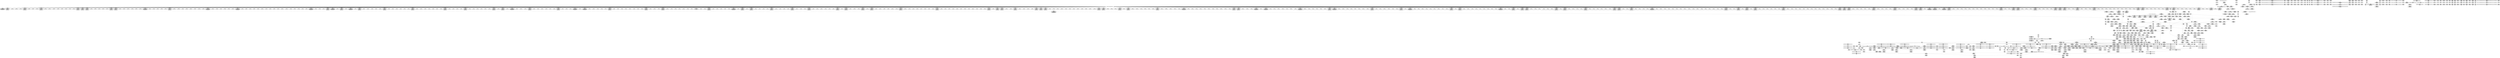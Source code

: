 digraph {
	CE0x3dd8f70 [shape=record,shape=Mrecord,label="{CE0x3dd8f70|inode_has_perm:_do.body}"]
	CE0x3d84f00 [shape=record,shape=Mrecord,label="{CE0x3d84f00|get_current:_tmp|*SummSink*}"]
	CE0x3dfc460 [shape=record,shape=Mrecord,label="{CE0x3dfc460|12:_i32,_56:_i8*,_:_CRE_303,304_}"]
	CE0x3e11a00 [shape=record,shape=Mrecord,label="{CE0x3e11a00|12:_i32,_56:_i8*,_:_CRE_980,981_}"]
	CE0x3e007b0 [shape=record,shape=Mrecord,label="{CE0x3e007b0|12:_i32,_56:_i8*,_:_CRE_486,487_}"]
	CE0x3de2820 [shape=record,shape=Mrecord,label="{CE0x3de2820|12:_i32,_56:_i8*,_:_CRE_148,149_}"]
	CE0x3d94f40 [shape=record,shape=Mrecord,label="{CE0x3d94f40|selinux_inode_getxattr:_tmp11|security/selinux/hooks.c,3041|*SummSource*}"]
	CE0x3e25db0 [shape=record,shape=Mrecord,label="{CE0x3e25db0|i32_512|*Constant*|*SummSink*}"]
	CE0x3d93d80 [shape=record,shape=Mrecord,label="{CE0x3d93d80|selinux_inode_getxattr:_tobool1|security/selinux/hooks.c,3041}"]
	CE0x3da1dc0 [shape=record,shape=Mrecord,label="{CE0x3da1dc0|i64*_getelementptr_inbounds_(_11_x_i64_,_11_x_i64_*___llvm_gcov_ctr239,_i64_0,_i64_10)|*Constant*}"]
	CE0x3dd7800 [shape=record,shape=Mrecord,label="{CE0x3dd7800|_call_void_mcount()_#3}"]
	CE0x3d89ca0 [shape=record,shape=Mrecord,label="{CE0x3d89ca0|i64*_getelementptr_inbounds_(_2_x_i64_,_2_x_i64_*___llvm_gcov_ctr153,_i64_0,_i64_0)|*Constant*|*SummSink*}"]
	CE0x3e3a4e0 [shape=record,shape=Mrecord,label="{CE0x3e3a4e0|i32_3|*Constant*|*SummSource*}"]
	CE0x3dfb290 [shape=record,shape=Mrecord,label="{CE0x3dfb290|12:_i32,_56:_i8*,_:_CRE_288,289_}"]
	CE0x3dec800 [shape=record,shape=Mrecord,label="{CE0x3dec800|104:_%struct.inode*,_:_CRE_89,90_}"]
	CE0x3e209e0 [shape=record,shape=Mrecord,label="{CE0x3e209e0|inode_has_perm:_lnot1|security/selinux/hooks.c,1611|*SummSource*}"]
	CE0x3e0bae0 [shape=record,shape=Mrecord,label="{CE0x3e0bae0|12:_i32,_56:_i8*,_:_CRE_869,870_}"]
	CE0x3e02b50 [shape=record,shape=Mrecord,label="{CE0x3e02b50|12:_i32,_56:_i8*,_:_CRE_560,561_}"]
	CE0x3dcc0c0 [shape=record,shape=Mrecord,label="{CE0x3dcc0c0|i64*_getelementptr_inbounds_(_8_x_i64_,_8_x_i64_*___llvm_gcov_ctr154,_i64_0,_i64_2)|*Constant*|*SummSource*}"]
	CE0x3e22270 [shape=record,shape=Mrecord,label="{CE0x3e22270|inode_has_perm:_tmp7|security/selinux/hooks.c,1611|*SummSource*}"]
	CE0x3dfcf10 [shape=record,shape=Mrecord,label="{CE0x3dfcf10|12:_i32,_56:_i8*,_:_CRE_312,320_|*MultipleSource*|Function::inode_has_perm&Arg::inode::|*LoadInst*|security/selinux/hooks.c,1627|security/selinux/hooks.c,1611}"]
	CE0x3e1e1e0 [shape=record,shape=Mrecord,label="{CE0x3e1e1e0|avc_has_perm:_tclass|Function::avc_has_perm&Arg::tclass::}"]
	CE0x3d7d800 [shape=record,shape=Mrecord,label="{CE0x3d7d800|i32_16|*Constant*|*SummSource*}"]
	CE0x3e1c510 [shape=record,shape=Mrecord,label="{CE0x3e1c510|inode_has_perm:_tmp20|security/selinux/hooks.c,1618|*SummSource*}"]
	CE0x3d908c0 [shape=record,shape=Mrecord,label="{CE0x3d908c0|_call_void_mcount()_#3}"]
	CE0x3e10cd0 [shape=record,shape=Mrecord,label="{CE0x3e10cd0|12:_i32,_56:_i8*,_:_CRE_952,960_|*MultipleSource*|Function::inode_has_perm&Arg::inode::|*LoadInst*|security/selinux/hooks.c,1627|security/selinux/hooks.c,1611}"]
	CE0x3d7c2b0 [shape=record,shape=Mrecord,label="{CE0x3d7c2b0|GLOBAL:_dentry_has_perm|*Constant*|*SummSource*}"]
	CE0x3d989e0 [shape=record,shape=Mrecord,label="{CE0x3d989e0|selinux_inode_getxattr:_tmp16|security/selinux/hooks.c,3041|*SummSink*}"]
	CE0x3decb90 [shape=record,shape=Mrecord,label="{CE0x3decb90|104:_%struct.inode*,_:_CRE_91,92_}"]
	CE0x3e053b0 [shape=record,shape=Mrecord,label="{CE0x3e053b0|12:_i32,_56:_i8*,_:_CRE_594,595_}"]
	CE0x3df5010 [shape=record,shape=Mrecord,label="{CE0x3df5010|12:_i32,_56:_i8*,_:_CRE_180,181_}"]
	CE0x3df8570 [shape=record,shape=Mrecord,label="{CE0x3df8570|12:_i32,_56:_i8*,_:_CRE_250,251_}"]
	CE0x3e0d500 [shape=record,shape=Mrecord,label="{CE0x3e0d500|12:_i32,_56:_i8*,_:_CRE_891,892_}"]
	CE0x3dfe040 [shape=record,shape=Mrecord,label="{CE0x3dfe040|12:_i32,_56:_i8*,_:_CRE_392,400_|*MultipleSource*|Function::inode_has_perm&Arg::inode::|*LoadInst*|security/selinux/hooks.c,1627|security/selinux/hooks.c,1611}"]
	CE0x3e095a0 [shape=record,shape=Mrecord,label="{CE0x3e095a0|12:_i32,_56:_i8*,_:_CRE_744,752_|*MultipleSource*|Function::inode_has_perm&Arg::inode::|*LoadInst*|security/selinux/hooks.c,1627|security/selinux/hooks.c,1611}"]
	CE0x3de06f0 [shape=record,shape=Mrecord,label="{CE0x3de06f0|dentry_has_perm:_ad|security/selinux/hooks.c, 1628|*SummSource*}"]
	CE0x3df9870 [shape=record,shape=Mrecord,label="{CE0x3df9870|12:_i32,_56:_i8*,_:_CRE_266,267_}"]
	CE0x3dad230 [shape=record,shape=Mrecord,label="{CE0x3dad230|_call_void_lockdep_rcu_suspicious(i8*_getelementptr_inbounds_(_25_x_i8_,_25_x_i8_*_.str3,_i32_0,_i32_0),_i32_3041,_i8*_getelementptr_inbounds_(_45_x_i8_,_45_x_i8_*_.str12,_i32_0,_i32_0))_#10,_!dbg_!27729|security/selinux/hooks.c,3041}"]
	CE0x3de6930 [shape=record,shape=Mrecord,label="{CE0x3de6930|inode_has_perm:_tmp}"]
	CE0x3d7ff40 [shape=record,shape=Mrecord,label="{CE0x3d7ff40|104:_%struct.inode*,_:_CRE_220,221_}"]
	CE0x3e1bdc0 [shape=record,shape=Mrecord,label="{CE0x3e1bdc0|inode_has_perm:_tmp19|security/selinux/hooks.c,1618|*SummSink*}"]
	CE0x3dee510 [shape=record,shape=Mrecord,label="{CE0x3dee510|cred_sid:_sid|security/selinux/hooks.c,197|*SummSink*}"]
	CE0x3d7c4e0 [shape=record,shape=Mrecord,label="{CE0x3d7c4e0|dentry_has_perm:_entry|*SummSink*}"]
	CE0x3dfb880 [shape=record,shape=Mrecord,label="{CE0x3dfb880|12:_i32,_56:_i8*,_:_CRE_293,294_}"]
	CE0x3dadb40 [shape=record,shape=Mrecord,label="{CE0x3dadb40|GLOBAL:_lockdep_rcu_suspicious|*Constant*|*SummSource*}"]
	CE0x3d8d1c0 [shape=record,shape=Mrecord,label="{CE0x3d8d1c0|104:_%struct.inode*,_:_CRE_163,164_}"]
	CE0x3e16b60 [shape=record,shape=Mrecord,label="{CE0x3e16b60|cred_sid:_cred|Function::cred_sid&Arg::cred::|*SummSource*}"]
	CE0x3d98770 [shape=record,shape=Mrecord,label="{CE0x3d98770|selinux_inode_getxattr:_tmp16|security/selinux/hooks.c,3041}"]
	CE0x3df4d40 [shape=record,shape=Mrecord,label="{CE0x3df4d40|12:_i32,_56:_i8*,_:_CRE_177,178_}"]
	CE0x3d98e50 [shape=record,shape=Mrecord,label="{CE0x3d98e50|i8_1|*Constant*|*SummSource*}"]
	CE0x3dc5ca0 [shape=record,shape=Mrecord,label="{CE0x3dc5ca0|inode_has_perm:_if.then}"]
	CE0x3e08b30 [shape=record,shape=Mrecord,label="{CE0x3e08b30|12:_i32,_56:_i8*,_:_CRE_696,704_|*MultipleSource*|Function::inode_has_perm&Arg::inode::|*LoadInst*|security/selinux/hooks.c,1627|security/selinux/hooks.c,1611}"]
	CE0x3d85040 [shape=record,shape=Mrecord,label="{CE0x3d85040|selinux_inode_getxattr:_tmp4|security/selinux/hooks.c,3041}"]
	CE0x3e0d760 [shape=record,shape=Mrecord,label="{CE0x3e0d760|12:_i32,_56:_i8*,_:_CRE_893,894_}"]
	CE0x3df4890 [shape=record,shape=Mrecord,label="{CE0x3df4890|12:_i32,_56:_i8*,_:_CRE_172,173_}"]
	CE0x3dff110 [shape=record,shape=Mrecord,label="{CE0x3dff110|12:_i32,_56:_i8*,_:_CRE_456,464_|*MultipleSource*|Function::inode_has_perm&Arg::inode::|*LoadInst*|security/selinux/hooks.c,1627|security/selinux/hooks.c,1611}"]
	CE0x3d7bfc0 [shape=record,shape=Mrecord,label="{CE0x3d7bfc0|GLOBAL:_dentry_has_perm|*Constant*}"]
	CE0x3d83b10 [shape=record,shape=Mrecord,label="{CE0x3d83b10|selinux_inode_getxattr:_if.then|*SummSink*}"]
	CE0x3da7f00 [shape=record,shape=Mrecord,label="{CE0x3da7f00|selinux_inode_getxattr:_tmp3|*SummSink*}"]
	CE0x3df6d20 [shape=record,shape=Mrecord,label="{CE0x3df6d20|12:_i32,_56:_i8*,_:_CRE_206,207_}"]
	CE0x3d89fa0 [shape=record,shape=Mrecord,label="{CE0x3d89fa0|GLOBAL:_selinux_inode_getxattr.__warned|Global_var:selinux_inode_getxattr.__warned|*SummSource*}"]
	CE0x3dfdbd0 [shape=record,shape=Mrecord,label="{CE0x3dfdbd0|12:_i32,_56:_i8*,_:_CRE_376,384_|*MultipleSource*|Function::inode_has_perm&Arg::inode::|*LoadInst*|security/selinux/hooks.c,1627|security/selinux/hooks.c,1611}"]
	CE0x3d804e0 [shape=record,shape=Mrecord,label="{CE0x3d804e0|104:_%struct.inode*,_:_CRE_240,248_|*MultipleSource*|Function::selinux_inode_getxattr&Arg::dentry::|Function::dentry_has_perm&Arg::dentry::|security/selinux/hooks.c,1627}"]
	CE0x3dcedf0 [shape=record,shape=Mrecord,label="{CE0x3dcedf0|dentry_has_perm:_tmp2|*SummSink*}"]
	CE0x3dfe6a0 [shape=record,shape=Mrecord,label="{CE0x3dfe6a0|12:_i32,_56:_i8*,_:_CRE_416,424_|*MultipleSource*|Function::inode_has_perm&Arg::inode::|*LoadInst*|security/selinux/hooks.c,1627|security/selinux/hooks.c,1611}"]
	CE0x3da4a30 [shape=record,shape=Mrecord,label="{CE0x3da4a30|12:_i32,_56:_i8*,_:_CRE_12,16_|*MultipleSource*|Function::inode_has_perm&Arg::inode::|*LoadInst*|security/selinux/hooks.c,1627|security/selinux/hooks.c,1611}"]
	CE0x3d79dc0 [shape=record,shape=Mrecord,label="{CE0x3d79dc0|inode_has_perm:_do.end}"]
	CE0x3e07030 [shape=record,shape=Mrecord,label="{CE0x3e07030|12:_i32,_56:_i8*,_:_CRE_618,619_}"]
	CE0x3d8d490 [shape=record,shape=Mrecord,label="{CE0x3d8d490|104:_%struct.inode*,_:_CRE_166,167_}"]
	CE0x3d75e70 [shape=record,shape=Mrecord,label="{CE0x3d75e70|selinux_inode_getxattr:_do.body|*SummSource*}"]
	CE0x3dc9d70 [shape=record,shape=Mrecord,label="{CE0x3dc9d70|inode_has_perm:_entry|*SummSource*}"]
	CE0x3e41680 [shape=record,shape=Mrecord,label="{CE0x3e41680|i64*_getelementptr_inbounds_(_2_x_i64_,_2_x_i64_*___llvm_gcov_ctr131,_i64_0,_i64_0)|*Constant*}"]
	CE0x3e11730 [shape=record,shape=Mrecord,label="{CE0x3e11730|12:_i32,_56:_i8*,_:_CRE_978,979_}"]
	CE0x3e22980 [shape=record,shape=Mrecord,label="{CE0x3e22980|inode_has_perm:_tmp7|security/selinux/hooks.c,1611}"]
	CE0x3e01730 [shape=record,shape=Mrecord,label="{CE0x3e01730|12:_i32,_56:_i8*,_:_CRE_528,536_|*MultipleSource*|Function::inode_has_perm&Arg::inode::|*LoadInst*|security/selinux/hooks.c,1627|security/selinux/hooks.c,1611}"]
	CE0x3df4020 [shape=record,shape=Mrecord,label="{CE0x3df4020|cred_sid:_entry|*SummSink*}"]
	CE0x3d83a50 [shape=record,shape=Mrecord,label="{CE0x3d83a50|selinux_inode_getxattr:_if.then|*SummSource*}"]
	CE0x3e25cc0 [shape=record,shape=Mrecord,label="{CE0x3e25cc0|i32_512|*Constant*|*SummSource*}"]
	CE0x3e416f0 [shape=record,shape=Mrecord,label="{CE0x3e416f0|cred_sid:_bb|*SummSource*}"]
	CE0x3da9660 [shape=record,shape=Mrecord,label="{CE0x3da9660|inode_has_perm:_i_flags|security/selinux/hooks.c,1611|*SummSink*}"]
	CE0x3e03e50 [shape=record,shape=Mrecord,label="{CE0x3e03e50|12:_i32,_56:_i8*,_:_CRE_576,577_}"]
	CE0x3df47a0 [shape=record,shape=Mrecord,label="{CE0x3df47a0|12:_i32,_56:_i8*,_:_CRE_171,172_}"]
	CE0x3e00420 [shape=record,shape=Mrecord,label="{CE0x3e00420|12:_i32,_56:_i8*,_:_CRE_483,484_}"]
	CE0x3e122a0 [shape=record,shape=Mrecord,label="{CE0x3e122a0|12:_i32,_56:_i8*,_:_CRE_1000,1008_|*MultipleSource*|Function::inode_has_perm&Arg::inode::|*LoadInst*|security/selinux/hooks.c,1627|security/selinux/hooks.c,1611}"]
	CE0x3dc8d80 [shape=record,shape=Mrecord,label="{CE0x3dc8d80|get_current:_tmp2|*SummSource*}"]
	CE0x3e05150 [shape=record,shape=Mrecord,label="{CE0x3e05150|12:_i32,_56:_i8*,_:_CRE_592,593_}"]
	CE0x3d7ec80 [shape=record,shape=Mrecord,label="{CE0x3d7ec80|104:_%struct.inode*,_:_CRE_200,201_}"]
	CE0x3d89c00 [shape=record,shape=Mrecord,label="{CE0x3d89c00|i64*_getelementptr_inbounds_(_2_x_i64_,_2_x_i64_*___llvm_gcov_ctr153,_i64_0,_i64_0)|*Constant*}"]
	CE0x3d8d850 [shape=record,shape=Mrecord,label="{CE0x3d8d850|104:_%struct.inode*,_:_CRE_170,171_}"]
	CE0x3dd88b0 [shape=record,shape=Mrecord,label="{CE0x3dd88b0|cred_sid:_tmp3|*SummSource*}"]
	"CONST[source:1(input),value:2(dynamic)][purpose:{subject}]"
	CE0x3e03bf0 [shape=record,shape=Mrecord,label="{CE0x3e03bf0|12:_i32,_56:_i8*,_:_CRE_574,575_}"]
	CE0x3dd0040 [shape=record,shape=Mrecord,label="{CE0x3dd0040|inode_has_perm:_tmp18|security/selinux/hooks.c,1617}"]
	CE0x3df4f20 [shape=record,shape=Mrecord,label="{CE0x3df4f20|12:_i32,_56:_i8*,_:_CRE_179,180_}"]
	CE0x3e105b0 [shape=record,shape=Mrecord,label="{CE0x3e105b0|12:_i32,_56:_i8*,_:_CRE_932,933_}"]
	CE0x3d885a0 [shape=record,shape=Mrecord,label="{CE0x3d885a0|i64_0|*Constant*|*SummSource*}"]
	CE0x3df36e0 [shape=record,shape=Mrecord,label="{CE0x3df36e0|inode_has_perm:_call|security/selinux/hooks.c,1614|*SummSink*}"]
	CE0x3df55a0 [shape=record,shape=Mrecord,label="{CE0x3df55a0|__validate_creds:_lnot|include/linux/cred.h,173|*SummSink*}"]
	CE0x3dd0200 [shape=record,shape=Mrecord,label="{CE0x3dd0200|inode_has_perm:_sclass|security/selinux/hooks.c,1617|*SummSource*}"]
	CE0x3da1750 [shape=record,shape=Mrecord,label="{CE0x3da1750|selinux_inode_getxattr:_tmp18|security/selinux/hooks.c,3041|*SummSink*}"]
	CE0x3dd7c10 [shape=record,shape=Mrecord,label="{CE0x3dd7c10|inode_has_perm:_do.body|*SummSource*}"]
	CE0x3e0ecc0 [shape=record,shape=Mrecord,label="{CE0x3e0ecc0|12:_i32,_56:_i8*,_:_CRE_911,912_}"]
	CE0x3df9610 [shape=record,shape=Mrecord,label="{CE0x3df9610|12:_i32,_56:_i8*,_:_CRE_264,265_}"]
	CE0x3ddd380 [shape=record,shape=Mrecord,label="{CE0x3ddd380|inode_has_perm:_bb|*SummSource*}"]
	CE0x3e012f0 [shape=record,shape=Mrecord,label="{CE0x3e012f0|12:_i32,_56:_i8*,_:_CRE_512,520_|*MultipleSource*|Function::inode_has_perm&Arg::inode::|*LoadInst*|security/selinux/hooks.c,1627|security/selinux/hooks.c,1611}"]
	CE0x3e21290 [shape=record,shape=Mrecord,label="{CE0x3e21290|GLOBAL:_llvm.expect.i64|*Constant*}"]
	CE0x3d96640 [shape=record,shape=Mrecord,label="{CE0x3d96640|_call_void___invalid_creds(%struct.cred*_%cred,_i8*_%file,_i32_%line)_#10,_!dbg_!27721|include/linux/cred.h,174}"]
	CE0x3d99c70 [shape=record,shape=Mrecord,label="{CE0x3d99c70|selinux_inode_getxattr:_entry}"]
	CE0x3dc7e40 [shape=record,shape=Mrecord,label="{CE0x3dc7e40|__validate_creds:_if.end}"]
	CE0x3de7b60 [shape=record,shape=Mrecord,label="{CE0x3de7b60|__validate_creds:_tmp|*SummSource*}"]
	CE0x3d86740 [shape=record,shape=Mrecord,label="{CE0x3d86740|selinux_inode_getxattr:_tmp19|security/selinux/hooks.c,3041|*SummSink*}"]
	CE0x3e10ba0 [shape=record,shape=Mrecord,label="{CE0x3e10ba0|12:_i32,_56:_i8*,_:_CRE_944,952_|*MultipleSource*|Function::inode_has_perm&Arg::inode::|*LoadInst*|security/selinux/hooks.c,1627|security/selinux/hooks.c,1611}"]
	CE0x3dfd9b0 [shape=record,shape=Mrecord,label="{CE0x3dfd9b0|12:_i32,_56:_i8*,_:_CRE_360,376_|*MultipleSource*|Function::inode_has_perm&Arg::inode::|*LoadInst*|security/selinux/hooks.c,1627|security/selinux/hooks.c,1611}"]
	CE0x3de31a0 [shape=record,shape=Mrecord,label="{CE0x3de31a0|12:_i32,_56:_i8*,_:_CRE_158,159_}"]
	CE0x3d75d00 [shape=record,shape=Mrecord,label="{CE0x3d75d00|selinux_inode_getxattr:_entry|*SummSource*}"]
	CE0x3e0edf0 [shape=record,shape=Mrecord,label="{CE0x3e0edf0|12:_i32,_56:_i8*,_:_CRE_912,913_}"]
	CE0x3e1c9a0 [shape=record,shape=Mrecord,label="{CE0x3e1c9a0|__validate_creds:_if.then|*SummSource*}"]
	CE0x3e11b00 [shape=record,shape=Mrecord,label="{CE0x3e11b00|12:_i32,_56:_i8*,_:_CRE_981,982_}"]
	CE0x3dad310 [shape=record,shape=Mrecord,label="{CE0x3dad310|_call_void_lockdep_rcu_suspicious(i8*_getelementptr_inbounds_(_25_x_i8_,_25_x_i8_*_.str3,_i32_0,_i32_0),_i32_3041,_i8*_getelementptr_inbounds_(_45_x_i8_,_45_x_i8_*_.str12,_i32_0,_i32_0))_#10,_!dbg_!27729|security/selinux/hooks.c,3041|*SummSink*}"]
	CE0x3de77b0 [shape=record,shape=Mrecord,label="{CE0x3de77b0|_call_void___validate_creds(%struct.cred*_%cred,_i8*_getelementptr_inbounds_(_25_x_i8_,_25_x_i8_*_.str3,_i32_0,_i32_0),_i32_1609)_#10,_!dbg_!27719|security/selinux/hooks.c,1609|*SummSource*}"]
	CE0x3e05740 [shape=record,shape=Mrecord,label="{CE0x3e05740|12:_i32,_56:_i8*,_:_CRE_597,598_}"]
	CE0x3da0f80 [shape=record,shape=Mrecord,label="{CE0x3da0f80|selinux_inode_getxattr:_tmp17|security/selinux/hooks.c,3041|*SummSource*}"]
	CE0x3df7740 [shape=record,shape=Mrecord,label="{CE0x3df7740|12:_i32,_56:_i8*,_:_CRE_240,241_}"]
	CE0x3da2c30 [shape=record,shape=Mrecord,label="{CE0x3da2c30|cred_sid:_tmp5|security/selinux/hooks.c,196}"]
	CE0x3da82a0 [shape=record,shape=Mrecord,label="{CE0x3da82a0|i64*_getelementptr_inbounds_(_2_x_i64_,_2_x_i64_*___llvm_gcov_ctr98,_i64_0,_i64_1)|*Constant*|*SummSink*}"]
	CE0x3d95ee0 [shape=record,shape=Mrecord,label="{CE0x3d95ee0|GLOBAL:___invalid_creds|*Constant*}"]
	CE0x3dcf1c0 [shape=record,shape=Mrecord,label="{CE0x3dcf1c0|dentry_has_perm:_tmp3}"]
	CE0x3dfd380 [shape=record,shape=Mrecord,label="{CE0x3dfd380|12:_i32,_56:_i8*,_:_CRE_336,344_|*MultipleSource*|Function::inode_has_perm&Arg::inode::|*LoadInst*|security/selinux/hooks.c,1627|security/selinux/hooks.c,1611}"]
	CE0x3d94290 [shape=record,shape=Mrecord,label="{CE0x3d94290|selinux_inode_getxattr:_bb|*SummSource*}"]
	CE0x3deec10 [shape=record,shape=Mrecord,label="{CE0x3deec10|0:_i32,_4:_i32,_8:_i32,_12:_i32,_:_CMRE_8,12_|*MultipleSource*|security/selinux/hooks.c,196|*LoadInst*|security/selinux/hooks.c,196|security/selinux/hooks.c,197}"]
	CE0x3ddb740 [shape=record,shape=Mrecord,label="{CE0x3ddb740|i1_true|*Constant*}"]
	CE0x3e0a890 [shape=record,shape=Mrecord,label="{CE0x3e0a890|12:_i32,_56:_i8*,_:_CRE_824,832_|*MultipleSource*|Function::inode_has_perm&Arg::inode::|*LoadInst*|security/selinux/hooks.c,1627|security/selinux/hooks.c,1611}"]
	CE0x3e02c80 [shape=record,shape=Mrecord,label="{CE0x3e02c80|12:_i32,_56:_i8*,_:_CRE_561,562_}"]
	CE0x3e1bfc0 [shape=record,shape=Mrecord,label="{CE0x3e1bfc0|inode_has_perm:_tmp20|security/selinux/hooks.c,1618|*SummSink*}"]
	CE0x3e106e0 [shape=record,shape=Mrecord,label="{CE0x3e106e0|12:_i32,_56:_i8*,_:_CRE_933,934_}"]
	CE0x3e25bd0 [shape=record,shape=Mrecord,label="{CE0x3e25bd0|i32_512|*Constant*}"]
	CE0x3e40ea0 [shape=record,shape=Mrecord,label="{CE0x3e40ea0|__validate_creds:_tmp8|include/linux/cred.h,175|*SummSink*}"]
	CE0x3d7f7c0 [shape=record,shape=Mrecord,label="{CE0x3d7f7c0|104:_%struct.inode*,_:_CRE_212,213_}"]
	CE0x3e21440 [shape=record,shape=Mrecord,label="{CE0x3e21440|inode_has_perm:_conv|security/selinux/hooks.c,1611|*SummSink*}"]
	CE0x3e047d0 [shape=record,shape=Mrecord,label="{CE0x3e047d0|12:_i32,_56:_i8*,_:_CRE_584,585_}"]
	CE0x3df6b40 [shape=record,shape=Mrecord,label="{CE0x3df6b40|12:_i32,_56:_i8*,_:_CRE_204,205_}"]
	CE0x3d78130 [shape=record,shape=Mrecord,label="{CE0x3d78130|104:_%struct.inode*,_:_CRE_307,308_}"]
	CE0x3d77970 [shape=record,shape=Mrecord,label="{CE0x3d77970|104:_%struct.inode*,_:_CRE_296,304_|*MultipleSource*|Function::selinux_inode_getxattr&Arg::dentry::|Function::dentry_has_perm&Arg::dentry::|security/selinux/hooks.c,1627}"]
	CE0x3e073c0 [shape=record,shape=Mrecord,label="{CE0x3e073c0|12:_i32,_56:_i8*,_:_CRE_621,622_}"]
	CE0x3e225d0 [shape=record,shape=Mrecord,label="{CE0x3e225d0|inode_has_perm:_tobool2|security/selinux/hooks.c,1611|*SummSink*}"]
	CE0x3dc68f0 [shape=record,shape=Mrecord,label="{CE0x3dc68f0|_call_void_mcount()_#3}"]
	CE0x3e11950 [shape=record,shape=Mrecord,label="{CE0x3e11950|12:_i32,_56:_i8*,_:_CRE_979,980_}"]
	CE0x3dff770 [shape=record,shape=Mrecord,label="{CE0x3dff770|12:_i32,_56:_i8*,_:_CRE_473,474_}"]
	CE0x3df5d30 [shape=record,shape=Mrecord,label="{CE0x3df5d30|12:_i32,_56:_i8*,_:_CRE_189,190_}"]
	CE0x3d7e390 [shape=record,shape=Mrecord,label="{CE0x3d7e390|_ret_i32_%call5,_!dbg_!27741|security/selinux/hooks.c,3043}"]
	CE0x3e12930 [shape=record,shape=Mrecord,label="{CE0x3e12930|inode_has_perm:_tmp6|*LoadInst*|security/selinux/hooks.c,1611|*SummSink*}"]
	CE0x3e033a0 [shape=record,shape=Mrecord,label="{CE0x3e033a0|12:_i32,_56:_i8*,_:_CRE_567,568_}"]
	CE0x3d950b0 [shape=record,shape=Mrecord,label="{CE0x3d950b0|selinux_inode_getxattr:_tmp11|security/selinux/hooks.c,3041|*SummSink*}"]
	CE0x3dfe260 [shape=record,shape=Mrecord,label="{CE0x3dfe260|12:_i32,_56:_i8*,_:_CRE_400,408_|*MultipleSource*|Function::inode_has_perm&Arg::inode::|*LoadInst*|security/selinux/hooks.c,1627|security/selinux/hooks.c,1611}"]
	CE0x3d7f4f0 [shape=record,shape=Mrecord,label="{CE0x3d7f4f0|104:_%struct.inode*,_:_CRE_209,210_}"]
	CE0x3d7d950 [shape=record,shape=Mrecord,label="{CE0x3d7d950|i32_16|*Constant*|*SummSink*}"]
	CE0x3dee410 [shape=record,shape=Mrecord,label="{CE0x3dee410|cred_sid:_sid|security/selinux/hooks.c,197|*SummSource*}"]
	CE0x3dce560 [shape=record,shape=Mrecord,label="{CE0x3dce560|_call_void_mcount()_#3|*SummSink*}"]
	CE0x3dddd20 [shape=record,shape=Mrecord,label="{CE0x3dddd20|i8_10|*Constant*}"]
	CE0x3d7eaa0 [shape=record,shape=Mrecord,label="{CE0x3d7eaa0|104:_%struct.inode*,_:_CRE_198,199_}"]
	CE0x3d7d300 [shape=record,shape=Mrecord,label="{CE0x3d7d300|dentry_has_perm:_dentry|Function::dentry_has_perm&Arg::dentry::|*SummSource*}"]
	CE0x3e3a0c0 [shape=record,shape=Mrecord,label="{CE0x3e3a0c0|inode_has_perm:_tmp16|security/selinux/hooks.c,1615|*SummSink*}"]
	CE0x3ddeb80 [shape=record,shape=Mrecord,label="{CE0x3ddeb80|__validate_creds:_tmp5|include/linux/cred.h,173|*SummSource*}"]
	CE0x3df4c50 [shape=record,shape=Mrecord,label="{CE0x3df4c50|12:_i32,_56:_i8*,_:_CRE_176,177_}"]
	CE0x3deaef0 [shape=record,shape=Mrecord,label="{CE0x3deaef0|__validate_creds:_tobool|include/linux/cred.h,173|*SummSource*}"]
	CE0x3e0f3e0 [shape=record,shape=Mrecord,label="{CE0x3e0f3e0|12:_i32,_56:_i8*,_:_CRE_917,918_}"]
	CE0x3d78320 [shape=record,shape=Mrecord,label="{CE0x3d78320|104:_%struct.inode*,_:_CRE_310,311_}"]
	CE0x3e0c330 [shape=record,shape=Mrecord,label="{CE0x3e0c330|12:_i32,_56:_i8*,_:_CRE_876,877_}"]
	CE0x3dcc4d0 [shape=record,shape=Mrecord,label="{CE0x3dcc4d0|i64*_getelementptr_inbounds_(_2_x_i64_,_2_x_i64_*___llvm_gcov_ctr153,_i64_0,_i64_0)|*Constant*|*SummSource*}"]
	CE0x3d78260 [shape=record,shape=Mrecord,label="{CE0x3d78260|104:_%struct.inode*,_:_CRE_309,310_}"]
	CE0x3da9f70 [shape=record,shape=Mrecord,label="{CE0x3da9f70|inode_has_perm:_tmp1|*SummSink*}"]
	CE0x3dfb030 [shape=record,shape=Mrecord,label="{CE0x3dfb030|12:_i32,_56:_i8*,_:_CRE_286,287_}"]
	CE0x3da6080 [shape=record,shape=Mrecord,label="{CE0x3da6080|104:_%struct.inode*,_:_CRE_96,104_|*MultipleSource*|Function::selinux_inode_getxattr&Arg::dentry::|Function::dentry_has_perm&Arg::dentry::|security/selinux/hooks.c,1627}"]
	CE0x3d784d0 [shape=record,shape=Mrecord,label="{CE0x3d784d0|104:_%struct.inode*,_:_CRE_312,313_}"]
	CE0x3da29c0 [shape=record,shape=Mrecord,label="{CE0x3da29c0|cred_sid:_tmp4|*LoadInst*|security/selinux/hooks.c,196|*SummSource*}"]
	CE0x3dcb600 [shape=record,shape=Mrecord,label="{CE0x3dcb600|inode_has_perm:_adp|Function::inode_has_perm&Arg::adp::}"]
	CE0x3decdb0 [shape=record,shape=Mrecord,label="{CE0x3decdb0|i32_22|*Constant*}"]
	CE0x3dfc7f0 [shape=record,shape=Mrecord,label="{CE0x3dfc7f0|12:_i32,_56:_i8*,_:_CRE_306,307_}"]
	CE0x3e0c460 [shape=record,shape=Mrecord,label="{CE0x3e0c460|12:_i32,_56:_i8*,_:_CRE_877,878_}"]
	CE0x3e026f0 [shape=record,shape=Mrecord,label="{CE0x3e026f0|12:_i32,_56:_i8*,_:_CRE_556,557_}"]
	CE0x3e0f640 [shape=record,shape=Mrecord,label="{CE0x3e0f640|12:_i32,_56:_i8*,_:_CRE_919,920_}"]
	CE0x3dca160 [shape=record,shape=Mrecord,label="{CE0x3dca160|inode_has_perm:_entry}"]
	CE0x3ddb8a0 [shape=record,shape=Mrecord,label="{CE0x3ddb8a0|inode_has_perm:_tmp2|*SummSource*}"]
	CE0x3dab8b0 [shape=record,shape=Mrecord,label="{CE0x3dab8b0|cred_sid:_tmp2|*SummSource*}"]
	CE0x3d8cf90 [shape=record,shape=Mrecord,label="{CE0x3d8cf90|104:_%struct.inode*,_:_CRE_161,162_}"]
	CE0x3e234a0 [shape=record,shape=Mrecord,label="{CE0x3e234a0|inode_has_perm:_tmp8|security/selinux/hooks.c,1611}"]
	CE0x3d773a0 [shape=record,shape=Mrecord,label="{CE0x3d773a0|104:_%struct.inode*,_:_CRE_272,280_|*MultipleSource*|Function::selinux_inode_getxattr&Arg::dentry::|Function::dentry_has_perm&Arg::dentry::|security/selinux/hooks.c,1627}"]
	CE0x3e20b50 [shape=record,shape=Mrecord,label="{CE0x3e20b50|inode_has_perm:_lnot1|security/selinux/hooks.c,1611|*SummSink*}"]
	CE0x3df7eb0 [shape=record,shape=Mrecord,label="{CE0x3df7eb0|12:_i32,_56:_i8*,_:_CRE_244,245_}"]
	CE0x3e41290 [shape=record,shape=Mrecord,label="{CE0x3e41290|__validate_creds:_tmp9|include/linux/cred.h,175}"]
	CE0x3df4b60 [shape=record,shape=Mrecord,label="{CE0x3df4b60|12:_i32,_56:_i8*,_:_CRE_175,176_}"]
	CE0x3ddc280 [shape=record,shape=Mrecord,label="{CE0x3ddc280|i32_0|*Constant*}"]
	CE0x3d84fa0 [shape=record,shape=Mrecord,label="{CE0x3d84fa0|i64_3|*Constant*|*SummSink*}"]
	CE0x3e0ccb0 [shape=record,shape=Mrecord,label="{CE0x3e0ccb0|12:_i32,_56:_i8*,_:_CRE_884,885_}"]
	CE0x3dfc0d0 [shape=record,shape=Mrecord,label="{CE0x3dfc0d0|12:_i32,_56:_i8*,_:_CRE_300,301_}"]
	CE0x3d9fab0 [shape=record,shape=Mrecord,label="{CE0x3d9fab0|GLOBAL:___llvm_gcov_ctr239|Global_var:__llvm_gcov_ctr239|*SummSink*}"]
	CE0x3d94a10 [shape=record,shape=Mrecord,label="{CE0x3d94a10|i64*_getelementptr_inbounds_(_11_x_i64_,_11_x_i64_*___llvm_gcov_ctr239,_i64_0,_i64_0)|*Constant*|*SummSource*}"]
	CE0x3de4340 [shape=record,shape=Mrecord,label="{CE0x3de4340|cred_sid:_tmp1}"]
	CE0x3daa370 [shape=record,shape=Mrecord,label="{CE0x3daa370|__validate_creds:_lnot.ext|include/linux/cred.h,173|*SummSink*}"]
	CE0x3dc8590 [shape=record,shape=Mrecord,label="{CE0x3dc8590|__validate_creds:_if.end|*SummSink*}"]
	CE0x3dc9670 [shape=record,shape=Mrecord,label="{CE0x3dc9670|dentry_has_perm:_dentry1|security/selinux/hooks.c,1631|*SummSink*}"]
	CE0x3e0cde0 [shape=record,shape=Mrecord,label="{CE0x3e0cde0|12:_i32,_56:_i8*,_:_CRE_885,886_}"]
	CE0x3d8eed0 [shape=record,shape=Mrecord,label="{CE0x3d8eed0|104:_%struct.inode*,_:_CRE_194,195_}"]
	CE0x3e20500 [shape=record,shape=Mrecord,label="{CE0x3e20500|inode_has_perm:_lnot.ext|security/selinux/hooks.c,1611|*SummSink*}"]
	CE0x3e210b0 [shape=record,shape=Mrecord,label="{CE0x3e210b0|inode_has_perm:_lnot.ext|security/selinux/hooks.c,1611|*SummSource*}"]
	CE0x3ded1a0 [shape=record,shape=Mrecord,label="{CE0x3ded1a0|__validate_creds:_line|Function::__validate_creds&Arg::line::|*SummSink*}"]
	CE0x3e11320 [shape=record,shape=Mrecord,label="{CE0x3e11320|12:_i32,_56:_i8*,_:_CRE_976,977_}"]
	CE0x3e0eb90 [shape=record,shape=Mrecord,label="{CE0x3e0eb90|12:_i32,_56:_i8*,_:_CRE_910,911_}"]
	CE0x3dde850 [shape=record,shape=Mrecord,label="{CE0x3dde850|__validate_creds:_tmp4|include/linux/cred.h,173|*SummSink*}"]
	CE0x3dabc90 [shape=record,shape=Mrecord,label="{CE0x3dabc90|inode_has_perm:_tmp3|*SummSource*}"]
	CE0x3d85ef0 [shape=record,shape=Mrecord,label="{CE0x3d85ef0|selinux_inode_getxattr:_land.lhs.true}"]
	CE0x3df60f0 [shape=record,shape=Mrecord,label="{CE0x3df60f0|12:_i32,_56:_i8*,_:_CRE_193,194_}"]
	CE0x3df33d0 [shape=record,shape=Mrecord,label="{CE0x3df33d0|i32_10|*Constant*}"]
	CE0x3d73170 [shape=record,shape=Mrecord,label="{CE0x3d73170|selinux_inode_getxattr:_tmp1|*SummSource*}"]
	CE0x3e0c7f0 [shape=record,shape=Mrecord,label="{CE0x3e0c7f0|12:_i32,_56:_i8*,_:_CRE_880,881_}"]
	CE0x3dee300 [shape=record,shape=Mrecord,label="{CE0x3dee300|cred_sid:_tmp5|security/selinux/hooks.c,196|*SummSink*}"]
	CE0x598ac20 [shape=record,shape=Mrecord,label="{CE0x598ac20|selinux_inode_getxattr:_bb|*SummSink*}"]
	CE0x3d8eb10 [shape=record,shape=Mrecord,label="{CE0x3d8eb10|104:_%struct.inode*,_:_CRE_190,191_}"]
	CE0x3d8d670 [shape=record,shape=Mrecord,label="{CE0x3d8d670|104:_%struct.inode*,_:_CRE_168,169_}"]
	CE0x3d9bc50 [shape=record,shape=Mrecord,label="{CE0x3d9bc50|selinux_inode_getxattr:_tmp8|security/selinux/hooks.c,3041|*SummSink*}"]
	CE0x3df3570 [shape=record,shape=Mrecord,label="{CE0x3df3570|inode_has_perm:_call|security/selinux/hooks.c,1614|*SummSource*}"]
	CE0x3d9d650 [shape=record,shape=Mrecord,label="{CE0x3d9d650|selinux_inode_getxattr:_tmp9|security/selinux/hooks.c,3041|*SummSource*}"]
	CE0x3de6450 [shape=record,shape=Mrecord,label="{CE0x3de6450|i64*_getelementptr_inbounds_(_2_x_i64_,_2_x_i64_*___llvm_gcov_ctr131,_i64_0,_i64_1)|*Constant*|*SummSink*}"]
	CE0x3df93b0 [shape=record,shape=Mrecord,label="{CE0x3df93b0|12:_i32,_56:_i8*,_:_CRE_262,263_}"]
	CE0x3dd1200 [shape=record,shape=Mrecord,label="{CE0x3dd1200|__validate_creds:_lnot1|include/linux/cred.h,173}"]
	CE0x3da38d0 [shape=record,shape=Mrecord,label="{CE0x3da38d0|12:_i32,_56:_i8*,_:_CRE_141,142_}"]
	CE0x3e034d0 [shape=record,shape=Mrecord,label="{CE0x3e034d0|12:_i32,_56:_i8*,_:_CRE_568,569_}"]
	CE0x3ddb910 [shape=record,shape=Mrecord,label="{CE0x3ddb910|inode_has_perm:_tmp2|*SummSink*}"]
	CE0x3e0fe90 [shape=record,shape=Mrecord,label="{CE0x3e0fe90|12:_i32,_56:_i8*,_:_CRE_926,927_}"]
	CE0x3df4980 [shape=record,shape=Mrecord,label="{CE0x3df4980|12:_i32,_56:_i8*,_:_CRE_173,174_}"]
	CE0x3d87860 [shape=record,shape=Mrecord,label="{CE0x3d87860|selinux_inode_getxattr:_tmp6|security/selinux/hooks.c,3041}"]
	CE0x3d987e0 [shape=record,shape=Mrecord,label="{CE0x3d987e0|selinux_inode_getxattr:_tmp16|security/selinux/hooks.c,3041|*SummSource*}"]
	CE0x3d807b0 [shape=record,shape=Mrecord,label="{CE0x3d807b0|104:_%struct.inode*,_:_CRE_256,264_|*MultipleSource*|Function::selinux_inode_getxattr&Arg::dentry::|Function::dentry_has_perm&Arg::dentry::|security/selinux/hooks.c,1627}"]
	CE0x3de6c00 [shape=record,shape=Mrecord,label="{CE0x3de6c00|__validate_creds:_conv|include/linux/cred.h,173|*SummSource*}"]
	CE0x3df7be0 [shape=record,shape=Mrecord,label="{CE0x3df7be0|12:_i32,_56:_i8*,_:_CRE_242,243_}"]
	CE0x3e0c6c0 [shape=record,shape=Mrecord,label="{CE0x3e0c6c0|12:_i32,_56:_i8*,_:_CRE_879,880_}"]
	CE0x3e20010 [shape=record,shape=Mrecord,label="{CE0x3e20010|inode_has_perm:_tobool|security/selinux/hooks.c,1611|*SummSource*}"]
	CE0x3d97720 [shape=record,shape=Mrecord,label="{CE0x3d97720|i64*_getelementptr_inbounds_(_11_x_i64_,_11_x_i64_*___llvm_gcov_ctr239,_i64_0,_i64_9)|*Constant*}"]
	CE0x3e0be70 [shape=record,shape=Mrecord,label="{CE0x3e0be70|12:_i32,_56:_i8*,_:_CRE_872,873_}"]
	CE0x3dc69c0 [shape=record,shape=Mrecord,label="{CE0x3dc69c0|_call_void_mcount()_#3|*SummSource*}"]
	CE0x3dda580 [shape=record,shape=Mrecord,label="{CE0x3dda580|12:_i32,_56:_i8*,_:_CRE_8,12_|*MultipleSource*|Function::inode_has_perm&Arg::inode::|*LoadInst*|security/selinux/hooks.c,1627|security/selinux/hooks.c,1611}"]
	CE0x3debe70 [shape=record,shape=Mrecord,label="{CE0x3debe70|104:_%struct.inode*,_:_CRE_40,48_|*MultipleSource*|Function::selinux_inode_getxattr&Arg::dentry::|Function::dentry_has_perm&Arg::dentry::|security/selinux/hooks.c,1627}"]
	CE0x3de3f30 [shape=record,shape=Mrecord,label="{CE0x3de3f30|inode_has_perm:_tmp|*SummSink*}"]
	CE0x3e03990 [shape=record,shape=Mrecord,label="{CE0x3e03990|12:_i32,_56:_i8*,_:_CRE_572,573_}"]
	CE0x3dd54e0 [shape=record,shape=Mrecord,label="{CE0x3dd54e0|28:_i32,_32:_i16,_:_CRE_32,34_|*MultipleSource*|*LoadInst*|security/selinux/hooks.c,1615|security/selinux/hooks.c,1615|security/selinux/hooks.c,1617}"]
	CE0x3e235b0 [shape=record,shape=Mrecord,label="{CE0x3e235b0|inode_has_perm:_tmp8|security/selinux/hooks.c,1611|*SummSource*}"]
	CE0x3d87490 [shape=record,shape=Mrecord,label="{CE0x3d87490|_call_void_mcount()_#3|*SummSink*}"]
	CE0x3dcdf50 [shape=record,shape=Mrecord,label="{CE0x3dcdf50|GLOBAL:_current_task|Global_var:current_task}"]
	CE0x3dda5f0 [shape=record,shape=Mrecord,label="{CE0x3dda5f0|12:_i32,_56:_i8*,_:_CRE_2,4_|*MultipleSource*|Function::inode_has_perm&Arg::inode::|*LoadInst*|security/selinux/hooks.c,1627|security/selinux/hooks.c,1611}"]
	CE0x3e1e910 [shape=record,shape=Mrecord,label="{CE0x3e1e910|avc_has_perm:_requested|Function::avc_has_perm&Arg::requested::|*SummSource*}"]
	CE0x3dec9e0 [shape=record,shape=Mrecord,label="{CE0x3dec9e0|104:_%struct.inode*,_:_CRE_90,91_}"]
	CE0x3dd0c00 [shape=record,shape=Mrecord,label="{CE0x3dd0c00|inode_has_perm:_call4|security/selinux/hooks.c,1617|*SummSink*}"]
	CE0x3de6e90 [shape=record,shape=Mrecord,label="{CE0x3de6e90|i64_0|*Constant*}"]
	CE0x3e177d0 [shape=record,shape=Mrecord,label="{CE0x3e177d0|inode_has_perm:_i_security|security/selinux/hooks.c,1615|*SummSource*}"]
	CE0x3dc8df0 [shape=record,shape=Mrecord,label="{CE0x3dc8df0|get_current:_tmp2|*SummSink*}"]
	CE0x3e1fa50 [shape=record,shape=Mrecord,label="{CE0x3e1fa50|inode_has_perm:_and|security/selinux/hooks.c,1611|*SummSource*}"]
	CE0x3dec160 [shape=record,shape=Mrecord,label="{CE0x3dec160|104:_%struct.inode*,_:_CRE_56,64_|*MultipleSource*|Function::selinux_inode_getxattr&Arg::dentry::|Function::dentry_has_perm&Arg::dentry::|security/selinux/hooks.c,1627}"]
	CE0x3ddd900 [shape=record,shape=Mrecord,label="{CE0x3ddd900|dentry_has_perm:_u|security/selinux/hooks.c,1631|*SummSink*}"]
	CE0x3e1b170 [shape=record,shape=Mrecord,label="{CE0x3e1b170|i64*_getelementptr_inbounds_(_8_x_i64_,_8_x_i64_*___llvm_gcov_ctr154,_i64_0,_i64_7)|*Constant*|*SummSink*}"]
	CE0x3dc5e20 [shape=record,shape=Mrecord,label="{CE0x3dc5e20|inode_has_perm:_if.then|*SummSource*}"]
	CE0x3d8b3d0 [shape=record,shape=Mrecord,label="{CE0x3d8b3d0|selinux_inode_getxattr:_tmp|*SummSink*}"]
	CE0x3dd4610 [shape=record,shape=Mrecord,label="{CE0x3dd4610|__validate_creds:_tmp3|include/linux/cred.h,173}"]
	CE0x3e208b0 [shape=record,shape=Mrecord,label="{CE0x3e208b0|inode_has_perm:_lnot1|security/selinux/hooks.c,1611}"]
	CE0x3da5590 [shape=record,shape=Mrecord,label="{CE0x3da5590|_ret_%struct.task_struct*_%tmp4,_!dbg_!27714|./arch/x86/include/asm/current.h,14|*SummSource*}"]
	CE0x3dfb4f0 [shape=record,shape=Mrecord,label="{CE0x3dfb4f0|12:_i32,_56:_i8*,_:_CRE_290,291_}"]
	CE0x3de3fc0 [shape=record,shape=Mrecord,label="{CE0x3de3fc0|i64*_getelementptr_inbounds_(_8_x_i64_,_8_x_i64_*___llvm_gcov_ctr154,_i64_0,_i64_1)|*Constant*|*SummSink*}"]
	CE0x3e0a230 [shape=record,shape=Mrecord,label="{CE0x3e0a230|12:_i32,_56:_i8*,_:_CRE_800,804_|*MultipleSource*|Function::inode_has_perm&Arg::inode::|*LoadInst*|security/selinux/hooks.c,1627|security/selinux/hooks.c,1611}"]
	CE0x3df4e30 [shape=record,shape=Mrecord,label="{CE0x3df4e30|12:_i32,_56:_i8*,_:_CRE_178,179_}"]
	CE0x3dce3c0 [shape=record,shape=Mrecord,label="{CE0x3dce3c0|_call_void_mcount()_#3}"]
	CE0x3d99780 [shape=record,shape=Mrecord,label="{CE0x3d99780|selinux_inode_getxattr:_tmp5|security/selinux/hooks.c,3041}"]
	CE0x3dd53b0 [shape=record,shape=Mrecord,label="{CE0x3dd53b0|28:_i32,_32:_i16,_:_CRE_28,32_|*MultipleSource*|*LoadInst*|security/selinux/hooks.c,1615|security/selinux/hooks.c,1615|security/selinux/hooks.c,1617}"]
	CE0x3d7f6d0 [shape=record,shape=Mrecord,label="{CE0x3d7f6d0|104:_%struct.inode*,_:_CRE_211,212_}"]
	CE0x3de40a0 [shape=record,shape=Mrecord,label="{CE0x3de40a0|inode_has_perm:_tmp1}"]
	CE0x3da1280 [shape=record,shape=Mrecord,label="{CE0x3da1280|selinux_inode_getxattr:_tmp19|security/selinux/hooks.c,3041|*SummSource*}"]
	CE0x3df8900 [shape=record,shape=Mrecord,label="{CE0x3df8900|12:_i32,_56:_i8*,_:_CRE_253,254_}"]
	CE0x3dcf740 [shape=record,shape=Mrecord,label="{CE0x3dcf740|avc_has_perm:_ssid|Function::avc_has_perm&Arg::ssid::}"]
	CE0x3e040b0 [shape=record,shape=Mrecord,label="{CE0x3e040b0|12:_i32,_56:_i8*,_:_CRE_578,579_}"]
	CE0x3d8ede0 [shape=record,shape=Mrecord,label="{CE0x3d8ede0|104:_%struct.inode*,_:_CRE_193,194_}"]
	CE0x3e08f40 [shape=record,shape=Mrecord,label="{CE0x3e08f40|12:_i32,_56:_i8*,_:_CRE_712,728_|*MultipleSource*|Function::inode_has_perm&Arg::inode::|*LoadInst*|security/selinux/hooks.c,1627|security/selinux/hooks.c,1611}"]
	CE0x3df45c0 [shape=record,shape=Mrecord,label="{CE0x3df45c0|12:_i32,_56:_i8*,_:_CRE_169,170_}"]
	CE0x3d7b300 [shape=record,shape=Mrecord,label="{CE0x3d7b300|COLLAPSED:_GCMRE_current_task_external_global_%struct.task_struct*:_elem_0::|security/selinux/hooks.c,3041}"]
	CE0x3dd06b0 [shape=record,shape=Mrecord,label="{CE0x3dd06b0|avc_has_perm:_entry}"]
	CE0x3d816c0 [shape=record,shape=Mrecord,label="{CE0x3d816c0|GLOBAL:___llvm_gcov_ctr155|Global_var:__llvm_gcov_ctr155|*SummSource*}"]
	CE0x3da3810 [shape=record,shape=Mrecord,label="{CE0x3da3810|12:_i32,_56:_i8*,_:_CRE_140,141_}"]
	CE0x3e21fe0 [shape=record,shape=Mrecord,label="{CE0x3e21fe0|inode_has_perm:_expval|security/selinux/hooks.c,1611|*SummSource*}"]
	CE0x3e0c0d0 [shape=record,shape=Mrecord,label="{CE0x3e0c0d0|12:_i32,_56:_i8*,_:_CRE_874,875_}"]
	CE0x3dffc60 [shape=record,shape=Mrecord,label="{CE0x3dffc60|12:_i32,_56:_i8*,_:_CRE_476,477_}"]
	CE0x3d82780 [shape=record,shape=Mrecord,label="{CE0x3d82780|selinux_inode_getxattr:_tmp10|security/selinux/hooks.c,3041|*SummSink*}"]
	CE0x3dcf4b0 [shape=record,shape=Mrecord,label="{CE0x3dcf4b0|avc_has_perm:_entry|*SummSink*}"]
	CE0x3df5880 [shape=record,shape=Mrecord,label="{CE0x3df5880|12:_i32,_56:_i8*,_:_CRE_184,185_}"]
	CE0x3da23a0 [shape=record,shape=Mrecord,label="{CE0x3da23a0|cred_sid:_security|security/selinux/hooks.c,196|*SummSource*}"]
	CE0x3dcabb0 [shape=record,shape=Mrecord,label="{CE0x3dcabb0|inode_has_perm:_inode|Function::inode_has_perm&Arg::inode::}"]
	CE0x3dce050 [shape=record,shape=Mrecord,label="{CE0x3dce050|%struct.task_struct*_(%struct.task_struct**)*_asm_movq_%gs:$_1:P_,$0_,_r,im,_dirflag_,_fpsr_,_flags_}"]
	CE0x3dd8e40 [shape=record,shape=Mrecord,label="{CE0x3dd8e40|inode_has_perm:_return|*SummSink*}"]
	CE0x3e0ca50 [shape=record,shape=Mrecord,label="{CE0x3e0ca50|12:_i32,_56:_i8*,_:_CRE_882,883_}"]
	CE0x3dac8e0 [shape=record,shape=Mrecord,label="{CE0x3dac8e0|12:_i32,_56:_i8*,_:_CRE_80,88_|*MultipleSource*|Function::inode_has_perm&Arg::inode::|*LoadInst*|security/selinux/hooks.c,1627|security/selinux/hooks.c,1611}"]
	CE0x3d7d4f0 [shape=record,shape=Mrecord,label="{CE0x3d7d4f0|dentry_has_perm:_av|Function::dentry_has_perm&Arg::av::}"]
	CE0x3da0bb0 [shape=record,shape=Mrecord,label="{CE0x3da0bb0|i64*_getelementptr_inbounds_(_11_x_i64_,_11_x_i64_*___llvm_gcov_ctr239,_i64_0,_i64_9)|*Constant*|*SummSink*}"]
	CE0x3dcefe0 [shape=record,shape=Mrecord,label="{CE0x3dcefe0|i32_0|*Constant*}"]
	CE0x3e06ca0 [shape=record,shape=Mrecord,label="{CE0x3e06ca0|12:_i32,_56:_i8*,_:_CRE_615,616_}"]
	CE0x3d7f9a0 [shape=record,shape=Mrecord,label="{CE0x3d7f9a0|104:_%struct.inode*,_:_CRE_214,215_}"]
	CE0x3da3c60 [shape=record,shape=Mrecord,label="{CE0x3da3c60|12:_i32,_56:_i8*,_:_CRE_145,146_}"]
	CE0x3dcd0b0 [shape=record,shape=Mrecord,label="{CE0x3dcd0b0|i64*_getelementptr_inbounds_(_2_x_i64_,_2_x_i64_*___llvm_gcov_ctr153,_i64_0,_i64_1)|*Constant*|*SummSink*}"]
	CE0x3dce4c0 [shape=record,shape=Mrecord,label="{CE0x3dce4c0|_call_void_mcount()_#3|*SummSource*}"]
	CE0x3e04570 [shape=record,shape=Mrecord,label="{CE0x3e04570|12:_i32,_56:_i8*,_:_CRE_582,583_}"]
	CE0x3dcb100 [shape=record,shape=Mrecord,label="{CE0x3dcb100|inode_has_perm:_perms|Function::inode_has_perm&Arg::perms::}"]
	CE0x3dfbfa0 [shape=record,shape=Mrecord,label="{CE0x3dfbfa0|12:_i32,_56:_i8*,_:_CRE_299,300_}"]
	CE0x3df43e0 [shape=record,shape=Mrecord,label="{CE0x3df43e0|12:_i32,_56:_i8*,_:_CRE_167,168_}"]
	CE0x3e0fd60 [shape=record,shape=Mrecord,label="{CE0x3e0fd60|12:_i32,_56:_i8*,_:_CRE_925,926_}"]
	CE0x3dc8ee0 [shape=record,shape=Mrecord,label="{CE0x3dc8ee0|get_current:_tmp4|./arch/x86/include/asm/current.h,14}"]
	CE0x3dff330 [shape=record,shape=Mrecord,label="{CE0x3dff330|12:_i32,_56:_i8*,_:_CRE_464,472_|*MultipleSource*|Function::inode_has_perm&Arg::inode::|*LoadInst*|security/selinux/hooks.c,1627|security/selinux/hooks.c,1611}"]
	CE0x3e00090 [shape=record,shape=Mrecord,label="{CE0x3e00090|12:_i32,_56:_i8*,_:_CRE_480,481_}"]
	CE0x3d91120 [shape=record,shape=Mrecord,label="{CE0x3d91120|i8*_getelementptr_inbounds_(_25_x_i8_,_25_x_i8_*_.str3,_i32_0,_i32_0)|*Constant*|*SummSink*}"]
	CE0x3ddc130 [shape=record,shape=Mrecord,label="{CE0x3ddc130|inode_has_perm:_i_flags|security/selinux/hooks.c,1611}"]
	CE0x3d85c90 [shape=record,shape=Mrecord,label="{CE0x3d85c90|selinux_inode_getxattr:_land.lhs.true|*SummSource*}"]
	CE0x3df80b0 [shape=record,shape=Mrecord,label="{CE0x3df80b0|12:_i32,_56:_i8*,_:_CRE_246,247_}"]
	CE0x3e3fd20 [shape=record,shape=Mrecord,label="{CE0x3e3fd20|_call_void___invalid_creds(%struct.cred*_%cred,_i8*_%file,_i32_%line)_#10,_!dbg_!27721|include/linux/cred.h,174|*SummSink*}"]
	CE0x3e0e6d0 [shape=record,shape=Mrecord,label="{CE0x3e0e6d0|12:_i32,_56:_i8*,_:_CRE_906,907_}"]
	CE0x3da3d50 [shape=record,shape=Mrecord,label="{CE0x3da3d50|12:_i32,_56:_i8*,_:_CRE_146,147_}"]
	CE0x3ddc950 [shape=record,shape=Mrecord,label="{CE0x3ddc950|i64*_getelementptr_inbounds_(_8_x_i64_,_8_x_i64_*___llvm_gcov_ctr154,_i64_0,_i64_1)|*Constant*|*SummSource*}"]
	CE0x3d94e10 [shape=record,shape=Mrecord,label="{CE0x3d94e10|0:_i8,_:_GCMR_selinux_inode_getxattr.__warned_internal_global_i8_0,_section_.data.unlikely_,_align_1:_elem_0:default:}"]
	CE0x3d7ca20 [shape=record,shape=Mrecord,label="{CE0x3d7ca20|dentry_has_perm:_cred|Function::dentry_has_perm&Arg::cred::|*SummSink*}"]
	CE0x3e08220 [shape=record,shape=Mrecord,label="{CE0x3e08220|12:_i32,_56:_i8*,_:_CRE_672,680_|*MultipleSource*|Function::inode_has_perm&Arg::inode::|*LoadInst*|security/selinux/hooks.c,1627|security/selinux/hooks.c,1611}"]
	CE0x3d79e50 [shape=record,shape=Mrecord,label="{CE0x3d79e50|inode_has_perm:_do.end|*SummSource*}"]
	CE0x3e100f0 [shape=record,shape=Mrecord,label="{CE0x3e100f0|12:_i32,_56:_i8*,_:_CRE_928,929_}"]
	CE0x3e074f0 [shape=record,shape=Mrecord,label="{CE0x3e074f0|12:_i32,_56:_i8*,_:_CRE_622,623_}"]
	CE0x3d87290 [shape=record,shape=Mrecord,label="{CE0x3d87290|selinux_inode_getxattr:_call3|security/selinux/hooks.c,3041}"]
	CE0x3e04b60 [shape=record,shape=Mrecord,label="{CE0x3e04b60|12:_i32,_56:_i8*,_:_CRE_587,588_}"]
	CE0x3df44d0 [shape=record,shape=Mrecord,label="{CE0x3df44d0|12:_i32,_56:_i8*,_:_CRE_168,169_}"]
	CE0x3dd0120 [shape=record,shape=Mrecord,label="{CE0x3dd0120|inode_has_perm:_sclass|security/selinux/hooks.c,1617}"]
	CE0x3d9f7f0 [shape=record,shape=Mrecord,label="{CE0x3d9f7f0|i64_0|*Constant*|*SummSink*}"]
	CE0x3e0dfb0 [shape=record,shape=Mrecord,label="{CE0x3e0dfb0|12:_i32,_56:_i8*,_:_CRE_900,901_}"]
	"CONST[source:0(mediator),value:0(static)][purpose:{operation}]"
	CE0x3d8e1b0 [shape=record,shape=Mrecord,label="{CE0x3d8e1b0|104:_%struct.inode*,_:_CRE_180,181_}"]
	CE0x3d8cce0 [shape=record,shape=Mrecord,label="{CE0x3d8cce0|12:_i32,_56:_i8*,_:_CRE_112,120_|*MultipleSource*|Function::inode_has_perm&Arg::inode::|*LoadInst*|security/selinux/hooks.c,1627|security/selinux/hooks.c,1611}"]
	CE0x3d85210 [shape=record,shape=Mrecord,label="{CE0x3d85210|selinux_inode_getxattr:_tmp4|security/selinux/hooks.c,3041|*SummSink*}"]
	CE0x3da7220 [shape=record,shape=Mrecord,label="{CE0x3da7220|104:_%struct.inode*,_:_CRE_159,160_}"]
	CE0x3de7e70 [shape=record,shape=Mrecord,label="{CE0x3de7e70|12:_i32,_56:_i8*,_:_CRE_32,40_|*MultipleSource*|Function::inode_has_perm&Arg::inode::|*LoadInst*|security/selinux/hooks.c,1627|security/selinux/hooks.c,1611}"]
	CE0x3d7f8b0 [shape=record,shape=Mrecord,label="{CE0x3d7f8b0|104:_%struct.inode*,_:_CRE_213,214_}"]
	"CONST[source:1(input),value:2(dynamic)][purpose:{object}]"
	CE0x3d77590 [shape=record,shape=Mrecord,label="{CE0x3d77590|104:_%struct.inode*,_:_CRE_280,288_|*MultipleSource*|Function::selinux_inode_getxattr&Arg::dentry::|Function::dentry_has_perm&Arg::dentry::|security/selinux/hooks.c,1627}"]
	CE0x3e1b830 [shape=record,shape=Mrecord,label="{CE0x3e1b830|i64*_getelementptr_inbounds_(_8_x_i64_,_8_x_i64_*___llvm_gcov_ctr154,_i64_0,_i64_7)|*Constant*}"]
	CE0x3d88140 [shape=record,shape=Mrecord,label="{CE0x3d88140|i64_1|*Constant*}"]
	CE0x3d9d550 [shape=record,shape=Mrecord,label="{CE0x3d9d550|selinux_inode_getxattr:_tmp9|security/selinux/hooks.c,3041}"]
	CE0x3d95400 [shape=record,shape=Mrecord,label="{CE0x3d95400|selinux_inode_getxattr:_tmp12|security/selinux/hooks.c,3041|*SummSource*}"]
	CE0x3d84b30 [shape=record,shape=Mrecord,label="{CE0x3d84b30|i8*_getelementptr_inbounds_(_45_x_i8_,_45_x_i8_*_.str12,_i32_0,_i32_0)|*Constant*|*SummSink*}"]
	CE0x3d85d00 [shape=record,shape=Mrecord,label="{CE0x3d85d00|selinux_inode_getxattr:_land.lhs.true|*SummSink*}"]
	CE0x3d86f50 [shape=record,shape=Mrecord,label="{CE0x3d86f50|selinux_inode_getxattr:_tmp20|security/selinux/hooks.c,3041|*SummSink*}"]
	CE0x3e17c50 [shape=record,shape=Mrecord,label="{CE0x3e17c50|inode_has_perm:_tmp15|*LoadInst*|security/selinux/hooks.c,1615}"]
	CE0x3dd07f0 [shape=record,shape=Mrecord,label="{CE0x3dd07f0|avc_has_perm:_entry|*SummSource*}"]
	CE0x3de01f0 [shape=record,shape=Mrecord,label="{CE0x3de01f0|inode_has_perm:_tmp4|security/selinux/hooks.c,1609|*SummSource*}"]
	CE0x3df9d30 [shape=record,shape=Mrecord,label="{CE0x3df9d30|12:_i32,_56:_i8*,_:_CRE_270,271_}"]
	CE0x3da6c80 [shape=record,shape=Mrecord,label="{CE0x3da6c80|104:_%struct.inode*,_:_CRE_153,154_}"]
	CE0x3de0cc0 [shape=record,shape=Mrecord,label="{CE0x3de0cc0|i64*_getelementptr_inbounds_(_2_x_i64_,_2_x_i64_*___llvm_gcov_ctr98,_i64_0,_i64_0)|*Constant*|*SummSource*}"]
	CE0x3d7fe50 [shape=record,shape=Mrecord,label="{CE0x3d7fe50|104:_%struct.inode*,_:_CRE_219,220_}"]
	CE0x3e09c00 [shape=record,shape=Mrecord,label="{CE0x3e09c00|12:_i32,_56:_i8*,_:_CRE_768,776_|*MultipleSource*|Function::inode_has_perm&Arg::inode::|*LoadInst*|security/selinux/hooks.c,1627|security/selinux/hooks.c,1611}"]
	CE0x3df9740 [shape=record,shape=Mrecord,label="{CE0x3df9740|12:_i32,_56:_i8*,_:_CRE_265,266_}"]
	CE0x3d83910 [shape=record,shape=Mrecord,label="{CE0x3d83910|selinux_inode_getxattr:_land.lhs.true2}"]
	CE0x3e02200 [shape=record,shape=Mrecord,label="{CE0x3e02200|12:_i32,_56:_i8*,_:_CRE_553,554_}"]
	CE0x3d78890 [shape=record,shape=Mrecord,label="{CE0x3d78890|104:_%struct.inode*,_:_CRE_316,317_}"]
	CE0x3dc9bd0 [shape=record,shape=Mrecord,label="{CE0x3dc9bd0|dentry_has_perm:_call|security/selinux/hooks.c,1632|*SummSink*}"]
	CE0x3e03d20 [shape=record,shape=Mrecord,label="{CE0x3e03d20|12:_i32,_56:_i8*,_:_CRE_575,576_}"]
	CE0x3da50c0 [shape=record,shape=Mrecord,label="{CE0x3da50c0|get_current:_entry}"]
	CE0x3de4890 [shape=record,shape=Mrecord,label="{CE0x3de4890|__validate_creds:_entry|*SummSink*}"]
	CE0x3df51a0 [shape=record,shape=Mrecord,label="{CE0x3df51a0|12:_i32,_56:_i8*,_:_CRE_182,183_}"]
	CE0x3d7d370 [shape=record,shape=Mrecord,label="{CE0x3d7d370|dentry_has_perm:_dentry|Function::dentry_has_perm&Arg::dentry::}"]
	CE0x3e0fc30 [shape=record,shape=Mrecord,label="{CE0x3e0fc30|12:_i32,_56:_i8*,_:_CRE_924,925_}"]
	CE0x3d79d50 [shape=record,shape=Mrecord,label="{CE0x3d79d50|i64*_getelementptr_inbounds_(_8_x_i64_,_8_x_i64_*___llvm_gcov_ctr154,_i64_0,_i64_0)|*Constant*|*SummSink*}"]
	CE0x3da8310 [shape=record,shape=Mrecord,label="{CE0x3da8310|i64_1|*Constant*}"]
	CE0x3dc8d10 [shape=record,shape=Mrecord,label="{CE0x3dc8d10|get_current:_tmp2}"]
	CE0x3e0a040 [shape=record,shape=Mrecord,label="{CE0x3e0a040|12:_i32,_56:_i8*,_:_CRE_792,800_|*MultipleSource*|Function::inode_has_perm&Arg::inode::|*LoadInst*|security/selinux/hooks.c,1627|security/selinux/hooks.c,1611}"]
	CE0x3e20e10 [shape=record,shape=Mrecord,label="{CE0x3e20e10|inode_has_perm:_conv|security/selinux/hooks.c,1611}"]
	CE0x3d85610 [shape=record,shape=Mrecord,label="{CE0x3d85610|selinux_inode_getxattr:_do.end|*SummSink*}"]
	CE0x3df5100 [shape=record,shape=Mrecord,label="{CE0x3df5100|12:_i32,_56:_i8*,_:_CRE_181,182_}"]
	CE0x3dfb620 [shape=record,shape=Mrecord,label="{CE0x3dfb620|12:_i32,_56:_i8*,_:_CRE_291,292_}"]
	CE0x3e174b0 [shape=record,shape=Mrecord,label="{CE0x3e174b0|i32_10|*Constant*|*SummSource*}"]
	CE0x3de0b50 [shape=record,shape=Mrecord,label="{CE0x3de0b50|i64*_getelementptr_inbounds_(_2_x_i64_,_2_x_i64_*___llvm_gcov_ctr153,_i64_0,_i64_1)|*Constant*}"]
	CE0x3dc9770 [shape=record,shape=Mrecord,label="{CE0x3dc9770|dentry_has_perm:_dentry1|security/selinux/hooks.c,1631}"]
	CE0x3e0cf10 [shape=record,shape=Mrecord,label="{CE0x3e0cf10|12:_i32,_56:_i8*,_:_CRE_886,887_}"]
	CE0x3d77780 [shape=record,shape=Mrecord,label="{CE0x3d77780|104:_%struct.inode*,_:_CRE_288,296_|*MultipleSource*|Function::selinux_inode_getxattr&Arg::dentry::|Function::dentry_has_perm&Arg::dentry::|security/selinux/hooks.c,1627}"]
	CE0x3dd8d50 [shape=record,shape=Mrecord,label="{CE0x3dd8d50|inode_has_perm:_return|*SummSource*}"]
	CE0x3d8ecf0 [shape=record,shape=Mrecord,label="{CE0x3d8ecf0|104:_%struct.inode*,_:_CRE_192,193_}"]
	CE0x3dec290 [shape=record,shape=Mrecord,label="{CE0x3dec290|104:_%struct.inode*,_:_CRE_64,72_|*MultipleSource*|Function::selinux_inode_getxattr&Arg::dentry::|Function::dentry_has_perm&Arg::dentry::|security/selinux/hooks.c,1627}"]
	CE0x3dfc920 [shape=record,shape=Mrecord,label="{CE0x3dfc920|12:_i32,_56:_i8*,_:_CRE_307,308_}"]
	CE0x3da6560 [shape=record,shape=Mrecord,label="{CE0x3da6560|104:_%struct.inode*,_:_CRE_145,146_}"]
	CE0x3df6000 [shape=record,shape=Mrecord,label="{CE0x3df6000|12:_i32,_56:_i8*,_:_CRE_192,193_}"]
	CE0x3d7b5f0 [shape=record,shape=Mrecord,label="{CE0x3d7b5f0|selinux_inode_getxattr:_tmp21|security/selinux/hooks.c,3041|*SummSource*}"]
	CE0x3df2ef0 [shape=record,shape=Mrecord,label="{CE0x3df2ef0|inode_has_perm:_tmp14|security/selinux/hooks.c,1614}"]
	CE0x3e03140 [shape=record,shape=Mrecord,label="{CE0x3e03140|12:_i32,_56:_i8*,_:_CRE_565,566_}"]
	CE0x3e067e0 [shape=record,shape=Mrecord,label="{CE0x3e067e0|12:_i32,_56:_i8*,_:_CRE_611,612_}"]
	CE0x3e00e80 [shape=record,shape=Mrecord,label="{CE0x3e00e80|12:_i32,_56:_i8*,_:_CRE_504,508_|*MultipleSource*|Function::inode_has_perm&Arg::inode::|*LoadInst*|security/selinux/hooks.c,1627|security/selinux/hooks.c,1611}"]
	CE0x3dc8990 [shape=record,shape=Mrecord,label="{CE0x3dc8990|i32_1|*Constant*|*SummSource*}"]
	CE0x3dfcde0 [shape=record,shape=Mrecord,label="{CE0x3dfcde0|12:_i32,_56:_i8*,_:_CRE_311,312_}"]
	CE0x3dff990 [shape=record,shape=Mrecord,label="{CE0x3dff990|12:_i32,_56:_i8*,_:_CRE_474,475_}"]
	CE0x3d9f760 [shape=record,shape=Mrecord,label="{CE0x3d9f760|i64_0|*Constant*}"]
	CE0x3de7a80 [shape=record,shape=Mrecord,label="{CE0x3de7a80|__validate_creds:_tmp}"]
	CE0x3d87b50 [shape=record,shape=Mrecord,label="{CE0x3d87b50|selinux_inode_getxattr:_tmp6|security/selinux/hooks.c,3041|*SummSink*}"]
	CE0x3d8b9f0 [shape=record,shape=Mrecord,label="{CE0x3d8b9f0|selinux_inode_getxattr:_tmp14|security/selinux/hooks.c,3041|*SummSource*}"]
	CE0x3dfc6c0 [shape=record,shape=Mrecord,label="{CE0x3dfc6c0|12:_i32,_56:_i8*,_:_CRE_305,306_}"]
	CE0x3e03010 [shape=record,shape=Mrecord,label="{CE0x3e03010|12:_i32,_56:_i8*,_:_CRE_564,565_}"]
	CE0x3d8db20 [shape=record,shape=Mrecord,label="{CE0x3d8db20|104:_%struct.inode*,_:_CRE_173,174_}"]
	CE0x3e0e800 [shape=record,shape=Mrecord,label="{CE0x3e0e800|12:_i32,_56:_i8*,_:_CRE_907,908_}"]
	CE0x3e04310 [shape=record,shape=Mrecord,label="{CE0x3e04310|12:_i32,_56:_i8*,_:_CRE_580,581_}"]
	CE0x3e028f0 [shape=record,shape=Mrecord,label="{CE0x3e028f0|12:_i32,_56:_i8*,_:_CRE_558,559_}"]
	CE0x3dc96e0 [shape=record,shape=Mrecord,label="{CE0x3dc96e0|dentry_has_perm:_call|security/selinux/hooks.c,1632}"]
	CE0x3dac520 [shape=record,shape=Mrecord,label="{CE0x3dac520|12:_i32,_56:_i8*,_:_CRE_72,76_|*MultipleSource*|Function::inode_has_perm&Arg::inode::|*LoadInst*|security/selinux/hooks.c,1627|security/selinux/hooks.c,1611}"]
	CE0x3e3a650 [shape=record,shape=Mrecord,label="{CE0x3e3a650|i32_3|*Constant*|*SummSink*}"]
	CE0x3da37a0 [shape=record,shape=Mrecord,label="{CE0x3da37a0|12:_i32,_56:_i8*,_:_CRE_139,140_}"]
	CE0x3dee0e0 [shape=record,shape=Mrecord,label="{CE0x3dee0e0|cred_sid:_tmp|*SummSource*}"]
	CE0x3d86060 [shape=record,shape=Mrecord,label="{CE0x3d86060|get_current:_tmp|*SummSource*}"]
	CE0x3da7310 [shape=record,shape=Mrecord,label="{CE0x3da7310|104:_%struct.inode*,_:_CRE_160,161_}"]
	CE0x3dc8690 [shape=record,shape=Mrecord,label="{CE0x3dc8690|__validate_creds:_bb|*SummSource*}"]
	CE0x3da33e0 [shape=record,shape=Mrecord,label="{CE0x3da33e0|12:_i32,_56:_i8*,_:_CRE_137,138_}"]
	CE0x3df6f00 [shape=record,shape=Mrecord,label="{CE0x3df6f00|12:_i32,_56:_i8*,_:_CRE_208,210_|*MultipleSource*|Function::inode_has_perm&Arg::inode::|*LoadInst*|security/selinux/hooks.c,1627|security/selinux/hooks.c,1611}"]
	CE0x3d7db00 [shape=record,shape=Mrecord,label="{CE0x3d7db00|i64*_getelementptr_inbounds_(_2_x_i64_,_2_x_i64_*___llvm_gcov_ctr98,_i64_0,_i64_0)|*Constant*}"]
	CE0x3d8e750 [shape=record,shape=Mrecord,label="{CE0x3d8e750|104:_%struct.inode*,_:_CRE_186,187_}"]
	CE0x3df2620 [shape=record,shape=Mrecord,label="{CE0x3df2620|i64*_getelementptr_inbounds_(_8_x_i64_,_8_x_i64_*___llvm_gcov_ctr154,_i64_0,_i64_6)|*Constant*}"]
	CE0x3e173d0 [shape=record,shape=Mrecord,label="{CE0x3e173d0|i32_10|*Constant*|*SummSink*}"]
	CE0x3d8a420 [shape=record,shape=Mrecord,label="{CE0x3d8a420|i64*_getelementptr_inbounds_(_11_x_i64_,_11_x_i64_*___llvm_gcov_ctr239,_i64_0,_i64_1)|*Constant*}"]
	CE0x3dca4a0 [shape=record,shape=Mrecord,label="{CE0x3dca4a0|inode_has_perm:_cred|Function::inode_has_perm&Arg::cred::}"]
	CE0x3dfb160 [shape=record,shape=Mrecord,label="{CE0x3dfb160|12:_i32,_56:_i8*,_:_CRE_287,288_}"]
	CE0x3dfbae0 [shape=record,shape=Mrecord,label="{CE0x3dfbae0|12:_i32,_56:_i8*,_:_CRE_295,296_}"]
	CE0x3e05e60 [shape=record,shape=Mrecord,label="{CE0x3e05e60|12:_i32,_56:_i8*,_:_CRE_603,604_}"]
	CE0x3d747c0 [shape=record,shape=Mrecord,label="{CE0x3d747c0|selinux_inode_getxattr:_tobool1|security/selinux/hooks.c,3041|*SummSink*}"]
	CE0x3d7ef50 [shape=record,shape=Mrecord,label="{CE0x3d7ef50|104:_%struct.inode*,_:_CRE_203,204_}"]
	CE0x3e16dc0 [shape=record,shape=Mrecord,label="{CE0x3e16dc0|_ret_i32_%tmp6,_!dbg_!27716|security/selinux/hooks.c,197}"]
	CE0x3dc8920 [shape=record,shape=Mrecord,label="{CE0x3dc8920|i32_1|*Constant*}"]
	CE0x3df9020 [shape=record,shape=Mrecord,label="{CE0x3df9020|12:_i32,_56:_i8*,_:_CRE_259,260_}"]
	CE0x3dff550 [shape=record,shape=Mrecord,label="{CE0x3dff550|12:_i32,_56:_i8*,_:_CRE_472,473_}"]
	CE0x3da6170 [shape=record,shape=Mrecord,label="{CE0x3da6170|104:_%struct.inode*,_:_CRE_104,112_|*MultipleSource*|Function::selinux_inode_getxattr&Arg::dentry::|Function::dentry_has_perm&Arg::dentry::|security/selinux/hooks.c,1627}"]
	CE0x3d92f90 [shape=record,shape=Mrecord,label="{CE0x3d92f90|i32_0|*Constant*|*SummSource*}"]
	CE0x3d90a40 [shape=record,shape=Mrecord,label="{CE0x3d90a40|_call_void_mcount()_#3|*SummSink*}"]
	CE0x3df25b0 [shape=record,shape=Mrecord,label="{CE0x3df25b0|i64*_getelementptr_inbounds_(_8_x_i64_,_8_x_i64_*___llvm_gcov_ctr154,_i64_0,_i64_6)|*Constant*|*SummSink*}"]
	CE0x3dfa910 [shape=record,shape=Mrecord,label="{CE0x3dfa910|12:_i32,_56:_i8*,_:_CRE_280,281_}"]
	CE0x3e027f0 [shape=record,shape=Mrecord,label="{CE0x3e027f0|12:_i32,_56:_i8*,_:_CRE_557,558_}"]
	CE0x3d97990 [shape=record,shape=Mrecord,label="{CE0x3d97990|i1_true|*Constant*|*SummSink*}"]
	CE0x3dc92d0 [shape=record,shape=Mrecord,label="{CE0x3dc92d0|get_current:_tmp1|*SummSource*}"]
	CE0x3ddea00 [shape=record,shape=Mrecord,label="{CE0x3ddea00|__validate_creds:_tmp5|include/linux/cred.h,173}"]
	CE0x3d97cb0 [shape=record,shape=Mrecord,label="{CE0x3d97cb0|i64*_getelementptr_inbounds_(_11_x_i64_,_11_x_i64_*___llvm_gcov_ctr239,_i64_0,_i64_8)|*Constant*}"]
	CE0x3dcb750 [shape=record,shape=Mrecord,label="{CE0x3dcb750|inode_has_perm:_adp|Function::inode_has_perm&Arg::adp::|*SummSource*}"]
	CE0x3de8200 [shape=record,shape=Mrecord,label="{CE0x3de8200|12:_i32,_56:_i8*,_:_CRE_48,56_|*MultipleSource*|Function::inode_has_perm&Arg::inode::|*LoadInst*|security/selinux/hooks.c,1627|security/selinux/hooks.c,1611}"]
	CE0x3da5c60 [shape=record,shape=Mrecord,label="{CE0x3da5c60|i32_78|*Constant*|*SummSource*}"]
	CE0x3df9f90 [shape=record,shape=Mrecord,label="{CE0x3df9f90|12:_i32,_56:_i8*,_:_CRE_272,273_}"]
	CE0x3dcb8c0 [shape=record,shape=Mrecord,label="{CE0x3dcb8c0|inode_has_perm:_adp|Function::inode_has_perm&Arg::adp::|*SummSink*}"]
	CE0x3de2220 [shape=record,shape=Mrecord,label="{CE0x3de2220|dentry_has_perm:_tmp}"]
	CE0x3e24d60 [shape=record,shape=Mrecord,label="{CE0x3e24d60|i64*_getelementptr_inbounds_(_8_x_i64_,_8_x_i64_*___llvm_gcov_ctr154,_i64_0,_i64_5)|*Constant*}"]
	CE0x3d9fa20 [shape=record,shape=Mrecord,label="{CE0x3d9fa20|GLOBAL:___llvm_gcov_ctr239|Global_var:__llvm_gcov_ctr239|*SummSource*}"]
	CE0x3e1b930 [shape=record,shape=Mrecord,label="{CE0x3e1b930|i64*_getelementptr_inbounds_(_8_x_i64_,_8_x_i64_*___llvm_gcov_ctr154,_i64_0,_i64_7)|*Constant*|*SummSource*}"]
	"CONST[source:0(mediator),value:2(dynamic)][purpose:{subject}]"
	CE0x3df3f40 [shape=record,shape=Mrecord,label="{CE0x3df3f40|cred_sid:_entry|*SummSource*}"]
	CE0x3d7b710 [shape=record,shape=Mrecord,label="{CE0x3d7b710|selinux_inode_getxattr:_tmp21|security/selinux/hooks.c,3041|*SummSink*}"]
	CE0x3df6960 [shape=record,shape=Mrecord,label="{CE0x3df6960|12:_i32,_56:_i8*,_:_CRE_202,203_}"]
	CE0x3df7fb0 [shape=record,shape=Mrecord,label="{CE0x3df7fb0|12:_i32,_56:_i8*,_:_CRE_245,246_}"]
	CE0x3dfccb0 [shape=record,shape=Mrecord,label="{CE0x3dfccb0|12:_i32,_56:_i8*,_:_CRE_310,311_}"]
	CE0x3e0cb80 [shape=record,shape=Mrecord,label="{CE0x3e0cb80|12:_i32,_56:_i8*,_:_CRE_883,884_}"]
	CE0x3dec3c0 [shape=record,shape=Mrecord,label="{CE0x3dec3c0|104:_%struct.inode*,_:_CRE_72,80_|*MultipleSource*|Function::selinux_inode_getxattr&Arg::dentry::|Function::dentry_has_perm&Arg::dentry::|security/selinux/hooks.c,1627}"]
	CE0x3e0bc10 [shape=record,shape=Mrecord,label="{CE0x3e0bc10|12:_i32,_56:_i8*,_:_CRE_870,871_}"]
	CE0x3dfd7c0 [shape=record,shape=Mrecord,label="{CE0x3dfd7c0|12:_i32,_56:_i8*,_:_CRE_352,360_|*MultipleSource*|Function::inode_has_perm&Arg::inode::|*LoadInst*|security/selinux/hooks.c,1627|security/selinux/hooks.c,1611}"]
	CE0x3d77f40 [shape=record,shape=Mrecord,label="{CE0x3d77f40|104:_%struct.inode*,_:_CRE_306,307_}"]
	CE0x3de69a0 [shape=record,shape=Mrecord,label="{CE0x3de69a0|COLLAPSED:_GCMRE___llvm_gcov_ctr154_internal_global_8_x_i64_zeroinitializer:_elem_0:default:}"]
	CE0x3e08690 [shape=record,shape=Mrecord,label="{CE0x3e08690|12:_i32,_56:_i8*,_:_CRE_684,688_|*MultipleSource*|Function::inode_has_perm&Arg::inode::|*LoadInst*|security/selinux/hooks.c,1627|security/selinux/hooks.c,1611}"]
	CE0x3dcb250 [shape=record,shape=Mrecord,label="{CE0x3dcb250|inode_has_perm:_perms|Function::inode_has_perm&Arg::perms::|*SummSource*}"]
	CE0x3d7a460 [shape=record,shape=Mrecord,label="{CE0x3d7a460|COLLAPSED:_GCMRE___llvm_gcov_ctr239_internal_global_11_x_i64_zeroinitializer:_elem_0:default:}"]
	CE0x3de10c0 [shape=record,shape=Mrecord,label="{CE0x3de10c0|%struct.task_struct*_(%struct.task_struct**)*_asm_movq_%gs:$_1:P_,$0_,_r,im,_dirflag_,_fpsr_,_flags_|*SummSink*}"]
	CE0x3df4200 [shape=record,shape=Mrecord,label="{CE0x3df4200|12:_i32,_56:_i8*,_:_CRE_165,166_}"]
	CE0x3e03f80 [shape=record,shape=Mrecord,label="{CE0x3e03f80|12:_i32,_56:_i8*,_:_CRE_577,578_}"]
	CE0x3dfb3c0 [shape=record,shape=Mrecord,label="{CE0x3dfb3c0|12:_i32,_56:_i8*,_:_CRE_289,290_}"]
	CE0x3e04a30 [shape=record,shape=Mrecord,label="{CE0x3e04a30|12:_i32,_56:_i8*,_:_CRE_586,587_}"]
	CE0x3da2170 [shape=record,shape=Mrecord,label="{CE0x3da2170|i32_22|*Constant*|*SummSource*}"]
	CE0x3da5bf0 [shape=record,shape=Mrecord,label="{CE0x3da5bf0|i32_78|*Constant*|*SummSink*}"]
	CE0x3df7300 [shape=record,shape=Mrecord,label="{CE0x3df7300|12:_i32,_56:_i8*,_:_CRE_224,232_|*MultipleSource*|Function::inode_has_perm&Arg::inode::|*LoadInst*|security/selinux/hooks.c,1627|security/selinux/hooks.c,1611}"]
	CE0x3d7f040 [shape=record,shape=Mrecord,label="{CE0x3d7f040|104:_%struct.inode*,_:_CRE_204,205_}"]
	CE0x3d9afd0 [shape=record,shape=Mrecord,label="{CE0x3d9afd0|i64*_getelementptr_inbounds_(_11_x_i64_,_11_x_i64_*___llvm_gcov_ctr239,_i64_0,_i64_6)|*Constant*}"]
	CE0x3de4ff0 [shape=record,shape=Mrecord,label="{CE0x3de4ff0|_ret_void,_!dbg_!27722|include/linux/cred.h,175|*SummSource*}"]
	CE0x3daa830 [shape=record,shape=Mrecord,label="{CE0x3daa830|__validate_creds:_entry|*SummSource*}"]
	CE0x3d8a1a0 [shape=record,shape=Mrecord,label="{CE0x3d8a1a0|GLOBAL:_selinux_inode_getxattr.__warned|Global_var:selinux_inode_getxattr.__warned|*SummSink*}"]
	CE0x3dead20 [shape=record,shape=Mrecord,label="{CE0x3dead20|__validate_creds:_tmp2|include/linux/cred.h,173|*SummSource*}"]
	CE0x3e06f00 [shape=record,shape=Mrecord,label="{CE0x3e06f00|12:_i32,_56:_i8*,_:_CRE_617,618_}"]
	CE0x3dda8c0 [shape=record,shape=Mrecord,label="{CE0x3dda8c0|inode_has_perm:_tobool|security/selinux/hooks.c,1611|*SummSink*}"]
	CE0x3d7d560 [shape=record,shape=Mrecord,label="{CE0x3d7d560|dentry_has_perm:_dentry|Function::dentry_has_perm&Arg::dentry::|*SummSink*}"]
	CE0x3df8dc0 [shape=record,shape=Mrecord,label="{CE0x3df8dc0|12:_i32,_56:_i8*,_:_CRE_257,258_}"]
	CE0x3de2cf0 [shape=record,shape=Mrecord,label="{CE0x3de2cf0|12:_i32,_56:_i8*,_:_CRE_153,154_}"]
	CE0x3ddbc20 [shape=record,shape=Mrecord,label="{CE0x3ddbc20|i64*_getelementptr_inbounds_(_8_x_i64_,_8_x_i64_*___llvm_gcov_ctr154,_i64_0,_i64_2)|*Constant*}"]
	CE0x3e0aab0 [shape=record,shape=Mrecord,label="{CE0x3e0aab0|12:_i32,_56:_i8*,_:_CRE_832,840_|*MultipleSource*|Function::inode_has_perm&Arg::inode::|*LoadInst*|security/selinux/hooks.c,1627|security/selinux/hooks.c,1611}"]
	CE0x3da2470 [shape=record,shape=Mrecord,label="{CE0x3da2470|cred_sid:_security|security/selinux/hooks.c,196|*SummSink*}"]
	CE0x3d7ed70 [shape=record,shape=Mrecord,label="{CE0x3d7ed70|104:_%struct.inode*,_:_CRE_201,202_}"]
	CE0x3d85140 [shape=record,shape=Mrecord,label="{CE0x3d85140|selinux_inode_getxattr:_tmp4|security/selinux/hooks.c,3041|*SummSource*}"]
	CE0x3e16c30 [shape=record,shape=Mrecord,label="{CE0x3e16c30|cred_sid:_cred|Function::cred_sid&Arg::cred::|*SummSink*}"]
	CE0x3e05f90 [shape=record,shape=Mrecord,label="{CE0x3e05f90|12:_i32,_56:_i8*,_:_CRE_604,605_}"]
	CE0x3dfbc10 [shape=record,shape=Mrecord,label="{CE0x3dfbc10|12:_i32,_56:_i8*,_:_CRE_296,297_}"]
	CE0x3e0a450 [shape=record,shape=Mrecord,label="{CE0x3e0a450|12:_i32,_56:_i8*,_:_CRE_808,816_|*MultipleSource*|Function::inode_has_perm&Arg::inode::|*LoadInst*|security/selinux/hooks.c,1627|security/selinux/hooks.c,1611}"]
	CE0x3df9e60 [shape=record,shape=Mrecord,label="{CE0x3df9e60|12:_i32,_56:_i8*,_:_CRE_271,272_}"]
	CE0x3e04c90 [shape=record,shape=Mrecord,label="{CE0x3e04c90|12:_i32,_56:_i8*,_:_CRE_588,589_}"]
	CE0x3da6430 [shape=record,shape=Mrecord,label="{CE0x3da6430|104:_%struct.inode*,_:_CRE_144,145_}"]
	CE0x3e06320 [shape=record,shape=Mrecord,label="{CE0x3e06320|12:_i32,_56:_i8*,_:_CRE_607,608_}"]
	CE0x3e06b70 [shape=record,shape=Mrecord,label="{CE0x3e06b70|12:_i32,_56:_i8*,_:_CRE_614,615_}"]
	CE0x3dfa450 [shape=record,shape=Mrecord,label="{CE0x3dfa450|12:_i32,_56:_i8*,_:_CRE_276,277_}"]
	CE0x3e09e20 [shape=record,shape=Mrecord,label="{CE0x3e09e20|12:_i32,_56:_i8*,_:_CRE_776,792_|*MultipleSource*|Function::inode_has_perm&Arg::inode::|*LoadInst*|security/selinux/hooks.c,1627|security/selinux/hooks.c,1611}"]
	CE0x3df2240 [shape=record,shape=Mrecord,label="{CE0x3df2240|inode_has_perm:_tmp12|security/selinux/hooks.c,1612|*SummSource*}"]
	CE0x3dab240 [shape=record,shape=Mrecord,label="{CE0x3dab240|__validate_creds:_call|include/linux/cred.h,173|*SummSource*}"]
	CE0x3dffe60 [shape=record,shape=Mrecord,label="{CE0x3dffe60|12:_i32,_56:_i8*,_:_CRE_478,479_}"]
	CE0x3e39d30 [shape=record,shape=Mrecord,label="{CE0x3e39d30|inode_has_perm:_tmp16|security/selinux/hooks.c,1615}"]
	CE0x3e10a70 [shape=record,shape=Mrecord,label="{CE0x3e10a70|12:_i32,_56:_i8*,_:_CRE_936,944_|*MultipleSource*|Function::inode_has_perm&Arg::inode::|*LoadInst*|security/selinux/hooks.c,1627|security/selinux/hooks.c,1611}"]
	CE0x3df5b50 [shape=record,shape=Mrecord,label="{CE0x3df5b50|12:_i32,_56:_i8*,_:_CRE_187,188_}"]
	CE0x3da0c20 [shape=record,shape=Mrecord,label="{CE0x3da0c20|selinux_inode_getxattr:_tmp17|security/selinux/hooks.c,3041}"]
	CE0x3e1d0c0 [shape=record,shape=Mrecord,label="{CE0x3e1d0c0|__validate_creds:_expval|include/linux/cred.h,173|*SummSource*}"]
	CE0x3d92bd0 [shape=record,shape=Mrecord,label="{CE0x3d92bd0|dentry_has_perm:_bb|*SummSource*}"]
	CE0x3da69b0 [shape=record,shape=Mrecord,label="{CE0x3da69b0|104:_%struct.inode*,_:_CRE_150,151_}"]
	CE0x3de2a20 [shape=record,shape=Mrecord,label="{CE0x3de2a20|12:_i32,_56:_i8*,_:_CRE_150,151_}"]
	CE0x3dee000 [shape=record,shape=Mrecord,label="{CE0x3dee000|cred_sid:_tmp}"]
	CE0x3dac700 [shape=record,shape=Mrecord,label="{CE0x3dac700|12:_i32,_56:_i8*,_:_CRE_76,80_|*MultipleSource*|Function::inode_has_perm&Arg::inode::|*LoadInst*|security/selinux/hooks.c,1627|security/selinux/hooks.c,1611}"]
	CE0x3d7f130 [shape=record,shape=Mrecord,label="{CE0x3d7f130|104:_%struct.inode*,_:_CRE_205,206_}"]
	CE0x3e079b0 [shape=record,shape=Mrecord,label="{CE0x3e079b0|12:_i32,_56:_i8*,_:_CRE_640,648_|*MultipleSource*|Function::inode_has_perm&Arg::inode::|*LoadInst*|security/selinux/hooks.c,1627|security/selinux/hooks.c,1611}"]
	CE0x3e05c00 [shape=record,shape=Mrecord,label="{CE0x3e05c00|12:_i32,_56:_i8*,_:_CRE_601,602_}"]
	CE0x3d8bf30 [shape=record,shape=Mrecord,label="{CE0x3d8bf30|i1_true|*Constant*}"]
	CE0x3d92e30 [shape=record,shape=Mrecord,label="{CE0x3d92e30|i32_0|*Constant*}"]
	CE0x3e39eb0 [shape=record,shape=Mrecord,label="{CE0x3e39eb0|inode_has_perm:_tmp16|security/selinux/hooks.c,1615|*SummSource*}"]
	CE0x3dd0540 [shape=record,shape=Mrecord,label="{CE0x3dd0540|inode_has_perm:_tmp18|security/selinux/hooks.c,1617|*SummSink*}"]
	CE0x3d7e9b0 [shape=record,shape=Mrecord,label="{CE0x3d7e9b0|104:_%struct.inode*,_:_CRE_197,198_}"]
	CE0x3da9190 [shape=record,shape=Mrecord,label="{CE0x3da9190|__validate_creds:_call|include/linux/cred.h,173|*SummSink*}"]
	CE0x3dd8020 [shape=record,shape=Mrecord,label="{CE0x3dd8020|__validate_creds:_tmp1|*SummSource*}"]
	CE0x3dffd60 [shape=record,shape=Mrecord,label="{CE0x3dffd60|12:_i32,_56:_i8*,_:_CRE_477,478_}"]
	CE0x3dfa0c0 [shape=record,shape=Mrecord,label="{CE0x3dfa0c0|12:_i32,_56:_i8*,_:_CRE_273,274_}"]
	CE0x3d78a70 [shape=record,shape=Mrecord,label="{CE0x3d78a70|104:_%struct.inode*,_:_CRE_318,319_}"]
	CE0x3e11c00 [shape=record,shape=Mrecord,label="{CE0x3e11c00|12:_i32,_56:_i8*,_:_CRE_982,983_}"]
	CE0x3e232d0 [shape=record,shape=Mrecord,label="{CE0x3e232d0|GLOBAL:___llvm_gcov_ctr154|Global_var:__llvm_gcov_ctr154|*SummSink*}"]
	CE0x3e11100 [shape=record,shape=Mrecord,label="{CE0x3e11100|12:_i32,_56:_i8*,_:_CRE_968,976_|*MultipleSource*|Function::inode_has_perm&Arg::inode::|*LoadInst*|security/selinux/hooks.c,1627|security/selinux/hooks.c,1611}"]
	CE0x3d80210 [shape=record,shape=Mrecord,label="{CE0x3d80210|104:_%struct.inode*,_:_CRE_223,224_}"]
	CE0x3d9b100 [shape=record,shape=Mrecord,label="{CE0x3d9b100|i64*_getelementptr_inbounds_(_11_x_i64_,_11_x_i64_*___llvm_gcov_ctr239,_i64_0,_i64_6)|*Constant*|*SummSource*}"]
	CE0x3da4460 [shape=record,shape=Mrecord,label="{CE0x3da4460|GLOBAL:_get_current|*Constant*}"]
	CE0x3df13d0 [shape=record,shape=Mrecord,label="{CE0x3df13d0|0:_i32,_4:_i32,_8:_i32,_12:_i32,_:_CMRE_20,24_|*MultipleSource*|security/selinux/hooks.c,196|*LoadInst*|security/selinux/hooks.c,196|security/selinux/hooks.c,197}"]
	CE0x3de7180 [shape=record,shape=Mrecord,label="{CE0x3de7180|i64*_getelementptr_inbounds_(_2_x_i64_,_2_x_i64_*___llvm_gcov_ctr131,_i64_0,_i64_1)|*Constant*}"]
	CE0x3e17d60 [shape=record,shape=Mrecord,label="{CE0x3e17d60|inode_has_perm:_tmp15|*LoadInst*|security/selinux/hooks.c,1615|*SummSource*}"]
	CE0x3e41dc0 [shape=record,shape=Mrecord,label="{CE0x3e41dc0|i64*_getelementptr_inbounds_(_2_x_i64_,_2_x_i64_*___llvm_gcov_ctr131,_i64_0,_i64_0)|*Constant*|*SummSource*}"]
	CE0x3e0d170 [shape=record,shape=Mrecord,label="{CE0x3e0d170|12:_i32,_56:_i8*,_:_CRE_888,889_}"]
	CE0x3df3a90 [shape=record,shape=Mrecord,label="{CE0x3df3a90|GLOBAL:_cred_sid|*Constant*}"]
	CE0x3e06910 [shape=record,shape=Mrecord,label="{CE0x3e06910|12:_i32,_56:_i8*,_:_CRE_612,613_}"]
	CE0x3e1fea0 [shape=record,shape=Mrecord,label="{CE0x3e1fea0|inode_has_perm:_tobool|security/selinux/hooks.c,1611}"]
	CE0x3e0d890 [shape=record,shape=Mrecord,label="{CE0x3e0d890|12:_i32,_56:_i8*,_:_CRE_894,895_}"]
	CE0x3d95c60 [shape=record,shape=Mrecord,label="{CE0x3d95c60|__validate_creds:_tmp6|include/linux/cred.h,174|*SummSink*}"]
	CE0x3dd7f10 [shape=record,shape=Mrecord,label="{CE0x3dd7f10|i64*_getelementptr_inbounds_(_8_x_i64_,_8_x_i64_*___llvm_gcov_ctr154,_i64_0,_i64_0)|*Constant*|*SummSource*}"]
	CE0x3dcc2d0 [shape=record,shape=Mrecord,label="{CE0x3dcc2d0|i64*_getelementptr_inbounds_(_8_x_i64_,_8_x_i64_*___llvm_gcov_ctr154,_i64_0,_i64_2)|*Constant*|*SummSink*}"]
	CE0x3d941d0 [shape=record,shape=Mrecord,label="{CE0x3d941d0|selinux_inode_getxattr:_bb}"]
	CE0x3dad8f0 [shape=record,shape=Mrecord,label="{CE0x3dad8f0|GLOBAL:_lockdep_rcu_suspicious|*Constant*}"]
	CE0x3e11510 [shape=record,shape=Mrecord,label="{CE0x3e11510|12:_i32,_56:_i8*,_:_CRE_977,978_}"]
	CE0x3d8a860 [shape=record,shape=Mrecord,label="{CE0x3d8a860|GLOBAL:_current_task|Global_var:current_task|*SummSink*}"]
	CE0x3ddb570 [shape=record,shape=Mrecord,label="{CE0x3ddb570|__validate_creds:_lnot|include/linux/cred.h,173|*SummSource*}"]
	CE0x3d7adc0 [shape=record,shape=Mrecord,label="{CE0x3d7adc0|dentry_has_perm:_entry|*SummSource*}"]
	CE0x3d9cd40 [shape=record,shape=Mrecord,label="{CE0x3d9cd40|selinux_inode_getxattr:_tmp5|security/selinux/hooks.c,3041|*SummSink*}"]
	CE0x3da2000 [shape=record,shape=Mrecord,label="{CE0x3da2000|i32_22|*Constant*|*SummSink*}"]
	CE0x3d81260 [shape=record,shape=Mrecord,label="{CE0x3d81260|__validate_creds:_tmp2|include/linux/cred.h,173|*SummSink*}"]
	CE0x3dd7460 [shape=record,shape=Mrecord,label="{CE0x3dd7460|i32_1609|*Constant*}"]
	CE0x3df1540 [shape=record,shape=Mrecord,label="{CE0x3df1540|cred_sid:_tmp6|security/selinux/hooks.c,197}"]
	CE0x3da4f60 [shape=record,shape=Mrecord,label="{CE0x3da4f60|GLOBAL:_get_current|*Constant*|*SummSink*}"]
	CE0x3d7e220 [shape=record,shape=Mrecord,label="{CE0x3d7e220|_ret_i32_%call,_!dbg_!27723|security/selinux/hooks.c,1632|*SummSink*}"]
	CE0x3e0dc20 [shape=record,shape=Mrecord,label="{CE0x3e0dc20|12:_i32,_56:_i8*,_:_CRE_897,898_}"]
	CE0x3e24370 [shape=record,shape=Mrecord,label="{CE0x3e24370|inode_has_perm:_tmp9|security/selinux/hooks.c,1611|*SummSource*}"]
	CE0x3da3200 [shape=record,shape=Mrecord,label="{CE0x3da3200|12:_i32,_56:_i8*,_:_CRE_136,137_}"]
	CE0x3dab170 [shape=record,shape=Mrecord,label="{CE0x3dab170|__validate_creds:_call|include/linux/cred.h,173}"]
	CE0x3e21d10 [shape=record,shape=Mrecord,label="{CE0x3e21d10|inode_has_perm:_expval|security/selinux/hooks.c,1611}"]
	CE0x3dd91f0 [shape=record,shape=Mrecord,label="{CE0x3dd91f0|i64_1|*Constant*}"]
	CE0x3e00680 [shape=record,shape=Mrecord,label="{CE0x3e00680|12:_i32,_56:_i8*,_:_CRE_485,486_}"]
	CE0x3e22cf0 [shape=record,shape=Mrecord,label="{CE0x3e22cf0|inode_has_perm:_tmp7|security/selinux/hooks.c,1611|*SummSink*}"]
	CE0x3e41870 [shape=record,shape=Mrecord,label="{CE0x3e41870|cred_sid:_bb|*SummSink*}"]
	CE0x51306a0 [shape=record,shape=Mrecord,label="{CE0x51306a0|selinux_inode_getxattr:_if.end|*SummSink*}"]
	CE0x3df7120 [shape=record,shape=Mrecord,label="{CE0x3df7120|12:_i32,_56:_i8*,_:_CRE_216,224_|*MultipleSource*|Function::inode_has_perm&Arg::inode::|*LoadInst*|security/selinux/hooks.c,1627|security/selinux/hooks.c,1611}"]
	CE0x3dcbfc0 [shape=record,shape=Mrecord,label="{CE0x3dcbfc0|_ret_i32_%retval.0,_!dbg_!27739|security/selinux/hooks.c,1618}"]
	CE0x3d7c850 [shape=record,shape=Mrecord,label="{CE0x3d7c850|dentry_has_perm:_cred|Function::dentry_has_perm&Arg::cred::}"]
	CE0x3dfbd40 [shape=record,shape=Mrecord,label="{CE0x3dfbd40|12:_i32,_56:_i8*,_:_CRE_297,298_}"]
	CE0x3de43b0 [shape=record,shape=Mrecord,label="{CE0x3de43b0|cred_sid:_tmp1|*SummSource*}"]
	CE0x3dde280 [shape=record,shape=Mrecord,label="{CE0x3dde280|dentry_has_perm:_u|security/selinux/hooks.c,1631|*SummSource*}"]
	CE0x3d7ccc0 [shape=record,shape=Mrecord,label="{CE0x3d7ccc0|selinux_inode_getxattr:_dentry|Function::selinux_inode_getxattr&Arg::dentry::}"]
	CE0x3df9280 [shape=record,shape=Mrecord,label="{CE0x3df9280|12:_i32,_56:_i8*,_:_CRE_261,262_}"]
	CE0x3d86930 [shape=record,shape=Mrecord,label="{CE0x3d86930|selinux_inode_getxattr:_tmp20|security/selinux/hooks.c,3041}"]
	CE0x3d79150 [shape=record,shape=Mrecord,label="{CE0x3d79150|dentry_has_perm:_type|security/selinux/hooks.c,1630|*SummSource*}"]
	CE0x3d881b0 [shape=record,shape=Mrecord,label="{CE0x3d881b0|i64_1|*Constant*|*SummSource*}"]
	CE0x3da3b70 [shape=record,shape=Mrecord,label="{CE0x3da3b70|12:_i32,_56:_i8*,_:_CRE_144,145_}"]
	CE0x3e0e340 [shape=record,shape=Mrecord,label="{CE0x3e0e340|12:_i32,_56:_i8*,_:_CRE_903,904_}"]
	CE0x3dfca50 [shape=record,shape=Mrecord,label="{CE0x3dfca50|12:_i32,_56:_i8*,_:_CRE_308,309_}"]
	CE0x3df2750 [shape=record,shape=Mrecord,label="{CE0x3df2750|i64*_getelementptr_inbounds_(_8_x_i64_,_8_x_i64_*___llvm_gcov_ctr154,_i64_0,_i64_6)|*Constant*|*SummSource*}"]
	CE0x3de30b0 [shape=record,shape=Mrecord,label="{CE0x3de30b0|12:_i32,_56:_i8*,_:_CRE_157,158_}"]
	CE0x3dd14f0 [shape=record,shape=Mrecord,label="{CE0x3dd14f0|__validate_creds:_lnot1|include/linux/cred.h,173|*SummSink*}"]
	CE0x3dfb9b0 [shape=record,shape=Mrecord,label="{CE0x3dfb9b0|12:_i32,_56:_i8*,_:_CRE_294,295_}"]
	CE0x3dcd710 [shape=record,shape=Mrecord,label="{CE0x3dcd710|dentry_has_perm:_d_inode|security/selinux/hooks.c,1627}"]
	CE0x3dd8260 [shape=record,shape=Mrecord,label="{CE0x3dd8260|__validate_creds:_tmp1|*SummSink*}"]
	CE0x3d956c0 [shape=record,shape=Mrecord,label="{CE0x3d956c0|i64_2|*Constant*}"]
	CE0x3d84a80 [shape=record,shape=Mrecord,label="{CE0x3d84a80|i8*_getelementptr_inbounds_(_45_x_i8_,_45_x_i8_*_.str12,_i32_0,_i32_0)|*Constant*|*SummSource*}"]
	CE0x3e1dc70 [shape=record,shape=Mrecord,label="{CE0x3e1dc70|__validate_creds:_if.end|*SummSource*}"]
	CE0x3e0ffc0 [shape=record,shape=Mrecord,label="{CE0x3e0ffc0|12:_i32,_56:_i8*,_:_CRE_927,928_}"]
	CE0x3deba50 [shape=record,shape=Mrecord,label="{CE0x3deba50|dentry_has_perm:_type|security/selinux/hooks.c,1630|*SummSink*}"]
	CE0x3d85ff0 [shape=record,shape=Mrecord,label="{CE0x3d85ff0|COLLAPSED:_GCMRE___llvm_gcov_ctr98_internal_global_2_x_i64_zeroinitializer:_elem_0:default:}"]
	CE0x3ddd290 [shape=record,shape=Mrecord,label="{CE0x3ddd290|inode_has_perm:_bb}"]
	CE0x3dec620 [shape=record,shape=Mrecord,label="{CE0x3dec620|104:_%struct.inode*,_:_CRE_88,89_}"]
	CE0x3e23a30 [shape=record,shape=Mrecord,label="{CE0x3e23a30|inode_has_perm:_tmp9|security/selinux/hooks.c,1611}"]
	CE0x3e0ea60 [shape=record,shape=Mrecord,label="{CE0x3e0ea60|12:_i32,_56:_i8*,_:_CRE_909,910_}"]
	CE0x3e059a0 [shape=record,shape=Mrecord,label="{CE0x3e059a0|12:_i32,_56:_i8*,_:_CRE_599,600_}"]
	CE0x3d81900 [shape=record,shape=Mrecord,label="{CE0x3d81900|get_current:_tmp3|*SummSource*}"]
	CE0x3e02a20 [shape=record,shape=Mrecord,label="{CE0x3e02a20|12:_i32,_56:_i8*,_:_CRE_559,560_}"]
	CE0x3d93460 [shape=record,shape=Mrecord,label="{CE0x3d93460|selinux_inode_getxattr:_do.body|*SummSink*}"]
	CE0x3dcf7e0 [shape=record,shape=Mrecord,label="{CE0x3dcf7e0|avc_has_perm:_ssid|Function::avc_has_perm&Arg::ssid::|*SummSource*}"]
	CE0x3d7e0b0 [shape=record,shape=Mrecord,label="{CE0x3d7e0b0|_ret_i32_%call,_!dbg_!27723|security/selinux/hooks.c,1632|*SummSource*}"]
	CE0x3dca410 [shape=record,shape=Mrecord,label="{CE0x3dca410|GLOBAL:_inode_has_perm|*Constant*|*SummSink*}"]
	CE0x3dfd040 [shape=record,shape=Mrecord,label="{CE0x3dfd040|12:_i32,_56:_i8*,_:_CRE_320,328_|*MultipleSource*|Function::inode_has_perm&Arg::inode::|*LoadInst*|security/selinux/hooks.c,1627|security/selinux/hooks.c,1611}"]
	CE0x3e0d3d0 [shape=record,shape=Mrecord,label="{CE0x3e0d3d0|12:_i32,_56:_i8*,_:_CRE_890,891_}"]
	CE0x3da22b0 [shape=record,shape=Mrecord,label="{CE0x3da22b0|cred_sid:_security|security/selinux/hooks.c,196}"]
	CE0x3d80e90 [shape=record,shape=Mrecord,label="{CE0x3d80e90|get_current:_bb|*SummSink*}"]
	CE0x3e09130 [shape=record,shape=Mrecord,label="{CE0x3e09130|12:_i32,_56:_i8*,_:_CRE_728,736_|*MultipleSource*|Function::inode_has_perm&Arg::inode::|*LoadInst*|security/selinux/hooks.c,1627|security/selinux/hooks.c,1611}"]
	CE0x3e244e0 [shape=record,shape=Mrecord,label="{CE0x3e244e0|inode_has_perm:_tmp9|security/selinux/hooks.c,1611|*SummSink*}"]
	CE0x3e10ee0 [shape=record,shape=Mrecord,label="{CE0x3e10ee0|12:_i32,_56:_i8*,_:_CRE_960,968_|*MultipleSource*|Function::inode_has_perm&Arg::inode::|*LoadInst*|security/selinux/hooks.c,1627|security/selinux/hooks.c,1611}"]
	CE0x3e1fd20 [shape=record,shape=Mrecord,label="{CE0x3e1fd20|i1_true|*Constant*}"]
	CE0x3d8e930 [shape=record,shape=Mrecord,label="{CE0x3d8e930|104:_%struct.inode*,_:_CRE_188,189_}"]
	CE0x3d7f310 [shape=record,shape=Mrecord,label="{CE0x3d7f310|104:_%struct.inode*,_:_CRE_207,208_}"]
	CE0x3deeb80 [shape=record,shape=Mrecord,label="{CE0x3deeb80|0:_i32,_4:_i32,_8:_i32,_12:_i32,_:_CMRE_4,8_|*MultipleSource*|security/selinux/hooks.c,196|*LoadInst*|security/selinux/hooks.c,196|security/selinux/hooks.c,197}"]
	CE0x3dcad20 [shape=record,shape=Mrecord,label="{CE0x3dcad20|inode_has_perm:_inode|Function::inode_has_perm&Arg::inode::|*SummSource*}"]
	CE0x3d7dc60 [shape=record,shape=Mrecord,label="{CE0x3d7dc60|dentry_has_perm:_av|Function::dentry_has_perm&Arg::av::|*SummSource*}"]
	CE0x3d8cb00 [shape=record,shape=Mrecord,label="{CE0x3d8cb00|12:_i32,_56:_i8*,_:_CRE_104,112_|*MultipleSource*|Function::inode_has_perm&Arg::inode::|*LoadInst*|security/selinux/hooks.c,1627|security/selinux/hooks.c,1611}"]
	CE0x3da5630 [shape=record,shape=Mrecord,label="{CE0x3da5630|_ret_%struct.task_struct*_%tmp4,_!dbg_!27714|./arch/x86/include/asm/current.h,14}"]
	CE0x3d7fb80 [shape=record,shape=Mrecord,label="{CE0x3d7fb80|104:_%struct.inode*,_:_CRE_216,217_}"]
	CE0x3de39e0 [shape=record,shape=Mrecord,label="{CE0x3de39e0|dentry_has_perm:_ad|security/selinux/hooks.c, 1628|*SummSink*}"]
	CE0x3dabda0 [shape=record,shape=Mrecord,label="{CE0x3dabda0|inode_has_perm:_tmp3|*SummSink*}"]
	CE0x3ddf000 [shape=record,shape=Mrecord,label="{CE0x3ddf000|i64*_getelementptr_inbounds_(_5_x_i64_,_5_x_i64_*___llvm_gcov_ctr155,_i64_0,_i64_3)|*Constant*|*SummSource*}"]
	CE0x3e060c0 [shape=record,shape=Mrecord,label="{CE0x3e060c0|12:_i32,_56:_i8*,_:_CRE_605,606_}"]
	CE0x358ffd0 [shape=record,shape=Mrecord,label="{CE0x358ffd0|selinux_inode_getxattr:_tmp3}"]
	CE0x3ddb490 [shape=record,shape=Mrecord,label="{CE0x3ddb490|GLOBAL:_creds_are_invalid|*Constant*|*SummSink*}"]
	CE0x3d7f220 [shape=record,shape=Mrecord,label="{CE0x3d7f220|104:_%struct.inode*,_:_CRE_206,207_}"]
	CE0x3df5a60 [shape=record,shape=Mrecord,label="{CE0x3df5a60|12:_i32,_56:_i8*,_:_CRE_186,187_}"]
	CE0x3df7520 [shape=record,shape=Mrecord,label="{CE0x3df7520|12:_i32,_56:_i8*,_:_CRE_232,236_|*MultipleSource*|Function::inode_has_perm&Arg::inode::|*LoadInst*|security/selinux/hooks.c,1627|security/selinux/hooks.c,1611}"]
	CE0x3d8cef0 [shape=record,shape=Mrecord,label="{CE0x3d8cef0|12:_i32,_56:_i8*,_:_CRE_120,128_|*MultipleSource*|Function::inode_has_perm&Arg::inode::|*LoadInst*|security/selinux/hooks.c,1627|security/selinux/hooks.c,1611}"]
	CE0x3d8c060 [shape=record,shape=Mrecord,label="{CE0x3d8c060|i1_true|*Constant*|*SummSource*}"]
	CE0x3da88b0 [shape=record,shape=Mrecord,label="{CE0x3da88b0|inode_has_perm:_tmp5|security/selinux/hooks.c,1609|*SummSource*}"]
	CE0x3d866d0 [shape=record,shape=Mrecord,label="{CE0x3d866d0|i64*_getelementptr_inbounds_(_11_x_i64_,_11_x_i64_*___llvm_gcov_ctr239,_i64_0,_i64_10)|*Constant*|*SummSink*}"]
	CE0x3d87990 [shape=record,shape=Mrecord,label="{CE0x3d87990|selinux_inode_getxattr:_tmp6|security/selinux/hooks.c,3041|*SummSource*}"]
	CE0x3dd9180 [shape=record,shape=Mrecord,label="{CE0x3dd9180|GLOBAL:_creds_are_invalid|*Constant*}"]
	CE0x3e08000 [shape=record,shape=Mrecord,label="{CE0x3e08000|12:_i32,_56:_i8*,_:_CRE_664,672_|*MultipleSource*|Function::inode_has_perm&Arg::inode::|*LoadInst*|security/selinux/hooks.c,1627|security/selinux/hooks.c,1611}"]
	CE0x3e0f2b0 [shape=record,shape=Mrecord,label="{CE0x3e0f2b0|12:_i32,_56:_i8*,_:_CRE_916,917_}"]
	CE0x3dc9910 [shape=record,shape=Mrecord,label="{CE0x3dc9910|dentry_has_perm:_dentry1|security/selinux/hooks.c,1631|*SummSource*}"]
	CE0x3e03600 [shape=record,shape=Mrecord,label="{CE0x3e03600|12:_i32,_56:_i8*,_:_CRE_569,570_}"]
	CE0x3dcf230 [shape=record,shape=Mrecord,label="{CE0x3dcf230|dentry_has_perm:_tmp3|*SummSource*}"]
	CE0x3dad2a0 [shape=record,shape=Mrecord,label="{CE0x3dad2a0|_call_void_lockdep_rcu_suspicious(i8*_getelementptr_inbounds_(_25_x_i8_,_25_x_i8_*_.str3,_i32_0,_i32_0),_i32_3041,_i8*_getelementptr_inbounds_(_45_x_i8_,_45_x_i8_*_.str12,_i32_0,_i32_0))_#10,_!dbg_!27729|security/selinux/hooks.c,3041|*SummSource*}"]
	CE0x3d7c550 [shape=record,shape=Mrecord,label="{CE0x3d7c550|i32_16|*Constant*}"]
	CE0x3e0d040 [shape=record,shape=Mrecord,label="{CE0x3e0d040|12:_i32,_56:_i8*,_:_CRE_887,888_}"]
	CE0x3da0ff0 [shape=record,shape=Mrecord,label="{CE0x3da0ff0|selinux_inode_getxattr:_tmp17|security/selinux/hooks.c,3041|*SummSink*}"]
	CE0x3dab920 [shape=record,shape=Mrecord,label="{CE0x3dab920|cred_sid:_tmp2|*SummSink*}"]
	CE0x3d8d3a0 [shape=record,shape=Mrecord,label="{CE0x3d8d3a0|104:_%struct.inode*,_:_CRE_165,166_}"]
	CE0x3e201f0 [shape=record,shape=Mrecord,label="{CE0x3e201f0|inode_has_perm:_lnot|security/selinux/hooks.c,1611|*SummSink*}"]
	CE0x3dd8c50 [shape=record,shape=Mrecord,label="{CE0x3dd8c50|inode_has_perm:_return}"]
	CE0x3d967b0 [shape=record,shape=Mrecord,label="{CE0x3d967b0|GLOBAL:___invalid_creds|*Constant*|*SummSink*}"]
	CE0x3e03270 [shape=record,shape=Mrecord,label="{CE0x3e03270|12:_i32,_56:_i8*,_:_CRE_566,567_}"]
	CE0x3d7d010 [shape=record,shape=Mrecord,label="{CE0x3d7d010|selinux_inode_getxattr:_dentry|Function::selinux_inode_getxattr&Arg::dentry::|*SummSink*}"]
	CE0x3d90930 [shape=record,shape=Mrecord,label="{CE0x3d90930|_call_void_mcount()_#3|*SummSource*}"]
	CE0x3df86a0 [shape=record,shape=Mrecord,label="{CE0x3df86a0|12:_i32,_56:_i8*,_:_CRE_251,252_}"]
	CE0x3df9150 [shape=record,shape=Mrecord,label="{CE0x3df9150|12:_i32,_56:_i8*,_:_CRE_260,261_}"]
	CE0x3de6e20 [shape=record,shape=Mrecord,label="{CE0x3de6e20|__validate_creds:_expval|include/linux/cred.h,173}"]
	CE0x3dcd2d0 [shape=record,shape=Mrecord,label="{CE0x3dcd2d0|i32_5|*Constant*}"]
	CE0x3d7a080 [shape=record,shape=Mrecord,label="{CE0x3d7a080|i64*_getelementptr_inbounds_(_2_x_i64_,_2_x_i64_*___llvm_gcov_ctr153,_i64_0,_i64_1)|*Constant*|*SummSource*}"]
	CE0x3e1ac20 [shape=record,shape=Mrecord,label="{CE0x3e1ac20|avc_has_perm:_auditdata|Function::avc_has_perm&Arg::auditdata::|*SummSink*}"]
	CE0x3d8dc10 [shape=record,shape=Mrecord,label="{CE0x3d8dc10|104:_%struct.inode*,_:_CRE_174,175_}"]
	CE0x3d8b490 [shape=record,shape=Mrecord,label="{CE0x3d8b490|selinux_inode_getxattr:_tmp13|security/selinux/hooks.c,3041}"]
	CE0x3de7af0 [shape=record,shape=Mrecord,label="{CE0x3de7af0|COLLAPSED:_GCMRE___llvm_gcov_ctr155_internal_global_5_x_i64_zeroinitializer:_elem_0:default:}"]
	CE0x3d85be0 [shape=record,shape=Mrecord,label="{CE0x3d85be0|get_current:_tmp}"]
	CE0x3e40180 [shape=record,shape=Mrecord,label="{CE0x3e40180|i64*_getelementptr_inbounds_(_5_x_i64_,_5_x_i64_*___llvm_gcov_ctr155,_i64_0,_i64_4)|*Constant*}"]
	CE0x3d9b7a0 [shape=record,shape=Mrecord,label="{CE0x3d9b7a0|selinux_inode_getxattr:_tmp1|*SummSink*}"]
	CE0x3de1b20 [shape=record,shape=Mrecord,label="{CE0x3de1b20|i64*_getelementptr_inbounds_(_2_x_i64_,_2_x_i64_*___llvm_gcov_ctr98,_i64_0,_i64_1)|*Constant*}"]
	CE0x3df3e70 [shape=record,shape=Mrecord,label="{CE0x3df3e70|cred_sid:_entry}"]
	CE0x3df5610 [shape=record,shape=Mrecord,label="{CE0x3df5610|GLOBAL:_llvm.expect.i64|*Constant*}"]
	CE0x3dc8aa0 [shape=record,shape=Mrecord,label="{CE0x3dc8aa0|i32_1|*Constant*|*SummSink*}"]
	CE0x3d97d20 [shape=record,shape=Mrecord,label="{CE0x3d97d20|i64*_getelementptr_inbounds_(_11_x_i64_,_11_x_i64_*___llvm_gcov_ctr239,_i64_0,_i64_8)|*Constant*|*SummSource*}"]
	CE0x3de2ed0 [shape=record,shape=Mrecord,label="{CE0x3de2ed0|12:_i32,_56:_i8*,_:_CRE_155,156_}"]
	CE0x3e25340 [shape=record,shape=Mrecord,label="{CE0x3e25340|inode_has_perm:_tmp11|security/selinux/hooks.c,1612}"]
	CE0x3d95960 [shape=record,shape=Mrecord,label="{CE0x3d95960|__validate_creds:_tmp6|include/linux/cred.h,174}"]
	CE0x3e1aaa0 [shape=record,shape=Mrecord,label="{CE0x3e1aaa0|avc_has_perm:_auditdata|Function::avc_has_perm&Arg::auditdata::|*SummSource*}"]
	CE0x3e06580 [shape=record,shape=Mrecord,label="{CE0x3e06580|12:_i32,_56:_i8*,_:_CRE_609,610_}"]
	CE0x3d94830 [shape=record,shape=Mrecord,label="{CE0x3d94830|selinux_inode_getxattr:_tmp8|security/selinux/hooks.c,3041|*SummSource*}"]
	CE0x3d85550 [shape=record,shape=Mrecord,label="{CE0x3d85550|selinux_inode_getxattr:_do.end|*SummSource*}"]
	CE0x3d93550 [shape=record,shape=Mrecord,label="{CE0x3d93550|selinux_inode_getxattr:_do.end}"]
	CE0x3d82610 [shape=record,shape=Mrecord,label="{CE0x3d82610|selinux_inode_getxattr:_tmp10|security/selinux/hooks.c,3041|*SummSource*}"]
	CE0x3da6790 [shape=record,shape=Mrecord,label="{CE0x3da6790|104:_%struct.inode*,_:_CRE_147,148_}"]
	CE0x3d781a0 [shape=record,shape=Mrecord,label="{CE0x3d781a0|104:_%struct.inode*,_:_CRE_308,309_}"]
	CE0x3e09380 [shape=record,shape=Mrecord,label="{CE0x3e09380|12:_i32,_56:_i8*,_:_CRE_736,740_|*MultipleSource*|Function::inode_has_perm&Arg::inode::|*LoadInst*|security/selinux/hooks.c,1627|security/selinux/hooks.c,1611}"]
	CE0x3d81dc0 [shape=record,shape=Mrecord,label="{CE0x3d81dc0|i64_3|*Constant*|*SummSource*}"]
	CE0x3dd7590 [shape=record,shape=Mrecord,label="{CE0x3dd7590|__validate_creds:_file|Function::__validate_creds&Arg::file::}"]
	CE0x3ddd220 [shape=record,shape=Mrecord,label="{CE0x3ddd220|inode_has_perm:_if.end|*SummSink*}"]
	CE0x3dd9f80 [shape=record,shape=Mrecord,label="{CE0x3dd9f80|__validate_creds:_line|Function::__validate_creds&Arg::line::}"]
	CE0x3e20390 [shape=record,shape=Mrecord,label="{CE0x3e20390|inode_has_perm:_lnot|security/selinux/hooks.c,1611|*SummSource*}"]
	CE0x3d7e4f0 [shape=record,shape=Mrecord,label="{CE0x3d7e4f0|_ret_i32_%call5,_!dbg_!27741|security/selinux/hooks.c,3043|*SummSource*}"]
	CE0x3dd8720 [shape=record,shape=Mrecord,label="{CE0x3dd8720|i32_1609|*Constant*|*SummSource*}"]
	CE0x3d981d0 [shape=record,shape=Mrecord,label="{CE0x3d981d0|selinux_inode_getxattr:_tmp15|security/selinux/hooks.c,3041|*SummSink*}"]
	CE0x3dfeef0 [shape=record,shape=Mrecord,label="{CE0x3dfeef0|12:_i32,_56:_i8*,_:_CRE_448,456_|*MultipleSource*|Function::inode_has_perm&Arg::inode::|*LoadInst*|security/selinux/hooks.c,1627|security/selinux/hooks.c,1611}"]
	CE0x3d78d40 [shape=record,shape=Mrecord,label="{CE0x3d78d40|dentry_has_perm:_tmp4|*LoadInst*|security/selinux/hooks.c,1627|*SummSource*}"]
	CE0x3e0f8a0 [shape=record,shape=Mrecord,label="{CE0x3e0f8a0|12:_i32,_56:_i8*,_:_CRE_921,922_}"]
	CE0x3e0f050 [shape=record,shape=Mrecord,label="{CE0x3e0f050|12:_i32,_56:_i8*,_:_CRE_914,915_}"]
	CE0x3df2bd0 [shape=record,shape=Mrecord,label="{CE0x3df2bd0|inode_has_perm:_tmp14|security/selinux/hooks.c,1614|*SummSink*}"]
	CE0x3dfa7e0 [shape=record,shape=Mrecord,label="{CE0x3dfa7e0|12:_i32,_56:_i8*,_:_CRE_279,280_}"]
	CE0x3e07750 [shape=record,shape=Mrecord,label="{CE0x3e07750|12:_i32,_56:_i8*,_:_CRE_624,628_|*MultipleSource*|Function::inode_has_perm&Arg::inode::|*LoadInst*|security/selinux/hooks.c,1627|security/selinux/hooks.c,1611}"]
	CE0x3df4a70 [shape=record,shape=Mrecord,label="{CE0x3df4a70|12:_i32,_56:_i8*,_:_CRE_174,175_}"]
	CE0x3dac340 [shape=record,shape=Mrecord,label="{CE0x3dac340|12:_i32,_56:_i8*,_:_CRE_64,72_|*MultipleSource*|Function::inode_has_perm&Arg::inode::|*LoadInst*|security/selinux/hooks.c,1627|security/selinux/hooks.c,1611}"]
	CE0x3dd43e0 [shape=record,shape=Mrecord,label="{CE0x3dd43e0|__validate_creds:_tmp3|include/linux/cred.h,173|*SummSink*}"]
	CE0x3da6e60 [shape=record,shape=Mrecord,label="{CE0x3da6e60|104:_%struct.inode*,_:_CRE_155,156_}"]
	CE0x3d8b570 [shape=record,shape=Mrecord,label="{CE0x3d8b570|selinux_inode_getxattr:_tmp13|security/selinux/hooks.c,3041|*SummSink*}"]
	CE0x3e44780 [shape=record,shape=Mrecord,label="{CE0x3e44780|cred_sid:_tmp5|security/selinux/hooks.c,196|*SummSource*}"]
	CE0x3dcd3c0 [shape=record,shape=Mrecord,label="{CE0x3dcd3c0|i32_5|*Constant*|*SummSink*}"]
	CE0x3dca910 [shape=record,shape=Mrecord,label="{CE0x3dca910|inode_has_perm:_cred|Function::inode_has_perm&Arg::cred::|*SummSink*}"]
	CE0x3dd86b0 [shape=record,shape=Mrecord,label="{CE0x3dd86b0|i32_4|*Constant*}"]
	CE0x3d7e8c0 [shape=record,shape=Mrecord,label="{CE0x3d7e8c0|104:_%struct.inode*,_:_CRE_196,197_}"]
	CE0x3e04dc0 [shape=record,shape=Mrecord,label="{CE0x3e04dc0|12:_i32,_56:_i8*,_:_CRE_589,590_}"]
	CE0x3df8a30 [shape=record,shape=Mrecord,label="{CE0x3df8a30|12:_i32,_56:_i8*,_:_CRE_254,255_}"]
	CE0x3df5c40 [shape=record,shape=Mrecord,label="{CE0x3df5c40|12:_i32,_56:_i8*,_:_CRE_188,189_}"]
	CE0x3e1e310 [shape=record,shape=Mrecord,label="{CE0x3e1e310|avc_has_perm:_tclass|Function::avc_has_perm&Arg::tclass::|*SummSource*}"]
	CE0x3d8a5c0 [shape=record,shape=Mrecord,label="{CE0x3d8a5c0|GLOBAL:_current_task|Global_var:current_task|*SummSource*}"]
	CE0x3daa5d0 [shape=record,shape=Mrecord,label="{CE0x3daa5d0|GLOBAL:___validate_creds|*Constant*|*SummSource*}"]
	CE0x3d9bcc0 [shape=record,shape=Mrecord,label="{CE0x3d9bcc0|selinux_inode_getxattr:_tobool1|security/selinux/hooks.c,3041|*SummSource*}"]
	CE0x3d8c5f0 [shape=record,shape=Mrecord,label="{CE0x3d8c5f0|selinux_inode_getxattr:_tobool|security/selinux/hooks.c,3041|*SummSource*}"]
	CE0x3e25a00 [shape=record,shape=Mrecord,label="{CE0x3e25a00|inode_has_perm:_tmp12|security/selinux/hooks.c,1612}"]
	CE0x3e12710 [shape=record,shape=Mrecord,label="{CE0x3e12710|inode_has_perm:_tmp6|*LoadInst*|security/selinux/hooks.c,1611|*SummSource*}"]
	CE0x3da5f90 [shape=record,shape=Mrecord,label="{CE0x3da5f90|104:_%struct.inode*,_:_CRE_95,96_}"]
	CE0x3d9a190 [shape=record,shape=Mrecord,label="{CE0x3d9a190|i64*_getelementptr_inbounds_(_11_x_i64_,_11_x_i64_*___llvm_gcov_ctr239,_i64_0,_i64_1)|*Constant*|*SummSink*}"]
	CE0x3da4b90 [shape=record,shape=Mrecord,label="{CE0x3da4b90|12:_i32,_56:_i8*,_:_CRE_16,24_|*MultipleSource*|Function::inode_has_perm&Arg::inode::|*LoadInst*|security/selinux/hooks.c,1627|security/selinux/hooks.c,1611}"]
	CE0x3d80120 [shape=record,shape=Mrecord,label="{CE0x3d80120|104:_%struct.inode*,_:_CRE_222,223_}"]
	CE0x3da6aa0 [shape=record,shape=Mrecord,label="{CE0x3da6aa0|104:_%struct.inode*,_:_CRE_151,152_}"]
	CE0x3d8ea20 [shape=record,shape=Mrecord,label="{CE0x3d8ea20|104:_%struct.inode*,_:_CRE_189,190_}"]
	CE0x3da14e0 [shape=record,shape=Mrecord,label="{CE0x3da14e0|selinux_inode_getxattr:_tmp18|security/selinux/hooks.c,3041}"]
	CE0x3d7e800 [shape=record,shape=Mrecord,label="{CE0x3d7e800|104:_%struct.inode*,_:_CRE_195,196_}"]
	CE0x3e0d630 [shape=record,shape=Mrecord,label="{CE0x3e0d630|12:_i32,_56:_i8*,_:_CRE_892,893_}"]
	CE0x3e3ff20 [shape=record,shape=Mrecord,label="{CE0x3e3ff20|i64*_getelementptr_inbounds_(_5_x_i64_,_5_x_i64_*___llvm_gcov_ctr155,_i64_0,_i64_4)|*Constant*|*SummSource*}"]
	CE0x3d808e0 [shape=record,shape=Mrecord,label="{CE0x3d808e0|104:_%struct.inode*,_:_CRE_264,272_|*MultipleSource*|Function::selinux_inode_getxattr&Arg::dentry::|Function::dentry_has_perm&Arg::dentry::|security/selinux/hooks.c,1627}"]
	CE0x3e18150 [shape=record,shape=Mrecord,label="{CE0x3e18150|inode_has_perm:_sid3|security/selinux/hooks.c,1617|*SummSource*}"]
	CE0x3da5380 [shape=record,shape=Mrecord,label="{CE0x3da5380|get_current:_entry|*SummSink*}"]
	CE0x3e18c60 [shape=record,shape=Mrecord,label="{CE0x3e18c60|inode_has_perm:_tmp13|security/selinux/hooks.c,1614}"]
	CE0x3de2930 [shape=record,shape=Mrecord,label="{CE0x3de2930|12:_i32,_56:_i8*,_:_CRE_149,150_}"]
	CE0x3decc00 [shape=record,shape=Mrecord,label="{CE0x3decc00|104:_%struct.inode*,_:_CRE_92,93_}"]
	CE0x3d75dd0 [shape=record,shape=Mrecord,label="{CE0x3d75dd0|selinux_inode_getxattr:_do.body}"]
	CE0x3da4110 [shape=record,shape=Mrecord,label="{CE0x3da4110|selinux_inode_getxattr:_call3|security/selinux/hooks.c,3041|*SummSink*}"]
	CE0x3de4900 [shape=record,shape=Mrecord,label="{CE0x3de4900|__validate_creds:_cred|Function::__validate_creds&Arg::cred::|*SummSink*}"]
	CE0x3de6070 [shape=record,shape=Mrecord,label="{CE0x3de6070|__validate_creds:_cred|Function::__validate_creds&Arg::cred::}"]
	CE0x3e404d0 [shape=record,shape=Mrecord,label="{CE0x3e404d0|i64*_getelementptr_inbounds_(_5_x_i64_,_5_x_i64_*___llvm_gcov_ctr155,_i64_0,_i64_4)|*Constant*|*SummSink*}"]
	CE0x3de2290 [shape=record,shape=Mrecord,label="{CE0x3de2290|dentry_has_perm:_tmp|*SummSource*}"]
	CE0x3e222e0 [shape=record,shape=Mrecord,label="{CE0x3e222e0|inode_has_perm:_tobool2|security/selinux/hooks.c,1611}"]
	CE0x3e054e0 [shape=record,shape=Mrecord,label="{CE0x3e054e0|12:_i32,_56:_i8*,_:_CRE_595,596_}"]
	CE0x3d79ee0 [shape=record,shape=Mrecord,label="{CE0x3d79ee0|inode_has_perm:_do.end|*SummSink*}"]
	CE0x3da2d90 [shape=record,shape=Mrecord,label="{CE0x3da2d90|i32_1|*Constant*}"]
	CE0x3e1c870 [shape=record,shape=Mrecord,label="{CE0x3e1c870|__validate_creds:_if.then}"]
	CE0x3e22850 [shape=record,shape=Mrecord,label="{CE0x3e22850|i64_4|*Constant*}"]
	CE0x3da8da0 [shape=record,shape=Mrecord,label="{CE0x3da8da0|GLOBAL:___validate_creds|*Constant*|*SummSink*}"]
	CE0x3daa1f0 [shape=record,shape=Mrecord,label="{CE0x3daa1f0|__validate_creds:_lnot.ext|include/linux/cred.h,173|*SummSource*}"]
	CE0x3d73100 [shape=record,shape=Mrecord,label="{CE0x3d73100|selinux_inode_getxattr:_tmp1}"]
	CE0x3e1a6d0 [shape=record,shape=Mrecord,label="{CE0x3e1a6d0|inode_has_perm:_tmp17|security/selinux/hooks.c,1617|*SummSink*}"]
	CE0x3d77d50 [shape=record,shape=Mrecord,label="{CE0x3d77d50|104:_%struct.inode*,_:_CRE_305,306_}"]
	CE0x3dd0a90 [shape=record,shape=Mrecord,label="{CE0x3dd0a90|inode_has_perm:_call4|security/selinux/hooks.c,1617|*SummSource*}"]
	CE0x3e0ef20 [shape=record,shape=Mrecord,label="{CE0x3e0ef20|12:_i32,_56:_i8*,_:_CRE_913,914_}"]
	CE0x3e18080 [shape=record,shape=Mrecord,label="{CE0x3e18080|inode_has_perm:_sid3|security/selinux/hooks.c,1617}"]
	CE0x3d8d760 [shape=record,shape=Mrecord,label="{CE0x3d8d760|104:_%struct.inode*,_:_CRE_169,170_}"]
	CE0x3dd7e20 [shape=record,shape=Mrecord,label="{CE0x3dd7e20|i64*_getelementptr_inbounds_(_8_x_i64_,_8_x_i64_*___llvm_gcov_ctr154,_i64_0,_i64_0)|*Constant*}"]
	CE0x3e1cd90 [shape=record,shape=Mrecord,label="{CE0x3e1cd90|i64_2|*Constant*}"]
	CE0x3ded420 [shape=record,shape=Mrecord,label="{CE0x3ded420|_ret_void,_!dbg_!27722|include/linux/cred.h,175}"]
	CE0x3df8b60 [shape=record,shape=Mrecord,label="{CE0x3df8b60|12:_i32,_56:_i8*,_:_CRE_255,256_}"]
	CE0x3dfab70 [shape=record,shape=Mrecord,label="{CE0x3dfab70|12:_i32,_56:_i8*,_:_CRE_282,283_}"]
	CE0x3da6f50 [shape=record,shape=Mrecord,label="{CE0x3da6f50|104:_%struct.inode*,_:_CRE_156,157_}"]
	CE0x37575d0 [shape=record,shape=Mrecord,label="{CE0x37575d0|selinux_inode_getxattr:_call|security/selinux/hooks.c,3041|*SummSink*}"]
	CE0x3d7f400 [shape=record,shape=Mrecord,label="{CE0x3d7f400|104:_%struct.inode*,_:_CRE_208,209_}"]
	CE0x3e18cd0 [shape=record,shape=Mrecord,label="{CE0x3e18cd0|inode_has_perm:_tmp13|security/selinux/hooks.c,1614|*SummSource*}"]
	CE0x3d948a0 [shape=record,shape=Mrecord,label="{CE0x3d948a0|selinux_inode_getxattr:_tmp8|security/selinux/hooks.c,3041}"]
	CE0x3df61e0 [shape=record,shape=Mrecord,label="{CE0x3df61e0|12:_i32,_56:_i8*,_:_CRE_194,195_}"]
	CE0x3e12090 [shape=record,shape=Mrecord,label="{CE0x3e12090|12:_i32,_56:_i8*,_:_CRE_992,1000_|*MultipleSource*|Function::inode_has_perm&Arg::inode::|*LoadInst*|security/selinux/hooks.c,1627|security/selinux/hooks.c,1611}"]
	CE0x3d810c0 [shape=record,shape=Mrecord,label="{CE0x3d810c0|__validate_creds:_tmp2|include/linux/cred.h,173}"]
	CE0x3dd03a0 [shape=record,shape=Mrecord,label="{CE0x3dd03a0|inode_has_perm:_call4|security/selinux/hooks.c,1617}"]
	CE0x3d7c0f0 [shape=record,shape=Mrecord,label="{CE0x3d7c0f0|GLOBAL:_dentry_has_perm|*Constant*|*SummSink*}"]
	CE0x3dfd5a0 [shape=record,shape=Mrecord,label="{CE0x3dfd5a0|12:_i32,_56:_i8*,_:_CRE_344,352_|*MultipleSource*|Function::inode_has_perm&Arg::inode::|*LoadInst*|security/selinux/hooks.c,1627|security/selinux/hooks.c,1611}"]
	CE0x3d783e0 [shape=record,shape=Mrecord,label="{CE0x3d783e0|104:_%struct.inode*,_:_CRE_311,312_}"]
	CE0x3d8e840 [shape=record,shape=Mrecord,label="{CE0x3d8e840|104:_%struct.inode*,_:_CRE_187,188_}"]
	CE0x3e184a0 [shape=record,shape=Mrecord,label="{CE0x3e184a0|inode_has_perm:_sclass|security/selinux/hooks.c,1617|*SummSink*}"]
	CE0x3e0b2d0 [shape=record,shape=Mrecord,label="{CE0x3e0b2d0|12:_i32,_56:_i8*,_:_CRE_864,865_}"]
	CE0x3dec4f0 [shape=record,shape=Mrecord,label="{CE0x3dec4f0|104:_%struct.inode*,_:_CRE_80,88_|*MultipleSource*|Function::selinux_inode_getxattr&Arg::dentry::|Function::dentry_has_perm&Arg::dentry::|security/selinux/hooks.c,1627}"]
	"CONST[source:0(mediator),value:2(dynamic)][purpose:{object}]"
	CE0x3de83e0 [shape=record,shape=Mrecord,label="{CE0x3de83e0|12:_i32,_56:_i8*,_:_CRE_56,64_|*MultipleSource*|Function::inode_has_perm&Arg::inode::|*LoadInst*|security/selinux/hooks.c,1627|security/selinux/hooks.c,1611}"]
	CE0x3d786b0 [shape=record,shape=Mrecord,label="{CE0x3d786b0|104:_%struct.inode*,_:_CRE_314,315_}"]
	CE0x3debfa0 [shape=record,shape=Mrecord,label="{CE0x3debfa0|104:_%struct.inode*,_:_CRE_48,52_|*MultipleSource*|Function::selinux_inode_getxattr&Arg::dentry::|Function::dentry_has_perm&Arg::dentry::|security/selinux/hooks.c,1627}"]
	CE0x3e041e0 [shape=record,shape=Mrecord,label="{CE0x3e041e0|12:_i32,_56:_i8*,_:_CRE_579,580_}"]
	CE0x3e04900 [shape=record,shape=Mrecord,label="{CE0x3e04900|12:_i32,_56:_i8*,_:_CRE_585,586_}"]
	CE0x3da8090 [shape=record,shape=Mrecord,label="{CE0x3da8090|_call_void_mcount()_#3}"]
	CE0x3da5970 [shape=record,shape=Mrecord,label="{CE0x3da5970|i32_78|*Constant*}"]
	CE0x3e22460 [shape=record,shape=Mrecord,label="{CE0x3e22460|inode_has_perm:_tobool2|security/selinux/hooks.c,1611|*SummSource*}"]
	CE0x3d8b980 [shape=record,shape=Mrecord,label="{CE0x3d8b980|selinux_inode_getxattr:_tmp14|security/selinux/hooks.c,3041}"]
	CE0x3d7fd60 [shape=record,shape=Mrecord,label="{CE0x3d7fd60|104:_%struct.inode*,_:_CRE_218,219_}"]
	CE0x3dd7870 [shape=record,shape=Mrecord,label="{CE0x3dd7870|_call_void_mcount()_#3|*SummSource*}"]
	CE0x3da68c0 [shape=record,shape=Mrecord,label="{CE0x3da68c0|104:_%struct.inode*,_:_CRE_149,150_}"]
	CE0x3e001c0 [shape=record,shape=Mrecord,label="{CE0x3e001c0|12:_i32,_56:_i8*,_:_CRE_481,482_}"]
	CE0x3dcd530 [shape=record,shape=Mrecord,label="{CE0x3dcd530|i32_5|*Constant*|*SummSource*}"]
	CE0x3da0a20 [shape=record,shape=Mrecord,label="{CE0x3da0a20|i64*_getelementptr_inbounds_(_11_x_i64_,_11_x_i64_*___llvm_gcov_ctr239,_i64_0,_i64_9)|*Constant*|*SummSource*}"]
	CE0x3de63c0 [shape=record,shape=Mrecord,label="{CE0x3de63c0|cred_sid:_tmp|*SummSink*}"]
	CE0x3e1a8e0 [shape=record,shape=Mrecord,label="{CE0x3e1a8e0|inode_has_perm:_retval.0}"]
	CE0x3df99a0 [shape=record,shape=Mrecord,label="{CE0x3df99a0|12:_i32,_56:_i8*,_:_CRE_267,268_}"]
	CE0x3dc9a00 [shape=record,shape=Mrecord,label="{CE0x3dc9a00|GLOBAL:_inode_has_perm|*Constant*}"]
	CE0x3de0180 [shape=record,shape=Mrecord,label="{CE0x3de0180|inode_has_perm:_tmp4|security/selinux/hooks.c,1609}"]
	CE0x3dfa580 [shape=record,shape=Mrecord,label="{CE0x3dfa580|12:_i32,_56:_i8*,_:_CRE_277,278_}"]
	CE0x3d80680 [shape=record,shape=Mrecord,label="{CE0x3d80680|104:_%struct.inode*,_:_CRE_248,256_|*MultipleSource*|Function::selinux_inode_getxattr&Arg::dentry::|Function::dentry_has_perm&Arg::dentry::|security/selinux/hooks.c,1627}"]
	CE0x3d9f9b0 [shape=record,shape=Mrecord,label="{CE0x3d9f9b0|GLOBAL:___llvm_gcov_ctr239|Global_var:__llvm_gcov_ctr239}"]
	CE0x3e1c3a0 [shape=record,shape=Mrecord,label="{CE0x3e1c3a0|inode_has_perm:_tmp20|security/selinux/hooks.c,1618}"]
	CE0x3e18d40 [shape=record,shape=Mrecord,label="{CE0x3e18d40|inode_has_perm:_tmp13|security/selinux/hooks.c,1614|*SummSink*}"]
	CE0x3d8d2b0 [shape=record,shape=Mrecord,label="{CE0x3d8d2b0|104:_%struct.inode*,_:_CRE_164,165_}"]
	CE0x3e0de80 [shape=record,shape=Mrecord,label="{CE0x3e0de80|12:_i32,_56:_i8*,_:_CRE_899,900_}"]
	CE0x3d91310 [shape=record,shape=Mrecord,label="{CE0x3d91310|i32_3041|*Constant*}"]
	CE0x3df94e0 [shape=record,shape=Mrecord,label="{CE0x3df94e0|12:_i32,_56:_i8*,_:_CRE_263,264_}"]
	CE0x3d83cc0 [shape=record,shape=Mrecord,label="{CE0x3d83cc0|selinux_inode_getxattr:_tmp2|*SummSink*}"]
	CE0x3e008e0 [shape=record,shape=Mrecord,label="{CE0x3e008e0|12:_i32,_56:_i8*,_:_CRE_487,488_}"]
	CE0x3df9c00 [shape=record,shape=Mrecord,label="{CE0x3df9c00|12:_i32,_56:_i8*,_:_CRE_269,270_}"]
	CE0x3dd1100 [shape=record,shape=Mrecord,label="{CE0x3dd1100|i32_(i32,_i32,_i16,_i32,_%struct.common_audit_data*)*_bitcast_(i32_(i32,_i32,_i16,_i32,_%struct.common_audit_data.495*)*_avc_has_perm_to_i32_(i32,_i32,_i16,_i32,_%struct.common_audit_data*)*)|*Constant*|*SummSink*}"]
	CE0x3d7f5e0 [shape=record,shape=Mrecord,label="{CE0x3d7f5e0|104:_%struct.inode*,_:_CRE_210,211_}"]
	CE0x3dfde20 [shape=record,shape=Mrecord,label="{CE0x3dfde20|12:_i32,_56:_i8*,_:_CRE_384,388_|*MultipleSource*|Function::inode_has_perm&Arg::inode::|*LoadInst*|security/selinux/hooks.c,1627|security/selinux/hooks.c,1611}"]
	CE0x3d90600 [shape=record,shape=Mrecord,label="{CE0x3d90600|dentry_has_perm:_tmp3|*SummSink*}"]
	CE0x3dcae90 [shape=record,shape=Mrecord,label="{CE0x3dcae90|inode_has_perm:_inode|Function::inode_has_perm&Arg::inode::|*SummSink*}"]
	CE0x3d8b780 [shape=record,shape=Mrecord,label="{CE0x3d8b780|i64*_getelementptr_inbounds_(_11_x_i64_,_11_x_i64_*___llvm_gcov_ctr239,_i64_0,_i64_8)|*Constant*|*SummSink*}"]
	CE0x3da6260 [shape=record,shape=Mrecord,label="{CE0x3da6260|104:_%struct.inode*,_:_CRE_112,144_|*MultipleSource*|Function::selinux_inode_getxattr&Arg::dentry::|Function::dentry_has_perm&Arg::dentry::|security/selinux/hooks.c,1627}"]
	CE0x3d8a960 [shape=record,shape=Mrecord,label="{CE0x3d8a960|dentry_has_perm:_bb|*SummSink*}"]
	CE0x3e21c40 [shape=record,shape=Mrecord,label="{CE0x3e21c40|i64_0|*Constant*}"]
	CE0x3dcbd80 [shape=record,shape=Mrecord,label="{CE0x3dcbd80|inode_has_perm:_if.then|*SummSink*}"]
	CE0x3e1cf00 [shape=record,shape=Mrecord,label="{CE0x3e1cf00|__validate_creds:_expval|include/linux/cred.h,173|*SummSink*}"]
	CE0x3dfbe70 [shape=record,shape=Mrecord,label="{CE0x3dfbe70|12:_i32,_56:_i8*,_:_CRE_298,299_}"]
	CE0x3dd9110 [shape=record,shape=Mrecord,label="{CE0x3dd9110|__validate_creds:_tmp|*SummSink*}"]
	CE0x3d8da30 [shape=record,shape=Mrecord,label="{CE0x3d8da30|104:_%struct.inode*,_:_CRE_172,173_}"]
	CE0x3dfb750 [shape=record,shape=Mrecord,label="{CE0x3dfb750|12:_i32,_56:_i8*,_:_CRE_292,293_}"]
	CE0x3e03ac0 [shape=record,shape=Mrecord,label="{CE0x3e03ac0|12:_i32,_56:_i8*,_:_CRE_573,574_}"]
	CE0x3da1550 [shape=record,shape=Mrecord,label="{CE0x3da1550|selinux_inode_getxattr:_tmp18|security/selinux/hooks.c,3041|*SummSource*}"]
	CE0x3d86ad0 [shape=record,shape=Mrecord,label="{CE0x3d86ad0|selinux_inode_getxattr:_tmp20|security/selinux/hooks.c,3041|*SummSource*}"]
	CE0x3e1d7a0 [shape=record,shape=Mrecord,label="{CE0x3e1d7a0|i64*_getelementptr_inbounds_(_5_x_i64_,_5_x_i64_*___llvm_gcov_ctr155,_i64_0,_i64_0)|*Constant*|*SummSource*}"]
	CE0x3df46b0 [shape=record,shape=Mrecord,label="{CE0x3df46b0|12:_i32,_56:_i8*,_:_CRE_170,171_}"]
	CE0x3e0e930 [shape=record,shape=Mrecord,label="{CE0x3e0e930|12:_i32,_56:_i8*,_:_CRE_908,909_}"]
	CE0x3de5fb0 [shape=record,shape=Mrecord,label="{CE0x3de5fb0|i8*_getelementptr_inbounds_(_25_x_i8_,_25_x_i8_*_.str3,_i32_0,_i32_0)|*Constant*}"]
	CE0x3e1b5a0 [shape=record,shape=Mrecord,label="{CE0x3e1b5a0|inode_has_perm:_retval.0|*SummSink*}"]
	CE0x3da7130 [shape=record,shape=Mrecord,label="{CE0x3da7130|104:_%struct.inode*,_:_CRE_158,159_}"]
	CE0x3d78c50 [shape=record,shape=Mrecord,label="{CE0x3d78c50|dentry_has_perm:_tmp4|*LoadInst*|security/selinux/hooks.c,1627}"]
	CE0x3e22af0 [shape=record,shape=Mrecord,label="{CE0x3e22af0|i64*_getelementptr_inbounds_(_8_x_i64_,_8_x_i64_*___llvm_gcov_ctr154,_i64_0,_i64_5)|*Constant*|*SummSink*}"]
	CE0x3d8d940 [shape=record,shape=Mrecord,label="{CE0x3d8d940|104:_%struct.inode*,_:_CRE_171,172_}"]
	CE0x3ddcc50 [shape=record,shape=Mrecord,label="{CE0x3ddcc50|inode_has_perm:_tmp2}"]
	CE0x3e215b0 [shape=record,shape=Mrecord,label="{CE0x3e215b0|i64_3|*Constant*}"]
	CE0x3d80d20 [shape=record,shape=Mrecord,label="{CE0x3d80d20|get_current:_bb|*SummSource*}"]
	CE0x3e08d50 [shape=record,shape=Mrecord,label="{CE0x3e08d50|12:_i32,_56:_i8*,_:_CRE_704,712_|*MultipleSource*|Function::inode_has_perm&Arg::inode::|*LoadInst*|security/selinux/hooks.c,1627|security/selinux/hooks.c,1611}"]
	CE0x3d90f90 [shape=record,shape=Mrecord,label="{CE0x3d90f90|i8*_getelementptr_inbounds_(_25_x_i8_,_25_x_i8_*_.str3,_i32_0,_i32_0)|*Constant*|*SummSource*}"]
	CE0x3d819c0 [shape=record,shape=Mrecord,label="{CE0x3d819c0|get_current:_tmp3|*SummSink*}"]
	CE0x3ddde80 [shape=record,shape=Mrecord,label="{CE0x3ddde80|i8_10|*Constant*|*SummSource*}"]
	CE0x3de4030 [shape=record,shape=Mrecord,label="{CE0x3de4030|i64_1|*Constant*}"]
	CE0x3d94ba0 [shape=record,shape=Mrecord,label="{CE0x3d94ba0|selinux_inode_getxattr:_tmp}"]
	CE0x3ddc8e0 [shape=record,shape=Mrecord,label="{CE0x3ddc8e0|i64*_getelementptr_inbounds_(_8_x_i64_,_8_x_i64_*___llvm_gcov_ctr154,_i64_0,_i64_1)|*Constant*}"]
	CE0x3da9390 [shape=record,shape=Mrecord,label="{CE0x3da9390|GLOBAL:_creds_are_invalid|*Constant*|*SummSource*}"]
	CE0x3df64b0 [shape=record,shape=Mrecord,label="{CE0x3df64b0|12:_i32,_56:_i8*,_:_CRE_197,198_}"]
	CE0x3df6c30 [shape=record,shape=Mrecord,label="{CE0x3df6c30|12:_i32,_56:_i8*,_:_CRE_205,206_}"]
	CE0x3da6b90 [shape=record,shape=Mrecord,label="{CE0x3da6b90|104:_%struct.inode*,_:_CRE_152,153_}"]
	CE0x3d8dfd0 [shape=record,shape=Mrecord,label="{CE0x3d8dfd0|104:_%struct.inode*,_:_CRE_178,179_}"]
	CE0x3d867b0 [shape=record,shape=Mrecord,label="{CE0x3d867b0|selinux_inode_getxattr:_call3|security/selinux/hooks.c,3041|*SummSource*}"]
	CE0x3e1e480 [shape=record,shape=Mrecord,label="{CE0x3e1e480|avc_has_perm:_tclass|Function::avc_has_perm&Arg::tclass::|*SummSink*}"]
	CE0x3e249c0 [shape=record,shape=Mrecord,label="{CE0x3e249c0|inode_has_perm:_tmp10|security/selinux/hooks.c,1611|*SummSink*}"]
	CE0x3df42f0 [shape=record,shape=Mrecord,label="{CE0x3df42f0|12:_i32,_56:_i8*,_:_CRE_166,167_}"]
	CE0x3df1e60 [shape=record,shape=Mrecord,label="{CE0x3df1e60|cred_sid:_tmp6|security/selinux/hooks.c,197|*SummSink*}"]
	CE0x3d9cbd0 [shape=record,shape=Mrecord,label="{CE0x3d9cbd0|selinux_inode_getxattr:_tmp5|security/selinux/hooks.c,3041|*SummSource*}"]
	CE0x3d9d420 [shape=record,shape=Mrecord,label="{CE0x3d9d420|i64_4|*Constant*|*SummSink*}"]
	CE0x3e0d9c0 [shape=record,shape=Mrecord,label="{CE0x3e0d9c0|12:_i32,_56:_i8*,_:_CRE_895,896_}"]
	CE0x3da5740 [shape=record,shape=Mrecord,label="{CE0x3da5740|_ret_%struct.task_struct*_%tmp4,_!dbg_!27714|./arch/x86/include/asm/current.h,14|*SummSink*}"]
	CE0x3e20260 [shape=record,shape=Mrecord,label="{CE0x3e20260|inode_has_perm:_lnot|security/selinux/hooks.c,1611}"]
	CE0x3e097c0 [shape=record,shape=Mrecord,label="{CE0x3e097c0|12:_i32,_56:_i8*,_:_CRE_752,756_|*MultipleSource*|Function::inode_has_perm&Arg::inode::|*LoadInst*|security/selinux/hooks.c,1627|security/selinux/hooks.c,1611}"]
	CE0x3e0c590 [shape=record,shape=Mrecord,label="{CE0x3e0c590|12:_i32,_56:_i8*,_:_CRE_878,879_}"]
	CE0x3df3440 [shape=record,shape=Mrecord,label="{CE0x3df3440|inode_has_perm:_call|security/selinux/hooks.c,1614}"]
	CE0x3d80300 [shape=record,shape=Mrecord,label="{CE0x3d80300|104:_%struct.inode*,_:_CRE_224,232_|*MultipleSource*|Function::selinux_inode_getxattr&Arg::dentry::|Function::dentry_has_perm&Arg::dentry::|security/selinux/hooks.c,1627}"]
	CE0x3df65a0 [shape=record,shape=Mrecord,label="{CE0x3df65a0|12:_i32,_56:_i8*,_:_CRE_198,199_}"]
	CE0x3df6a50 [shape=record,shape=Mrecord,label="{CE0x3df6a50|12:_i32,_56:_i8*,_:_CRE_203,204_}"]
	CE0x3d81650 [shape=record,shape=Mrecord,label="{CE0x3d81650|i64*_getelementptr_inbounds_(_5_x_i64_,_5_x_i64_*___llvm_gcov_ctr155,_i64_0,_i64_3)|*Constant*}"]
	CE0x3da5e80 [shape=record,shape=Mrecord,label="{CE0x3da5e80|104:_%struct.inode*,_:_CRE_94,95_}"]
	CE0x3d9fc80 [shape=record,shape=Mrecord,label="{CE0x3d9fc80|selinux_inode_getxattr:_tmp7|security/selinux/hooks.c,3041|*SummSource*}"]
	CE0x3dc6ad0 [shape=record,shape=Mrecord,label="{CE0x3dc6ad0|_call_void_mcount()_#3|*SummSink*}"]
	CE0x3e1e7a0 [shape=record,shape=Mrecord,label="{CE0x3e1e7a0|avc_has_perm:_requested|Function::avc_has_perm&Arg::requested::}"]
	CE0x3dca800 [shape=record,shape=Mrecord,label="{CE0x3dca800|inode_has_perm:_cred|Function::inode_has_perm&Arg::cred::|*SummSource*}"]
	CE0x3e17700 [shape=record,shape=Mrecord,label="{CE0x3e17700|inode_has_perm:_i_security|security/selinux/hooks.c,1615}"]
	CE0x3da4590 [shape=record,shape=Mrecord,label="{CE0x3da4590|GLOBAL:_get_current|*Constant*|*SummSource*}"]
	CE0x3757530 [shape=record,shape=Mrecord,label="{CE0x3757530|selinux_inode_getxattr:_call|security/selinux/hooks.c,3041|*SummSource*}"]
	CE0x3e0b710 [shape=record,shape=Mrecord,label="{CE0x3e0b710|12:_i32,_56:_i8*,_:_CRE_866,867_}"]
	CE0x3d75700 [shape=record,shape=Mrecord,label="{CE0x3d75700|i64*_getelementptr_inbounds_(_11_x_i64_,_11_x_i64_*___llvm_gcov_ctr239,_i64_0,_i64_0)|*Constant*|*SummSink*}"]
	CE0x3e21300 [shape=record,shape=Mrecord,label="{CE0x3e21300|inode_has_perm:_conv|security/selinux/hooks.c,1611|*SummSource*}"]
	CE0x3da9d30 [shape=record,shape=Mrecord,label="{CE0x3da9d30|inode_has_perm:_tmp1|*SummSource*}"]
	CE0x3e07620 [shape=record,shape=Mrecord,label="{CE0x3e07620|12:_i32,_56:_i8*,_:_CRE_623,624_}"]
	CE0x3df6780 [shape=record,shape=Mrecord,label="{CE0x3df6780|12:_i32,_56:_i8*,_:_CRE_200,201_}"]
	CE0x3d8d0d0 [shape=record,shape=Mrecord,label="{CE0x3d8d0d0|104:_%struct.inode*,_:_CRE_162,163_}"]
	CE0x3de3740 [shape=record,shape=Mrecord,label="{CE0x3de3740|12:_i32,_56:_i8*,_:_CRE_164,165_}"]
	CE0x3d7a4d0 [shape=record,shape=Mrecord,label="{CE0x3d7a4d0|selinux_inode_getxattr:_tmp|*SummSource*}"]
	CE0x3d787a0 [shape=record,shape=Mrecord,label="{CE0x3d787a0|104:_%struct.inode*,_:_CRE_315,316_}"]
	CE0x3d862e0 [shape=record,shape=Mrecord,label="{CE0x3d862e0|selinux_inode_getxattr:_land.lhs.true2|*SummSink*}"]
	CE0x3d84dc0 [shape=record,shape=Mrecord,label="{CE0x3d84dc0|selinux_inode_getxattr:_land.lhs.true2|*SummSource*}"]
	CE0x3dcd5a0 [shape=record,shape=Mrecord,label="{CE0x3dcd5a0|dentry_has_perm:_d_inode|security/selinux/hooks.c,1627|*SummSink*}"]
	CE0x3dfeab0 [shape=record,shape=Mrecord,label="{CE0x3dfeab0|12:_i32,_56:_i8*,_:_CRE_432,440_|*MultipleSource*|Function::inode_has_perm&Arg::inode::|*LoadInst*|security/selinux/hooks.c,1627|security/selinux/hooks.c,1611}"]
	CE0x3de3650 [shape=record,shape=Mrecord,label="{CE0x3de3650|12:_i32,_56:_i8*,_:_CRE_163,164_}"]
	CE0x3e3fcb0 [shape=record,shape=Mrecord,label="{CE0x3e3fcb0|GLOBAL:___invalid_creds|*Constant*|*SummSource*}"]
	CE0x3e01b40 [shape=record,shape=Mrecord,label="{CE0x3e01b40|12:_i32,_56:_i8*,_:_CRE_540,544_|*MultipleSource*|Function::inode_has_perm&Arg::inode::|*LoadInst*|security/selinux/hooks.c,1627|security/selinux/hooks.c,1611}"]
	CE0x3dfc330 [shape=record,shape=Mrecord,label="{CE0x3dfc330|12:_i32,_56:_i8*,_:_CRE_302,303_}"]
	CE0x3da7040 [shape=record,shape=Mrecord,label="{CE0x3da7040|104:_%struct.inode*,_:_CRE_157,158_}"]
	CE0x3e05ad0 [shape=record,shape=Mrecord,label="{CE0x3e05ad0|12:_i32,_56:_i8*,_:_CRE_600,601_}"]
	CE0x3df3060 [shape=record,shape=Mrecord,label="{CE0x3df3060|inode_has_perm:_tmp14|security/selinux/hooks.c,1614|*SummSource*}"]
	CE0x3da81b0 [shape=record,shape=Mrecord,label="{CE0x3da81b0|_call_void_mcount()_#3|*SummSource*}"]
	CE0x3dced80 [shape=record,shape=Mrecord,label="{CE0x3dced80|dentry_has_perm:_tmp2|*SummSource*}"]
	CE0x3e41110 [shape=record,shape=Mrecord,label="{CE0x3e41110|cred_sid:_bb}"]
	CE0x3e02640 [shape=record,shape=Mrecord,label="{CE0x3e02640|12:_i32,_56:_i8*,_:_CRE_555,556_}"]
	CE0x3d98d20 [shape=record,shape=Mrecord,label="{CE0x3d98d20|i8_1|*Constant*}"]
	CE0x3e40cb0 [shape=record,shape=Mrecord,label="{CE0x3e40cb0|__validate_creds:_tmp8|include/linux/cred.h,175|*SummSource*}"]
	CE0x3de3470 [shape=record,shape=Mrecord,label="{CE0x3de3470|12:_i32,_56:_i8*,_:_CRE_161,162_}"]
	CE0x3da7d90 [shape=record,shape=Mrecord,label="{CE0x3da7d90|get_current:_tmp1|*SummSink*}"]
	CE0x3e1c800 [shape=record,shape=Mrecord,label="{CE0x3e1c800|i64*_getelementptr_inbounds_(_5_x_i64_,_5_x_i64_*___llvm_gcov_ctr155,_i64_0,_i64_0)|*Constant*|*SummSink*}"]
	CE0x3e20f40 [shape=record,shape=Mrecord,label="{CE0x3e20f40|inode_has_perm:_lnot.ext|security/selinux/hooks.c,1611}"]
	CE0x3d89e70 [shape=record,shape=Mrecord,label="{CE0x3d89e70|GLOBAL:_selinux_inode_getxattr.__warned|Global_var:selinux_inode_getxattr.__warned}"]
	CE0x3e061f0 [shape=record,shape=Mrecord,label="{CE0x3e061f0|12:_i32,_56:_i8*,_:_CRE_606,607_}"]
	CE0x3e0dd50 [shape=record,shape=Mrecord,label="{CE0x3e0dd50|12:_i32,_56:_i8*,_:_CRE_898,899_}"]
	CE0x3d96450 [shape=record,shape=Mrecord,label="{CE0x3d96450|_call_void___invalid_creds(%struct.cred*_%cred,_i8*_%file,_i32_%line)_#10,_!dbg_!27721|include/linux/cred.h,174|*SummSource*}"]
	CE0x3de2c00 [shape=record,shape=Mrecord,label="{CE0x3de2c00|12:_i32,_56:_i8*,_:_CRE_152,153_}"]
	CE0x3e21aa0 [shape=record,shape=Mrecord,label="{CE0x3e21aa0|GLOBAL:_llvm.expect.i64|*Constant*|*SummSource*}"]
	CE0x3da8740 [shape=record,shape=Mrecord,label="{CE0x3da8740|inode_has_perm:_tmp5|security/selinux/hooks.c,1609}"]
	CE0x3dd73f0 [shape=record,shape=Mrecord,label="{CE0x3dd73f0|__validate_creds:_file|Function::__validate_creds&Arg::file::|*SummSink*}"]
	CE0x3d824e0 [shape=record,shape=Mrecord,label="{CE0x3d824e0|selinux_inode_getxattr:_tmp10|security/selinux/hooks.c,3041}"]
	CE0x3d9d330 [shape=record,shape=Mrecord,label="{CE0x3d9d330|i64_4|*Constant*|*SummSource*}"]
	CE0x3dcb3f0 [shape=record,shape=Mrecord,label="{CE0x3dcb3f0|inode_has_perm:_perms|Function::inode_has_perm&Arg::perms::|*SummSink*}"]
	CE0x3de2fc0 [shape=record,shape=Mrecord,label="{CE0x3de2fc0|12:_i32,_56:_i8*,_:_CRE_156,157_}"]
	CE0x3dcda60 [shape=record,shape=Mrecord,label="{CE0x3dcda60|104:_%struct.inode*,_:_CRE_24,40_|*MultipleSource*|Function::selinux_inode_getxattr&Arg::dentry::|Function::dentry_has_perm&Arg::dentry::|security/selinux/hooks.c,1627}"]
	CE0x3d96060 [shape=record,shape=Mrecord,label="{CE0x3d96060|__validate_creds:_tmp7|include/linux/cred.h,174}"]
	CE0x3e21d80 [shape=record,shape=Mrecord,label="{CE0x3e21d80|inode_has_perm:_expval|security/selinux/hooks.c,1611|*SummSink*}"]
	CE0x3dcf8a0 [shape=record,shape=Mrecord,label="{CE0x3dcf8a0|avc_has_perm:_ssid|Function::avc_has_perm&Arg::ssid::|*SummSink*}"]
	CE0x3ded3b0 [shape=record,shape=Mrecord,label="{CE0x3ded3b0|i32_4|*Constant*|*SummSource*}"]
	CE0x3da5dc0 [shape=record,shape=Mrecord,label="{CE0x3da5dc0|selinux_inode_getxattr:_cred4|security/selinux/hooks.c,3041}"]
	CE0x3de4e20 [shape=record,shape=Mrecord,label="{CE0x3de4e20|__validate_creds:_conv|include/linux/cred.h,173}"]
	CE0x3d84c10 [shape=record,shape=Mrecord,label="{CE0x3d84c10|selinux_inode_getxattr:_if.then}"]
	CE0x3de7220 [shape=record,shape=Mrecord,label="{CE0x3de7220|i64*_getelementptr_inbounds_(_2_x_i64_,_2_x_i64_*___llvm_gcov_ctr131,_i64_0,_i64_1)|*Constant*|*SummSource*}"]
	CE0x3590090 [shape=record,shape=Mrecord,label="{CE0x3590090|selinux_inode_getxattr:_tmp3|*SummSource*}"]
	CE0x3dfa6b0 [shape=record,shape=Mrecord,label="{CE0x3dfa6b0|12:_i32,_56:_i8*,_:_CRE_278,279_}"]
	CE0x3e17050 [shape=record,shape=Mrecord,label="{CE0x3e17050|_ret_i32_%tmp6,_!dbg_!27716|security/selinux/hooks.c,197|*SummSink*}"]
	CE0x3dfaca0 [shape=record,shape=Mrecord,label="{CE0x3dfaca0|12:_i32,_56:_i8*,_:_CRE_283,284_}"]
	CE0x3ddf2f0 [shape=record,shape=Mrecord,label="{CE0x3ddf2f0|i64*_getelementptr_inbounds_(_5_x_i64_,_5_x_i64_*___llvm_gcov_ctr155,_i64_0,_i64_3)|*Constant*|*SummSink*}"]
	CE0x3e1a4d0 [shape=record,shape=Mrecord,label="{CE0x3e1a4d0|inode_has_perm:_tmp17|security/selinux/hooks.c,1617|*SummSource*}"]
	CE0x3dfd170 [shape=record,shape=Mrecord,label="{CE0x3dfd170|12:_i32,_56:_i8*,_:_CRE_328,336_|*MultipleSource*|Function::inode_has_perm&Arg::inode::|*LoadInst*|security/selinux/hooks.c,1627|security/selinux/hooks.c,1611}"]
	CE0x3d8e390 [shape=record,shape=Mrecord,label="{CE0x3d8e390|104:_%struct.inode*,_:_CRE_182,183_}"]
	CE0x3e0b0b0 [shape=record,shape=Mrecord,label="{CE0x3e0b0b0|12:_i32,_56:_i8*,_:_CRE_856,864_|*MultipleSource*|Function::inode_has_perm&Arg::inode::|*LoadInst*|security/selinux/hooks.c,1627|security/selinux/hooks.c,1611}"]
	CE0x3d81ab0 [shape=record,shape=Mrecord,label="{CE0x3d81ab0|i64_2|*Constant*|*SummSource*}"]
	CE0x3d7cea0 [shape=record,shape=Mrecord,label="{CE0x3d7cea0|selinux_inode_getxattr:_dentry|Function::selinux_inode_getxattr&Arg::dentry::|*SummSource*}"]
	CE0x3e01d90 [shape=record,shape=Mrecord,label="{CE0x3e01d90|12:_i32,_56:_i8*,_:_CRE_544,552_|*MultipleSource*|Function::inode_has_perm&Arg::inode::|*LoadInst*|security/selinux/hooks.c,1627|security/selinux/hooks.c,1611}"]
	CE0x3d7eb90 [shape=record,shape=Mrecord,label="{CE0x3d7eb90|104:_%struct.inode*,_:_CRE_199,200_}"]
	CE0x3e256b0 [shape=record,shape=Mrecord,label="{CE0x3e256b0|inode_has_perm:_tmp12|security/selinux/hooks.c,1612|*SummSink*}"]
	CE0x3e02db0 [shape=record,shape=Mrecord,label="{CE0x3e02db0|12:_i32,_56:_i8*,_:_CRE_562,563_}"]
	CE0x3d92aa0 [shape=record,shape=Mrecord,label="{CE0x3d92aa0|dentry_has_perm:_bb}"]
	CE0x3e06dd0 [shape=record,shape=Mrecord,label="{CE0x3e06dd0|12:_i32,_56:_i8*,_:_CRE_616,617_}"]
	CE0x3d85a80 [shape=record,shape=Mrecord,label="{CE0x3d85a80|selinux_inode_getxattr:_if.end}"]
	CE0x3e07290 [shape=record,shape=Mrecord,label="{CE0x3e07290|12:_i32,_56:_i8*,_:_CRE_620,621_}"]
	CE0x3dcfa50 [shape=record,shape=Mrecord,label="{CE0x3dcfa50|avc_has_perm:_tsid|Function::avc_has_perm&Arg::tsid::}"]
	CE0x3e24720 [shape=record,shape=Mrecord,label="{CE0x3e24720|inode_has_perm:_tmp10|security/selinux/hooks.c,1611}"]
	CE0x3ddd100 [shape=record,shape=Mrecord,label="{CE0x3ddd100|inode_has_perm:_if.end}"]
	CE0x3e0fb00 [shape=record,shape=Mrecord,label="{CE0x3e0fb00|12:_i32,_56:_i8*,_:_CRE_923,924_}"]
	CE0x3d81c50 [shape=record,shape=Mrecord,label="{CE0x3d81c50|i64_2|*Constant*|*SummSink*}"]
	CE0x3dabc20 [shape=record,shape=Mrecord,label="{CE0x3dabc20|inode_has_perm:_tmp3}"]
	CE0x3d8e480 [shape=record,shape=Mrecord,label="{CE0x3d8e480|104:_%struct.inode*,_:_CRE_183,184_}"]
	CE0x3dd7710 [shape=record,shape=Mrecord,label="{CE0x3dd7710|__validate_creds:_file|Function::__validate_creds&Arg::file::|*SummSource*}"]
	CE0x3d9d2c0 [shape=record,shape=Mrecord,label="{CE0x3d9d2c0|i64_4|*Constant*}"]
	CE0x3da2840 [shape=record,shape=Mrecord,label="{CE0x3da2840|cred_sid:_tmp4|*LoadInst*|security/selinux/hooks.c,196}"]
	CE0x3daca10 [shape=record,shape=Mrecord,label="{CE0x3daca10|12:_i32,_56:_i8*,_:_CRE_88,96_|*MultipleSource*|Function::inode_has_perm&Arg::inode::|*LoadInst*|security/selinux/hooks.c,1627|security/selinux/hooks.c,1611}"]
	CE0x3e3a3b0 [shape=record,shape=Mrecord,label="{CE0x3e3a3b0|i32_3|*Constant*}"]
	CE0x3d78e30 [shape=record,shape=Mrecord,label="{CE0x3d78e30|dentry_has_perm:_tmp4|*LoadInst*|security/selinux/hooks.c,1627|*SummSink*}"]
	CE0x3e253b0 [shape=record,shape=Mrecord,label="{CE0x3e253b0|inode_has_perm:_tmp11|security/selinux/hooks.c,1612|*SummSource*}"]
	CE0x3da2aa0 [shape=record,shape=Mrecord,label="{CE0x3da2aa0|cred_sid:_tmp4|*LoadInst*|security/selinux/hooks.c,196|*SummSink*}"]
	CE0x3d8a4c0 [shape=record,shape=Mrecord,label="{CE0x3d8a4c0|i64*_getelementptr_inbounds_(_11_x_i64_,_11_x_i64_*___llvm_gcov_ctr239,_i64_0,_i64_1)|*Constant*|*SummSource*}"]
	CE0x3e0f9d0 [shape=record,shape=Mrecord,label="{CE0x3e0f9d0|12:_i32,_56:_i8*,_:_CRE_922,923_}"]
	CE0x3de5c80 [shape=record,shape=Mrecord,label="{CE0x3de5c80|_call_void_mcount()_#3|*SummSink*}"]
	CE0x3dd78e0 [shape=record,shape=Mrecord,label="{CE0x3dd78e0|_call_void_mcount()_#3|*SummSink*}"]
	CE0x3e0aec0 [shape=record,shape=Mrecord,label="{CE0x3e0aec0|12:_i32,_56:_i8*,_:_CRE_848,856_|*MultipleSource*|Function::inode_has_perm&Arg::inode::|*LoadInst*|security/selinux/hooks.c,1627|security/selinux/hooks.c,1611}"]
	CE0x3df9ad0 [shape=record,shape=Mrecord,label="{CE0x3df9ad0|12:_i32,_56:_i8*,_:_CRE_268,269_}"]
	CE0x3dcbb00 [shape=record,shape=Mrecord,label="{CE0x3dcbb00|_ret_i32_%retval.0,_!dbg_!27739|security/selinux/hooks.c,1618|*SummSource*}"]
	CE0x3d78b60 [shape=record,shape=Mrecord,label="{CE0x3d78b60|104:_%struct.inode*,_:_CRE_319,320_}"]
	CE0x3e11d00 [shape=record,shape=Mrecord,label="{CE0x3e11d00|12:_i32,_56:_i8*,_:_CRE_983,984_}"]
	CE0x3d91670 [shape=record,shape=Mrecord,label="{CE0x3d91670|i32_3041|*Constant*|*SummSink*}"]
	CE0x3e0e210 [shape=record,shape=Mrecord,label="{CE0x3e0e210|12:_i32,_56:_i8*,_:_CRE_902,903_}"]
	CE0x3d7afb0 [shape=record,shape=Mrecord,label="{CE0x3d7afb0|selinux_inode_getxattr:_cred4|security/selinux/hooks.c,3041|*SummSink*}"]
	CE0x3dee070 [shape=record,shape=Mrecord,label="{CE0x3dee070|COLLAPSED:_GCMRE___llvm_gcov_ctr131_internal_global_2_x_i64_zeroinitializer:_elem_0:default:}"]
	CE0x3e1bce0 [shape=record,shape=Mrecord,label="{CE0x3e1bce0|inode_has_perm:_tmp19|security/selinux/hooks.c,1618}"]
	CE0x3dee9c0 [shape=record,shape=Mrecord,label="{CE0x3dee9c0|0:_i32,_4:_i32,_8:_i32,_12:_i32,_:_CMRE_0,4_|*MultipleSource*|security/selinux/hooks.c,196|*LoadInst*|security/selinux/hooks.c,196|security/selinux/hooks.c,197}"]
	CE0x3dd7cf0 [shape=record,shape=Mrecord,label="{CE0x3dd7cf0|inode_has_perm:_do.body|*SummSink*}"]
	CE0x3e1cb10 [shape=record,shape=Mrecord,label="{CE0x3e1cb10|__validate_creds:_if.then|*SummSink*}"]
	CE0x3d7dd30 [shape=record,shape=Mrecord,label="{CE0x3d7dd30|dentry_has_perm:_av|Function::dentry_has_perm&Arg::av::|*SummSink*}"]
	CE0x3d7bac0 [shape=record,shape=Mrecord,label="{CE0x3d7bac0|selinux_inode_getxattr:_call5|security/selinux/hooks.c,3043|*SummSource*}"]
	CE0x3dca2d0 [shape=record,shape=Mrecord,label="{CE0x3dca2d0|GLOBAL:_inode_has_perm|*Constant*|*SummSource*}"]
	CE0x3e010d0 [shape=record,shape=Mrecord,label="{CE0x3e010d0|12:_i32,_56:_i8*,_:_CRE_508,512_|*MultipleSource*|Function::inode_has_perm&Arg::inode::|*LoadInst*|security/selinux/hooks.c,1627|security/selinux/hooks.c,1611}"]
	CE0x3e1f9e0 [shape=record,shape=Mrecord,label="{CE0x3e1f9e0|inode_has_perm:_and|security/selinux/hooks.c,1611}"]
	CE0x3e0b9e0 [shape=record,shape=Mrecord,label="{CE0x3e0b9e0|12:_i32,_56:_i8*,_:_CRE_868,869_}"]
	CE0x3e10940 [shape=record,shape=Mrecord,label="{CE0x3e10940|12:_i32,_56:_i8*,_:_CRE_935,936_}"]
	CE0x3de5ba0 [shape=record,shape=Mrecord,label="{CE0x3de5ba0|_call_void_mcount()_#3|*SummSource*}"]
	CE0x3de1b90 [shape=record,shape=Mrecord,label="{CE0x3de1b90|i64*_getelementptr_inbounds_(_2_x_i64_,_2_x_i64_*___llvm_gcov_ctr98,_i64_0,_i64_1)|*Constant*|*SummSource*}"]
	CE0x3dfaf00 [shape=record,shape=Mrecord,label="{CE0x3dfaf00|12:_i32,_56:_i8*,_:_CRE_285,286_}"]
	CE0x3e0e0e0 [shape=record,shape=Mrecord,label="{CE0x3e0e0e0|12:_i32,_56:_i8*,_:_CRE_901,902_}"]
	CE0x3d9fb50 [shape=record,shape=Mrecord,label="{CE0x3d9fb50|selinux_inode_getxattr:_tmp7|security/selinux/hooks.c,3041}"]
	CE0x3dab840 [shape=record,shape=Mrecord,label="{CE0x3dab840|cred_sid:_tmp2}"]
	CE0x3d7fa90 [shape=record,shape=Mrecord,label="{CE0x3d7fa90|104:_%struct.inode*,_:_CRE_215,216_}"]
	CE0x3d8c520 [shape=record,shape=Mrecord,label="{CE0x3d8c520|selinux_inode_getxattr:_tobool|security/selinux/hooks.c,3041}"]
	CE0x3e16af0 [shape=record,shape=Mrecord,label="{CE0x3e16af0|cred_sid:_cred|Function::cred_sid&Arg::cred::}"]
	CE0x3d8dd00 [shape=record,shape=Mrecord,label="{CE0x3d8dd00|104:_%struct.inode*,_:_CRE_175,176_}"]
	CE0x3d7b900 [shape=record,shape=Mrecord,label="{CE0x3d7b900|selinux_inode_getxattr:_call5|security/selinux/hooks.c,3043}"]
	CE0x3d8c3b0 [shape=record,shape=Mrecord,label="{CE0x3d8c3b0|i32_0|*Constant*|*SummSink*}"]
	CE0x3e01510 [shape=record,shape=Mrecord,label="{CE0x3e01510|12:_i32,_56:_i8*,_:_CRE_520,528_|*MultipleSource*|Function::inode_has_perm&Arg::inode::|*LoadInst*|security/selinux/hooks.c,1627|security/selinux/hooks.c,1611}"]
	CE0x3e07de0 [shape=record,shape=Mrecord,label="{CE0x3e07de0|12:_i32,_56:_i8*,_:_CRE_656,664_|*MultipleSource*|Function::inode_has_perm&Arg::inode::|*LoadInst*|security/selinux/hooks.c,1627|security/selinux/hooks.c,1611}"]
	CE0x3e1b370 [shape=record,shape=Mrecord,label="{CE0x3e1b370|inode_has_perm:_retval.0|*SummSource*}"]
	CE0x3e1fac0 [shape=record,shape=Mrecord,label="{CE0x3e1fac0|inode_has_perm:_and|security/selinux/hooks.c,1611|*SummSink*}"]
	CE0x3dddfe0 [shape=record,shape=Mrecord,label="{CE0x3dddfe0|i8_10|*Constant*|*SummSink*}"]
	CE0x3e0f510 [shape=record,shape=Mrecord,label="{CE0x3e0f510|12:_i32,_56:_i8*,_:_CRE_918,919_}"]
	CE0x3e01fe0 [shape=record,shape=Mrecord,label="{CE0x3e01fe0|12:_i32,_56:_i8*,_:_CRE_552,553_}"]
	CE0x3da3050 [shape=record,shape=Mrecord,label="{CE0x3da3050|12:_i32,_56:_i8*,_:_CRE_128,136_|*MultipleSource*|Function::inode_has_perm&Arg::inode::|*LoadInst*|security/selinux/hooks.c,1627|security/selinux/hooks.c,1611}"]
	CE0x3df63c0 [shape=record,shape=Mrecord,label="{CE0x3df63c0|12:_i32,_56:_i8*,_:_CRE_196,197_}"]
	CE0x3dace00 [shape=record,shape=Mrecord,label="{CE0x3dace00|__validate_creds:_lnot.ext|include/linux/cred.h,173}"]
	CE0x3e05610 [shape=record,shape=Mrecord,label="{CE0x3e05610|12:_i32,_56:_i8*,_:_CRE_596,597_}"]
	CE0x3de5310 [shape=record,shape=Mrecord,label="{CE0x3de5310|i32_4|*Constant*|*SummSink*}"]
	CE0x3dc8620 [shape=record,shape=Mrecord,label="{CE0x3dc8620|__validate_creds:_bb}"]
	CE0x3d952d0 [shape=record,shape=Mrecord,label="{CE0x3d952d0|selinux_inode_getxattr:_tmp12|security/selinux/hooks.c,3041}"]
	CE0x3d7bce0 [shape=record,shape=Mrecord,label="{CE0x3d7bce0|selinux_inode_getxattr:_call5|security/selinux/hooks.c,3043|*SummSink*}"]
	CE0x3df1980 [shape=record,shape=Mrecord,label="{CE0x3df1980|cred_sid:_tmp6|security/selinux/hooks.c,197|*SummSource*}"]
	CE0x3e0d2a0 [shape=record,shape=Mrecord,label="{CE0x3e0d2a0|12:_i32,_56:_i8*,_:_CRE_889,890_}"]
	CE0x3e0e5a0 [shape=record,shape=Mrecord,label="{CE0x3e0e5a0|12:_i32,_56:_i8*,_:_CRE_905,906_}"]
	CE0x3deb060 [shape=record,shape=Mrecord,label="{CE0x3deb060|__validate_creds:_tobool|include/linux/cred.h,173|*SummSink*}"]
	CE0x3deb970 [shape=record,shape=Mrecord,label="{CE0x3deb970|104:_%struct.inode*,_:_CRE_16,24_|*MultipleSource*|Function::selinux_inode_getxattr&Arg::dentry::|Function::dentry_has_perm&Arg::dentry::|security/selinux/hooks.c,1627}"]
	CE0x3d82a30 [shape=record,shape=Mrecord,label="{CE0x3d82a30|selinux_inode_getxattr:_tmp11|security/selinux/hooks.c,3041}"]
	CE0x3df8310 [shape=record,shape=Mrecord,label="{CE0x3df8310|12:_i32,_56:_i8*,_:_CRE_248,249_}"]
	CE0x3d8ddf0 [shape=record,shape=Mrecord,label="{CE0x3d8ddf0|104:_%struct.inode*,_:_CRE_176,177_}"]
	CE0x3e0e470 [shape=record,shape=Mrecord,label="{CE0x3e0e470|12:_i32,_56:_i8*,_:_CRE_904,905_}"]
	CE0x3df5970 [shape=record,shape=Mrecord,label="{CE0x3df5970|12:_i32,_56:_i8*,_:_CRE_185,186_}"]
	CE0x3df7e00 [shape=record,shape=Mrecord,label="{CE0x3df7e00|12:_i32,_56:_i8*,_:_CRE_243,244_}"]
	CE0x3dcbbe0 [shape=record,shape=Mrecord,label="{CE0x3dcbbe0|_ret_i32_%retval.0,_!dbg_!27739|security/selinux/hooks.c,1618|*SummSink*}"]
	CE0x3df62d0 [shape=record,shape=Mrecord,label="{CE0x3df62d0|12:_i32,_56:_i8*,_:_CRE_195,196_}"]
	CE0x3e066b0 [shape=record,shape=Mrecord,label="{CE0x3e066b0|12:_i32,_56:_i8*,_:_CRE_610,611_}"]
	CE0x3d785c0 [shape=record,shape=Mrecord,label="{CE0x3d785c0|104:_%struct.inode*,_:_CRE_313,314_}"]
	CE0x3d80fb0 [shape=record,shape=Mrecord,label="{CE0x3d80fb0|GLOBAL:___llvm_gcov_ctr155|Global_var:__llvm_gcov_ctr155}"]
	CE0x3d80030 [shape=record,shape=Mrecord,label="{CE0x3d80030|104:_%struct.inode*,_:_CRE_221,222_}"]
	CE0x3d81d50 [shape=record,shape=Mrecord,label="{CE0x3d81d50|i64_3|*Constant*}"]
	CE0x3df8ef0 [shape=record,shape=Mrecord,label="{CE0x3df8ef0|12:_i32,_56:_i8*,_:_CRE_258,259_}"]
	CE0x3d8dee0 [shape=record,shape=Mrecord,label="{CE0x3d8dee0|104:_%struct.inode*,_:_CRE_177,178_}"]
	CE0x3e0daf0 [shape=record,shape=Mrecord,label="{CE0x3e0daf0|12:_i32,_56:_i8*,_:_CRE_896,897_}"]
	CE0x3dcd7e0 [shape=record,shape=Mrecord,label="{CE0x3dcd7e0|dentry_has_perm:_d_inode|security/selinux/hooks.c,1627|*SummSource*}"]
	CE0x3df5390 [shape=record,shape=Mrecord,label="{CE0x3df5390|__validate_creds:_lnot|include/linux/cred.h,173}"]
	CE0x3e178e0 [shape=record,shape=Mrecord,label="{CE0x3e178e0|inode_has_perm:_i_security|security/selinux/hooks.c,1615|*SummSink*}"]
	CE0x3da35c0 [shape=record,shape=Mrecord,label="{CE0x3da35c0|12:_i32,_56:_i8*,_:_CRE_138,139_}"]
	CE0x3df81e0 [shape=record,shape=Mrecord,label="{CE0x3df81e0|12:_i32,_56:_i8*,_:_CRE_247,248_}"]
	CE0x3d8e0c0 [shape=record,shape=Mrecord,label="{CE0x3d8e0c0|104:_%struct.inode*,_:_CRE_179,180_}"]
	CE0x3e0b930 [shape=record,shape=Mrecord,label="{CE0x3e0b930|12:_i32,_56:_i8*,_:_CRE_867,868_}"]
	CE0x3e06a40 [shape=record,shape=Mrecord,label="{CE0x3e06a40|12:_i32,_56:_i8*,_:_CRE_613,614_}"]
	CE0x3d7e620 [shape=record,shape=Mrecord,label="{CE0x3d7e620|_ret_i32_%call5,_!dbg_!27741|security/selinux/hooks.c,3043|*SummSink*}"]
	CE0x3e11f60 [shape=record,shape=Mrecord,label="{CE0x3e11f60|12:_i32,_56:_i8*,_:_CRE_988,992_|*MultipleSource*|Function::inode_has_perm&Arg::inode::|*LoadInst*|security/selinux/hooks.c,1627|security/selinux/hooks.c,1611}"]
	CE0x3e0b4f0 [shape=record,shape=Mrecord,label="{CE0x3e0b4f0|12:_i32,_56:_i8*,_:_CRE_865,866_}"]
	CE0x3e410a0 [shape=record,shape=Mrecord,label="{CE0x3e410a0|__validate_creds:_tmp9|include/linux/cred.h,175|*SummSink*}"]
	CE0x3e41400 [shape=record,shape=Mrecord,label="{CE0x3e41400|__validate_creds:_tmp9|include/linux/cred.h,175|*SummSource*}"]
	CE0x3e10810 [shape=record,shape=Mrecord,label="{CE0x3e10810|12:_i32,_56:_i8*,_:_CRE_934,935_}"]
	CE0x3ddecf0 [shape=record,shape=Mrecord,label="{CE0x3ddecf0|__validate_creds:_tmp5|include/linux/cred.h,173|*SummSink*}"]
	CE0x3e099e0 [shape=record,shape=Mrecord,label="{CE0x3e099e0|12:_i32,_56:_i8*,_:_CRE_760,768_|*MultipleSource*|Function::inode_has_perm&Arg::inode::|*LoadInst*|security/selinux/hooks.c,1627|security/selinux/hooks.c,1611}"]
	CE0x3e06450 [shape=record,shape=Mrecord,label="{CE0x3e06450|12:_i32,_56:_i8*,_:_CRE_608,609_}"]
	CE0x3dfe480 [shape=record,shape=Mrecord,label="{CE0x3dfe480|12:_i32,_56:_i8*,_:_CRE_408,416_|*MultipleSource*|Function::inode_has_perm&Arg::inode::|*LoadInst*|security/selinux/hooks.c,1627|security/selinux/hooks.c,1611}"]
	CE0x3dfcb80 [shape=record,shape=Mrecord,label="{CE0x3dfcb80|12:_i32,_56:_i8*,_:_CRE_309,310_}"]
	CE0x3ddb080 [shape=record,shape=Mrecord,label="{CE0x3ddb080|_call_void___validate_creds(%struct.cred*_%cred,_i8*_getelementptr_inbounds_(_25_x_i8_,_25_x_i8_*_.str3,_i32_0,_i32_0),_i32_1609)_#10,_!dbg_!27719|security/selinux/hooks.c,1609|*SummSink*}"]
	CE0x3dd4b00 [shape=record,shape=Mrecord,label="{CE0x3dd4b00|__validate_creds:_tmp4|include/linux/cred.h,173}"]
	CE0x3dfe8c0 [shape=record,shape=Mrecord,label="{CE0x3dfe8c0|12:_i32,_56:_i8*,_:_CRE_424,432_|*MultipleSource*|Function::inode_has_perm&Arg::inode::|*LoadInst*|security/selinux/hooks.c,1627|security/selinux/hooks.c,1611}"]
	CE0x3e40c40 [shape=record,shape=Mrecord,label="{CE0x3e40c40|__validate_creds:_tmp8|include/linux/cred.h,175}"]
	CE0x3dd8840 [shape=record,shape=Mrecord,label="{CE0x3dd8840|cred_sid:_tmp3}"]
	CE0x3d74a60 [shape=record,shape=Mrecord,label="{CE0x3d74a60|i64_5|*Constant*}"]
	CE0x3e07160 [shape=record,shape=Mrecord,label="{CE0x3e07160|12:_i32,_56:_i8*,_:_CRE_619,620_}"]
	CE0x3dd4270 [shape=record,shape=Mrecord,label="{CE0x3dd4270|GLOBAL:___llvm_gcov_ctr155|Global_var:__llvm_gcov_ctr155|*SummSink*}"]
	CE0x3dade00 [shape=record,shape=Mrecord,label="{CE0x3dade00|dentry_has_perm:_tmp1|*SummSink*}"]
	CE0x3d84200 [shape=record,shape=Mrecord,label="{CE0x3d84200|i8*_getelementptr_inbounds_(_45_x_i8_,_45_x_i8_*_.str12,_i32_0,_i32_0)|*Constant*}"]
	CE0x3e1afc0 [shape=record,shape=Mrecord,label="{CE0x3e1afc0|_ret_i32_%retval.0,_!dbg_!27728|security/selinux/avc.c,775|*SummSink*}"]
	CE0x3d90e90 [shape=record,shape=Mrecord,label="{CE0x3d90e90|i8*_getelementptr_inbounds_(_25_x_i8_,_25_x_i8_*_.str3,_i32_0,_i32_0)|*Constant*}"]
	CE0x3e04440 [shape=record,shape=Mrecord,label="{CE0x3e04440|12:_i32,_56:_i8*,_:_CRE_581,582_}"]
	CE0x3df5e20 [shape=record,shape=Mrecord,label="{CE0x3df5e20|12:_i32,_56:_i8*,_:_CRE_190,191_}"]
	CE0x3dfa1f0 [shape=record,shape=Mrecord,label="{CE0x3dfa1f0|12:_i32,_56:_i8*,_:_CRE_274,275_}"]
	CE0x3dfa320 [shape=record,shape=Mrecord,label="{CE0x3dfa320|12:_i32,_56:_i8*,_:_CRE_275,276_}"]
	CE0x3d7b430 [shape=record,shape=Mrecord,label="{CE0x3d7b430|selinux_inode_getxattr:_tmp21|security/selinux/hooks.c,3041}"]
	CE0x3df7960 [shape=record,shape=Mrecord,label="{CE0x3df7960|12:_i32,_56:_i8*,_:_CRE_241,242_}"]
	CE0x3e1bd50 [shape=record,shape=Mrecord,label="{CE0x3e1bd50|inode_has_perm:_tmp19|security/selinux/hooks.c,1618|*SummSource*}"]
	"CONST[source:2(external),value:2(dynamic)][purpose:{subject}]"
	CE0x3e0acd0 [shape=record,shape=Mrecord,label="{CE0x3e0acd0|12:_i32,_56:_i8*,_:_CRE_840,848_|*MultipleSource*|Function::inode_has_perm&Arg::inode::|*LoadInst*|security/selinux/hooks.c,1627|security/selinux/hooks.c,1611}"]
	CE0x3de4b60 [shape=record,shape=Mrecord,label="{CE0x3de4b60|__validate_creds:_conv|include/linux/cred.h,173|*SummSink*}"]
	CE0x3da6d70 [shape=record,shape=Mrecord,label="{CE0x3da6d70|104:_%struct.inode*,_:_CRE_154,155_}"]
	CE0x3e05870 [shape=record,shape=Mrecord,label="{CE0x3e05870|12:_i32,_56:_i8*,_:_CRE_598,599_}"]
	CE0x3e24850 [shape=record,shape=Mrecord,label="{CE0x3e24850|inode_has_perm:_tmp10|security/selinux/hooks.c,1611|*SummSource*}"]
	CE0x3d74650 [shape=record,shape=Mrecord,label="{CE0x3d74650|i64*_getelementptr_inbounds_(_11_x_i64_,_11_x_i64_*___llvm_gcov_ctr239,_i64_0,_i64_6)|*Constant*|*SummSink*}"]
	CE0x3ddd190 [shape=record,shape=Mrecord,label="{CE0x3ddd190|inode_has_perm:_if.end|*SummSource*}"]
	CE0x3d9d140 [shape=record,shape=Mrecord,label="{CE0x3d9d140|i64_5|*Constant*|*SummSink*}"]
	CE0x3e0c920 [shape=record,shape=Mrecord,label="{CE0x3e0c920|12:_i32,_56:_i8*,_:_CRE_881,882_}"]
	CE0x3daa8a0 [shape=record,shape=Mrecord,label="{CE0x3daa8a0|__validate_creds:_entry}"]
	CE0x3d7af40 [shape=record,shape=Mrecord,label="{CE0x3d7af40|selinux_inode_getxattr:_cred4|security/selinux/hooks.c,3041|*SummSource*}"]
	CE0x3df6690 [shape=record,shape=Mrecord,label="{CE0x3df6690|12:_i32,_56:_i8*,_:_CRE_199,200_}"]
	CE0x3dcde90 [shape=record,shape=Mrecord,label="{CE0x3dcde90|get_current:_tmp4|./arch/x86/include/asm/current.h,14|*SummSink*}"]
	CE0x3df5f10 [shape=record,shape=Mrecord,label="{CE0x3df5f10|12:_i32,_56:_i8*,_:_CRE_191,192_}"]
	CE0x3dfaa40 [shape=record,shape=Mrecord,label="{CE0x3dfaa40|12:_i32,_56:_i8*,_:_CRE_281,282_}"]
	CE0x3e10350 [shape=record,shape=Mrecord,label="{CE0x3e10350|12:_i32,_56:_i8*,_:_CRE_930,931_}"]
	CE0x3e1a2d0 [shape=record,shape=Mrecord,label="{CE0x3e1a2d0|inode_has_perm:_tmp17|security/selinux/hooks.c,1617}"]
	CE0x3e0bd40 [shape=record,shape=Mrecord,label="{CE0x3e0bd40|12:_i32,_56:_i8*,_:_CRE_871,872_}"]
	CE0x3e1ade0 [shape=record,shape=Mrecord,label="{CE0x3e1ade0|_ret_i32_%retval.0,_!dbg_!27728|security/selinux/avc.c,775|*SummSource*}"]
	CE0x3dfc200 [shape=record,shape=Mrecord,label="{CE0x3dfc200|12:_i32,_56:_i8*,_:_CRE_301,302_}"]
	CE0x3e05280 [shape=record,shape=Mrecord,label="{CE0x3e05280|12:_i32,_56:_i8*,_:_CRE_593,594_}"]
	CE0x3d8e660 [shape=record,shape=Mrecord,label="{CE0x3d8e660|104:_%struct.inode*,_:_CRE_185,186_}"]
	CE0x3e04ef0 [shape=record,shape=Mrecord,label="{CE0x3e04ef0|12:_i32,_56:_i8*,_:_CRE_590,591_}"]
	CE0x3e17ed0 [shape=record,shape=Mrecord,label="{CE0x3e17ed0|inode_has_perm:_tmp15|*LoadInst*|security/selinux/hooks.c,1615|*SummSink*}"]
	CE0x3e046a0 [shape=record,shape=Mrecord,label="{CE0x3e046a0|12:_i32,_56:_i8*,_:_CRE_583,584_}"]
	CE0x3d8c920 [shape=record,shape=Mrecord,label="{CE0x3d8c920|12:_i32,_56:_i8*,_:_CRE_96,104_|*MultipleSource*|Function::inode_has_perm&Arg::inode::|*LoadInst*|security/selinux/hooks.c,1627|security/selinux/hooks.c,1611}"]
	CE0x3dd9e80 [shape=record,shape=Mrecord,label="{CE0x3dd9e80|__validate_creds:_line|Function::__validate_creds&Arg::line::|*SummSource*}"]
	CE0x3d83c50 [shape=record,shape=Mrecord,label="{CE0x3d83c50|selinux_inode_getxattr:_tmp2|*SummSource*}"]
	CE0x3dd0410 [shape=record,shape=Mrecord,label="{CE0x3dd0410|inode_has_perm:_tmp18|security/selinux/hooks.c,1617|*SummSource*}"]
	CE0x3e0a670 [shape=record,shape=Mrecord,label="{CE0x3e0a670|12:_i32,_56:_i8*,_:_CRE_816,824_|*MultipleSource*|Function::inode_has_perm&Arg::inode::|*LoadInst*|security/selinux/hooks.c,1627|security/selinux/hooks.c,1611}"]
	CE0x3d98160 [shape=record,shape=Mrecord,label="{CE0x3d98160|selinux_inode_getxattr:_tmp15|security/selinux/hooks.c,3041|*SummSource*}"]
	CE0x3e07bc0 [shape=record,shape=Mrecord,label="{CE0x3e07bc0|12:_i32,_56:_i8*,_:_CRE_648,656_|*MultipleSource*|Function::inode_has_perm&Arg::inode::|*LoadInst*|security/selinux/hooks.c,1627|security/selinux/hooks.c,1611}"]
	CE0x3e1e6c0 [shape=record,shape=Mrecord,label="{CE0x3e1e6c0|_ret_i32_%retval.0,_!dbg_!27728|security/selinux/avc.c,775}"]
	CE0x3deccc0 [shape=record,shape=Mrecord,label="{CE0x3deccc0|104:_%struct.inode*,_:_CRE_93,94_}"]
	CE0x3d92c40 [shape=record,shape=Mrecord,label="{CE0x3d92c40|selinux_inode_getxattr:_tobool|security/selinux/hooks.c,3041|*SummSink*}"]
	CE0x3e02ee0 [shape=record,shape=Mrecord,label="{CE0x3e02ee0|12:_i32,_56:_i8*,_:_CRE_563,564_}"]
	CE0x3e25420 [shape=record,shape=Mrecord,label="{CE0x3e25420|inode_has_perm:_tmp11|security/selinux/hooks.c,1612|*SummSink*}"]
	CE0x3dffbb0 [shape=record,shape=Mrecord,label="{CE0x3dffbb0|12:_i32,_56:_i8*,_:_CRE_475,476_}"]
	CE0x3de2b10 [shape=record,shape=Mrecord,label="{CE0x3de2b10|12:_i32,_56:_i8*,_:_CRE_151,152_}"]
	CE0x3d86620 [shape=record,shape=Mrecord,label="{CE0x3d86620|i64*_getelementptr_inbounds_(_11_x_i64_,_11_x_i64_*___llvm_gcov_ctr239,_i64_0,_i64_10)|*Constant*|*SummSource*}"]
	CE0x3da6660 [shape=record,shape=Mrecord,label="{CE0x3da6660|104:_%struct.inode*,_:_CRE_146,147_}"]
	CE0x3de0680 [shape=record,shape=Mrecord,label="{CE0x3de0680|dentry_has_perm:_ad|security/selinux/hooks.c, 1628}"]
	CE0x598acc0 [shape=record,shape=Mrecord,label="{CE0x598acc0|i64*_getelementptr_inbounds_(_11_x_i64_,_11_x_i64_*___llvm_gcov_ctr239,_i64_0,_i64_0)|*Constant*}"]
	CE0x3dfecd0 [shape=record,shape=Mrecord,label="{CE0x3dfecd0|12:_i32,_56:_i8*,_:_CRE_440,448_|*MultipleSource*|Function::inode_has_perm&Arg::inode::|*LoadInst*|security/selinux/hooks.c,1627|security/selinux/hooks.c,1611}"]
	CE0x3d7ee60 [shape=record,shape=Mrecord,label="{CE0x3d7ee60|104:_%struct.inode*,_:_CRE_202,203_}"]
	CE0x3d817d0 [shape=record,shape=Mrecord,label="{CE0x3d817d0|get_current:_tmp3}"]
	CE0x3d9fe80 [shape=record,shape=Mrecord,label="{CE0x3d9fe80|selinux_inode_getxattr:_tmp7|security/selinux/hooks.c,3041|*SummSink*}"]
	CE0x3e10480 [shape=record,shape=Mrecord,label="{CE0x3e10480|12:_i32,_56:_i8*,_:_CRE_931,932_}"]
	CE0x3e0f770 [shape=record,shape=Mrecord,label="{CE0x3e0f770|12:_i32,_56:_i8*,_:_CRE_920,921_}"]
	CE0x3d8e570 [shape=record,shape=Mrecord,label="{CE0x3d8e570|104:_%struct.inode*,_:_CRE_184,185_}"]
	CE0x5130630 [shape=record,shape=Mrecord,label="{CE0x5130630|selinux_inode_getxattr:_if.end|*SummSource*}"]
	CE0x3dadbd0 [shape=record,shape=Mrecord,label="{CE0x3dadbd0|dentry_has_perm:_tmp1}"]
	CE0x3e00c70 [shape=record,shape=Mrecord,label="{CE0x3e00c70|12:_i32,_56:_i8*,_:_CRE_500,504_|*MultipleSource*|Function::inode_has_perm&Arg::inode::|*LoadInst*|security/selinux/hooks.c,1627|security/selinux/hooks.c,1611}"]
	CE0x3df1260 [shape=record,shape=Mrecord,label="{CE0x3df1260|0:_i32,_4:_i32,_8:_i32,_12:_i32,_:_CMRE_16,20_|*MultipleSource*|security/selinux/hooks.c,196|*LoadInst*|security/selinux/hooks.c,196|security/selinux/hooks.c,197}"]
	CE0x3d8bbf0 [shape=record,shape=Mrecord,label="{CE0x3d8bbf0|selinux_inode_getxattr:_tmp14|security/selinux/hooks.c,3041|*SummSink*}"]
	CE0x3d858f0 [shape=record,shape=Mrecord,label="{CE0x3d858f0|selinux_inode_getxattr:_call|security/selinux/hooks.c,3041}"]
	CE0x3da9320 [shape=record,shape=Mrecord,label="{CE0x3da9320|COLLAPSED:_CMRE:_elem_0:default:}"]
	CE0x3e21930 [shape=record,shape=Mrecord,label="{CE0x3e21930|GLOBAL:_llvm.expect.i64|*Constant*|*SummSink*}"]
	CE0x3d80bc0 [shape=record,shape=Mrecord,label="{CE0x3d80bc0|get_current:_bb}"]
	CE0x3de0ed0 [shape=record,shape=Mrecord,label="{CE0x3de0ed0|%struct.task_struct*_(%struct.task_struct**)*_asm_movq_%gs:$_1:P_,$0_,_r,im,_dirflag_,_fpsr_,_flags_|*SummSource*}"]
	CE0x3e1e040 [shape=record,shape=Mrecord,label="{CE0x3e1e040|avc_has_perm:_tsid|Function::avc_has_perm&Arg::tsid::|*SummSink*}"]
	CE0x3d7c910 [shape=record,shape=Mrecord,label="{CE0x3d7c910|dentry_has_perm:_cred|Function::dentry_has_perm&Arg::cred::|*SummSource*}"]
	CE0x3ddd440 [shape=record,shape=Mrecord,label="{CE0x3ddd440|inode_has_perm:_bb|*SummSink*}"]
	CE0x3e124c0 [shape=record,shape=Mrecord,label="{CE0x3e124c0|inode_has_perm:_tmp6|*LoadInst*|security/selinux/hooks.c,1611}"]
	CE0x3e1d730 [shape=record,shape=Mrecord,label="{CE0x3e1d730|i64*_getelementptr_inbounds_(_5_x_i64_,_5_x_i64_*___llvm_gcov_ctr155,_i64_0,_i64_0)|*Constant*}"]
	CE0x3d8ec00 [shape=record,shape=Mrecord,label="{CE0x3d8ec00|104:_%struct.inode*,_:_CRE_191,192_}"]
	CE0x3dd9260 [shape=record,shape=Mrecord,label="{CE0x3dd9260|__validate_creds:_tmp1}"]
	CE0x3e03730 [shape=record,shape=Mrecord,label="{CE0x3e03730|12:_i32,_56:_i8*,_:_CRE_570,571_}"]
	CE0x3df3bc0 [shape=record,shape=Mrecord,label="{CE0x3df3bc0|GLOBAL:_cred_sid|*Constant*|*SummSource*}"]
	CE0x3d8e2a0 [shape=record,shape=Mrecord,label="{CE0x3d8e2a0|104:_%struct.inode*,_:_CRE_181,182_}"]
	CE0x3d961d0 [shape=record,shape=Mrecord,label="{CE0x3d961d0|__validate_creds:_tmp7|include/linux/cred.h,174|*SummSource*}"]
	CE0x3dced10 [shape=record,shape=Mrecord,label="{CE0x3dced10|dentry_has_perm:_tmp2}"]
	CE0x3de2de0 [shape=record,shape=Mrecord,label="{CE0x3de2de0|12:_i32,_56:_i8*,_:_CRE_154,155_}"]
	CE0x3df1010 [shape=record,shape=Mrecord,label="{CE0x3df1010|0:_i32,_4:_i32,_8:_i32,_12:_i32,_:_CMRE_12,16_|*MultipleSource*|security/selinux/hooks.c,196|*LoadInst*|security/selinux/hooks.c,196|security/selinux/hooks.c,197}"]
	CE0x3de6180 [shape=record,shape=Mrecord,label="{CE0x3de6180|__validate_creds:_cred|Function::__validate_creds&Arg::cred::|*SummSource*}"]
	CE0x3d79000 [shape=record,shape=Mrecord,label="{CE0x3d79000|dentry_has_perm:_type|security/selinux/hooks.c,1630}"]
	CE0x3d9d760 [shape=record,shape=Mrecord,label="{CE0x3d9d760|selinux_inode_getxattr:_tmp9|security/selinux/hooks.c,3041|*SummSink*}"]
	CE0x3e07880 [shape=record,shape=Mrecord,label="{CE0x3e07880|12:_i32,_56:_i8*,_:_CRE_632,640_|*MultipleSource*|Function::inode_has_perm&Arg::inode::|*LoadInst*|security/selinux/hooks.c,1627|security/selinux/hooks.c,1611}"]
	CE0x3df6ff0 [shape=record,shape=Mrecord,label="{CE0x3df6ff0|12:_i32,_56:_i8*,_:_CRE_212,216_|*MultipleSource*|Function::inode_has_perm&Arg::inode::|*LoadInst*|security/selinux/hooks.c,1627|security/selinux/hooks.c,1611}"]
	CE0x3da3e40 [shape=record,shape=Mrecord,label="{CE0x3da3e40|12:_i32,_56:_i8*,_:_CRE_147,148_}"]
	CE0x3e24e90 [shape=record,shape=Mrecord,label="{CE0x3e24e90|i64*_getelementptr_inbounds_(_8_x_i64_,_8_x_i64_*___llvm_gcov_ctr154,_i64_0,_i64_5)|*Constant*|*SummSource*}"]
	CE0x3d99050 [shape=record,shape=Mrecord,label="{CE0x3d99050|i8_1|*Constant*|*SummSink*}"]
	CE0x3dcf520 [shape=record,shape=Mrecord,label="{CE0x3dcf520|avc_has_perm:_requested|Function::avc_has_perm&Arg::requested::|*SummSink*}"]
	CE0x3e23030 [shape=record,shape=Mrecord,label="{CE0x3e23030|GLOBAL:___llvm_gcov_ctr154|Global_var:__llvm_gcov_ctr154}"]
	CE0x3dcd610 [shape=record,shape=Mrecord,label="{CE0x3dcd610|104:_%struct.inode*,_:_CRE_0,4_|*MultipleSource*|Function::selinux_inode_getxattr&Arg::dentry::|Function::dentry_has_perm&Arg::dentry::|security/selinux/hooks.c,1627}"]
	CE0x3d95e70 [shape=record,shape=Mrecord,label="{CE0x3d95e70|__validate_creds:_tmp7|include/linux/cred.h,174|*SummSink*}"]
	CE0x3d803f0 [shape=record,shape=Mrecord,label="{CE0x3d803f0|104:_%struct.inode*,_:_CRE_232,240_|*MultipleSource*|Function::selinux_inode_getxattr&Arg::dentry::|Function::dentry_has_perm&Arg::dentry::|security/selinux/hooks.c,1627}"]
	CE0x3de6a10 [shape=record,shape=Mrecord,label="{CE0x3de6a10|inode_has_perm:_tmp|*SummSource*}"]
	CE0x3e23720 [shape=record,shape=Mrecord,label="{CE0x3e23720|inode_has_perm:_tmp8|security/selinux/hooks.c,1611|*SummSink*}"]
	CE0x3e16f20 [shape=record,shape=Mrecord,label="{CE0x3e16f20|_ret_i32_%tmp6,_!dbg_!27716|security/selinux/hooks.c,197|*SummSource*}"]
	CE0x3df6e10 [shape=record,shape=Mrecord,label="{CE0x3df6e10|12:_i32,_56:_i8*,_:_CRE_207,208_}"]
	CE0x3dcdad0 [shape=record,shape=Mrecord,label="{CE0x3dcdad0|104:_%struct.inode*,_:_CRE_8,12_|*MultipleSource*|Function::selinux_inode_getxattr&Arg::dentry::|Function::dentry_has_perm&Arg::dentry::|security/selinux/hooks.c,1627}"]
	CE0x3e01950 [shape=record,shape=Mrecord,label="{CE0x3e01950|12:_i32,_56:_i8*,_:_CRE_536,540_|*MultipleSource*|Function::inode_has_perm&Arg::inode::|*LoadInst*|security/selinux/hooks.c,1627|security/selinux/hooks.c,1611}"]
	CE0x3d8d580 [shape=record,shape=Mrecord,label="{CE0x3d8d580|104:_%struct.inode*,_:_CRE_167,168_}"]
	CE0x3d74eb0 [shape=record,shape=Mrecord,label="{CE0x3d74eb0|selinux_inode_getxattr:_entry|*SummSink*}"]
	CE0x3d95600 [shape=record,shape=Mrecord,label="{CE0x3d95600|selinux_inode_getxattr:_tmp12|security/selinux/hooks.c,3041|*SummSink*}"]
	CE0x3dfff60 [shape=record,shape=Mrecord,label="{CE0x3dfff60|12:_i32,_56:_i8*,_:_CRE_479,480_}"]
	CE0x3dead90 [shape=record,shape=Mrecord,label="{CE0x3dead90|__validate_creds:_tobool|include/linux/cred.h,173}"]
	CE0x3e05d30 [shape=record,shape=Mrecord,label="{CE0x3e05d30|12:_i32,_56:_i8*,_:_CRE_602,603_}"]
	CE0x3dce800 [shape=record,shape=Mrecord,label="{CE0x3dce800|get_current:_tmp4|./arch/x86/include/asm/current.h,14|*SummSource*}"]
	CE0x3dd0e60 [shape=record,shape=Mrecord,label="{CE0x3dd0e60|i32_(i32,_i32,_i16,_i32,_%struct.common_audit_data*)*_bitcast_(i32_(i32,_i32,_i16,_i32,_%struct.common_audit_data.495*)*_avc_has_perm_to_i32_(i32,_i32,_i16,_i32,_%struct.common_audit_data*)*)|*Constant*}"]
	CE0x3da89d0 [shape=record,shape=Mrecord,label="{CE0x3da89d0|COLLAPSED:_GCMRE___llvm_gcov_ctr153_internal_global_2_x_i64_zeroinitializer:_elem_0:default:}"]
	CE0x3e05020 [shape=record,shape=Mrecord,label="{CE0x3e05020|12:_i32,_56:_i8*,_:_CRE_591,592_}"]
	CE0x3dc8140 [shape=record,shape=Mrecord,label="{CE0x3dc8140|inode_has_perm:_tmp5|security/selinux/hooks.c,1609|*SummSink*}"]
	CE0x3de3290 [shape=record,shape=Mrecord,label="{CE0x3de3290|12:_i32,_56:_i8*,_:_CRE_159,160_}"]
	CE0x3de3560 [shape=record,shape=Mrecord,label="{CE0x3de3560|12:_i32,_56:_i8*,_:_CRE_162,163_}"]
	CE0x3d7c410 [shape=record,shape=Mrecord,label="{CE0x3d7c410|dentry_has_perm:_entry}"]
	CE0x3d914b0 [shape=record,shape=Mrecord,label="{CE0x3d914b0|i32_3041|*Constant*|*SummSource*}"]
	CE0x3dd8980 [shape=record,shape=Mrecord,label="{CE0x3dd8980|cred_sid:_tmp3|*SummSink*}"]
	CE0x3de3380 [shape=record,shape=Mrecord,label="{CE0x3de3380|12:_i32,_56:_i8*,_:_CRE_160,161_}"]
	CE0x3e03860 [shape=record,shape=Mrecord,label="{CE0x3e03860|12:_i32,_56:_i8*,_:_CRE_571,572_}"]
	CE0x3dfadd0 [shape=record,shape=Mrecord,label="{CE0x3dfadd0|12:_i32,_56:_i8*,_:_CRE_284,285_}"]
	CE0x3da1a90 [shape=record,shape=Mrecord,label="{CE0x3da1a90|selinux_inode_getxattr:_tmp19|security/selinux/hooks.c,3041}"]
	CE0x3e1ded0 [shape=record,shape=Mrecord,label="{CE0x3e1ded0|avc_has_perm:_tsid|Function::avc_has_perm&Arg::tsid::|*SummSource*}"]
	CE0x3dd4780 [shape=record,shape=Mrecord,label="{CE0x3dd4780|__validate_creds:_tmp3|include/linux/cred.h,173|*SummSource*}"]
	CE0x3dde210 [shape=record,shape=Mrecord,label="{CE0x3dde210|dentry_has_perm:_u|security/selinux/hooks.c,1631}"]
	CE0x3da5220 [shape=record,shape=Mrecord,label="{CE0x3da5220|get_current:_entry|*SummSource*}"]
	CE0x3df5790 [shape=record,shape=Mrecord,label="{CE0x3df5790|12:_i32,_56:_i8*,_:_CRE_183,184_}"]
	CE0x3dadc40 [shape=record,shape=Mrecord,label="{CE0x3dadc40|dentry_has_perm:_tmp1|*SummSource*}"]
	CE0x3df6870 [shape=record,shape=Mrecord,label="{CE0x3df6870|12:_i32,_56:_i8*,_:_CRE_201,202_}"]
	CE0x3dd9cf0 [shape=record,shape=Mrecord,label="{CE0x3dd9cf0|i32_1609|*Constant*|*SummSink*}"]
	CE0x3df87d0 [shape=record,shape=Mrecord,label="{CE0x3df87d0|12:_i32,_56:_i8*,_:_CRE_252,253_}"]
	CE0x3da9550 [shape=record,shape=Mrecord,label="{CE0x3da9550|12:_i32,_56:_i8*,_:_CRE_0,2_|*MultipleSource*|Function::inode_has_perm&Arg::inode::|*LoadInst*|security/selinux/hooks.c,1627|security/selinux/hooks.c,1611}"]
	CE0x3dc9a70 [shape=record,shape=Mrecord,label="{CE0x3dc9a70|dentry_has_perm:_call|security/selinux/hooks.c,1632|*SummSource*}"]
	CE0x3e0f180 [shape=record,shape=Mrecord,label="{CE0x3e0f180|12:_i32,_56:_i8*,_:_CRE_915,916_}"]
	CE0x3e002f0 [shape=record,shape=Mrecord,label="{CE0x3e002f0|12:_i32,_56:_i8*,_:_CRE_482,483_}"]
	CE0x3e00b40 [shape=record,shape=Mrecord,label="{CE0x3e00b40|12:_i32,_56:_i8*,_:_CRE_496,500_|*MultipleSource*|Function::inode_has_perm&Arg::inode::|*LoadInst*|security/selinux/hooks.c,1627|security/selinux/hooks.c,1611}"]
	CE0x3e00a10 [shape=record,shape=Mrecord,label="{CE0x3e00a10|12:_i32,_56:_i8*,_:_CRE_488,496_|*MultipleSource*|Function::inode_has_perm&Arg::inode::|*LoadInst*|security/selinux/hooks.c,1627|security/selinux/hooks.c,1611}"]
	CE0x3e419e0 [shape=record,shape=Mrecord,label="{CE0x3e419e0|i64*_getelementptr_inbounds_(_2_x_i64_,_2_x_i64_*___llvm_gcov_ctr131,_i64_0,_i64_0)|*Constant*|*SummSink*}"]
	CE0x3e00550 [shape=record,shape=Mrecord,label="{CE0x3e00550|12:_i32,_56:_i8*,_:_CRE_484,485_}"]
	CE0x3d980f0 [shape=record,shape=Mrecord,label="{CE0x3d980f0|selinux_inode_getxattr:_tmp15|security/selinux/hooks.c,3041}"]
	CE0x3e1a950 [shape=record,shape=Mrecord,label="{CE0x3e1a950|avc_has_perm:_auditdata|Function::avc_has_perm&Arg::auditdata::}"]
	CE0x3da96d0 [shape=record,shape=Mrecord,label="{CE0x3da96d0|inode_has_perm:_i_flags|security/selinux/hooks.c,1611|*SummSource*}"]
	CE0x3de5170 [shape=record,shape=Mrecord,label="{CE0x3de5170|_ret_void,_!dbg_!27722|include/linux/cred.h,175|*SummSink*}"]
	CE0x3ddbec0 [shape=record,shape=Mrecord,label="{CE0x3ddbec0|i32_0|*Constant*}"]
	CE0x3d77b60 [shape=record,shape=Mrecord,label="{CE0x3d77b60|104:_%struct.inode*,_:_CRE_304,305_}"]
	CE0x3dc9480 [shape=record,shape=Mrecord,label="{CE0x3dc9480|i64*_getelementptr_inbounds_(_2_x_i64_,_2_x_i64_*___llvm_gcov_ctr98,_i64_0,_i64_0)|*Constant*|*SummSink*}"]
	CE0x3d7fc70 [shape=record,shape=Mrecord,label="{CE0x3d7fc70|104:_%struct.inode*,_:_CRE_217,218_}"]
	CE0x3d883d0 [shape=record,shape=Mrecord,label="{CE0x3d883d0|i64_1|*Constant*|*SummSink*}"]
	CE0x3de0260 [shape=record,shape=Mrecord,label="{CE0x3de0260|inode_has_perm:_tmp4|security/selinux/hooks.c,1609|*SummSink*}"]
	CE0x3d74cb0 [shape=record,shape=Mrecord,label="{CE0x3d74cb0|i64_5|*Constant*|*SummSource*}"]
	CE0x3de8020 [shape=record,shape=Mrecord,label="{CE0x3de8020|12:_i32,_56:_i8*,_:_CRE_40,48_|*MultipleSource*|Function::inode_has_perm&Arg::inode::|*LoadInst*|security/selinux/hooks.c,1627|security/selinux/hooks.c,1611}"]
	CE0x3e0bfa0 [shape=record,shape=Mrecord,label="{CE0x3e0bfa0|12:_i32,_56:_i8*,_:_CRE_873,874_}"]
	CE0x3df8440 [shape=record,shape=Mrecord,label="{CE0x3df8440|12:_i32,_56:_i8*,_:_CRE_249,250_}"]
	CE0x3de3950 [shape=record,shape=Mrecord,label="{CE0x3de3950|dentry_has_perm:_tmp|*SummSink*}"]
	CE0x3e0c200 [shape=record,shape=Mrecord,label="{CE0x3e0c200|12:_i32,_56:_i8*,_:_CRE_875,876_}"]
	CE0x3e17690 [shape=record,shape=Mrecord,label="{CE0x3e17690|inode_has_perm:_sid3|security/selinux/hooks.c,1617|*SummSink*}"]
	CE0x3dee480 [shape=record,shape=Mrecord,label="{CE0x3dee480|cred_sid:_sid|security/selinux/hooks.c,197}"]
	CE0x3df8c90 [shape=record,shape=Mrecord,label="{CE0x3df8c90|12:_i32,_56:_i8*,_:_CRE_256,257_}"]
	CE0x3e08440 [shape=record,shape=Mrecord,label="{CE0x3e08440|12:_i32,_56:_i8*,_:_CRE_680,684_|*MultipleSource*|Function::inode_has_perm&Arg::inode::|*LoadInst*|security/selinux/hooks.c,1627|security/selinux/hooks.c,1611}"]
	CE0x3e11e30 [shape=record,shape=Mrecord,label="{CE0x3e11e30|12:_i32,_56:_i8*,_:_CRE_984,988_|*MultipleSource*|Function::inode_has_perm&Arg::inode::|*LoadInst*|security/selinux/hooks.c,1627|security/selinux/hooks.c,1611}"]
	CE0x3da4da0 [shape=record,shape=Mrecord,label="{CE0x3da4da0|12:_i32,_56:_i8*,_:_CRE_24,32_|*MultipleSource*|Function::inode_has_perm&Arg::inode::|*LoadInst*|security/selinux/hooks.c,1627|security/selinux/hooks.c,1611}"]
	CE0x3d78980 [shape=record,shape=Mrecord,label="{CE0x3d78980|104:_%struct.inode*,_:_CRE_317,318_}"]
	CE0x3e02420 [shape=record,shape=Mrecord,label="{CE0x3e02420|12:_i32,_56:_i8*,_:_CRE_554,555_}"]
	CE0x3dda720 [shape=record,shape=Mrecord,label="{CE0x3dda720|12:_i32,_56:_i8*,_:_CRE_4,8_|*MultipleSource*|Function::inode_has_perm&Arg::inode::|*LoadInst*|security/selinux/hooks.c,1627|security/selinux/hooks.c,1611}"]
	CE0x3d7df40 [shape=record,shape=Mrecord,label="{CE0x3d7df40|_ret_i32_%call,_!dbg_!27723|security/selinux/hooks.c,1632}"]
	CE0x3d793e0 [shape=record,shape=Mrecord,label="{CE0x3d793e0|0:_i8,_8:_%struct.dentry*,_24:_%struct.selinux_audit_data*,_:_SCMRE_0,1_|*MultipleSource*|security/selinux/hooks.c, 1628|security/selinux/hooks.c,1630}"]
	CE0x3dde700 [shape=record,shape=Mrecord,label="{CE0x3dde700|__validate_creds:_tmp4|include/linux/cred.h,173|*SummSource*}"]
	CE0x3dd0f90 [shape=record,shape=Mrecord,label="{CE0x3dd0f90|i32_(i32,_i32,_i16,_i32,_%struct.common_audit_data*)*_bitcast_(i32_(i32,_i32,_i16,_i32,_%struct.common_audit_data.495*)*_avc_has_perm_to_i32_(i32,_i32,_i16,_i32,_%struct.common_audit_data*)*)|*Constant*|*SummSource*}"]
	CE0x3d83be0 [shape=record,shape=Mrecord,label="{CE0x3d83be0|selinux_inode_getxattr:_tmp2}"]
	CE0x3da3a80 [shape=record,shape=Mrecord,label="{CE0x3da3a80|12:_i32,_56:_i8*,_:_CRE_143,144_}"]
	CE0x3d8b500 [shape=record,shape=Mrecord,label="{CE0x3d8b500|selinux_inode_getxattr:_tmp13|security/selinux/hooks.c,3041|*SummSource*}"]
	CE0x3df3d30 [shape=record,shape=Mrecord,label="{CE0x3df3d30|GLOBAL:_cred_sid|*Constant*|*SummSink*}"]
	CE0x3dd1380 [shape=record,shape=Mrecord,label="{CE0x3dd1380|__validate_creds:_lnot1|include/linux/cred.h,173|*SummSource*}"]
	CE0x3da6800 [shape=record,shape=Mrecord,label="{CE0x3da6800|104:_%struct.inode*,_:_CRE_148,149_}"]
	CE0x3dfc590 [shape=record,shape=Mrecord,label="{CE0x3dfc590|12:_i32,_56:_i8*,_:_CRE_304,305_}"]
	CE0x3e23160 [shape=record,shape=Mrecord,label="{CE0x3e23160|GLOBAL:___llvm_gcov_ctr154|Global_var:__llvm_gcov_ctr154|*SummSource*}"]
	CE0x3de4560 [shape=record,shape=Mrecord,label="{CE0x3de4560|cred_sid:_tmp1|*SummSink*}"]
	CE0x3dca510 [shape=record,shape=Mrecord,label="{CE0x3dca510|inode_has_perm:_entry|*SummSink*}"]
	CE0x3e088b0 [shape=record,shape=Mrecord,label="{CE0x3e088b0|12:_i32,_56:_i8*,_:_CRE_688,692_|*MultipleSource*|Function::inode_has_perm&Arg::inode::|*LoadInst*|security/selinux/hooks.c,1627|security/selinux/hooks.c,1611}"]
	CE0x3de75b0 [shape=record,shape=Mrecord,label="{CE0x3de75b0|GLOBAL:___validate_creds|*Constant*}"]
	CE0x3d959d0 [shape=record,shape=Mrecord,label="{CE0x3d959d0|__validate_creds:_tmp6|include/linux/cred.h,174|*SummSource*}"]
	CE0x3dad660 [shape=record,shape=Mrecord,label="{CE0x3dad660|GLOBAL:_lockdep_rcu_suspicious|*Constant*|*SummSink*}"]
	CE0x3e1d5d0 [shape=record,shape=Mrecord,label="{CE0x3e1d5d0|__validate_creds:_bb|*SummSink*}"]
	CE0x3d8b0b0 [shape=record,shape=Mrecord,label="{CE0x3d8b0b0|get_current:_tmp1}"]
	CE0x3e10220 [shape=record,shape=Mrecord,label="{CE0x3e10220|12:_i32,_56:_i8*,_:_CRE_929,930_}"]
	CE0x3da3990 [shape=record,shape=Mrecord,label="{CE0x3da3990|12:_i32,_56:_i8*,_:_CRE_142,143_}"]
	CE0x3de7620 [shape=record,shape=Mrecord,label="{CE0x3de7620|_call_void___validate_creds(%struct.cred*_%cred,_i8*_getelementptr_inbounds_(_25_x_i8_,_25_x_i8_*_.str3,_i32_0,_i32_0),_i32_1609)_#10,_!dbg_!27719|security/selinux/hooks.c,1609}"]
	CE0x3dd83a0 [shape=record,shape=Mrecord,label="{CE0x3dd83a0|_call_void_mcount()_#3}"]
	"CONST[source:1(input),value:2(dynamic)][purpose:{object}]" -> CE0x3de2cf0
	CE0x3dde210 -> CE0x3ddd900
	"CONST[source:1(input),value:2(dynamic)][purpose:{object}]" -> CE0x3d8cf90
	"CONST[source:1(input),value:2(dynamic)][purpose:{object}]" -> CE0x3d7f8b0
	CE0x3d7a460 -> CE0x3da1a90
	"CONST[source:1(input),value:2(dynamic)][purpose:{object}]" -> CE0x3df6e10
	"CONST[source:1(input),value:2(dynamic)][purpose:{object}]" -> CE0x3e061f0
	CE0x3dde210 -> CE0x3dc9770
	"CONST[source:1(input),value:2(dynamic)][purpose:{object}]" -> CE0x3de8200
	CE0x3da23a0 -> CE0x3da22b0
	CE0x3ddc280 -> CE0x3dd0120
	"CONST[source:1(input),value:2(dynamic)][purpose:{object}]" -> CE0x3dec9e0
	CE0x3dadbd0 -> CE0x3da89d0
	CE0x3ddbec0 -> CE0x3dee480
	"CONST[source:1(input),value:2(dynamic)][purpose:{object}]" -> CE0x3d8d940
	"CONST[source:1(input),value:2(dynamic)][purpose:{object}]" -> CE0x3df6f00
	"CONST[source:1(input),value:2(dynamic)][purpose:{object}]" -> CE0x3df9280
	"CONST[source:1(input),value:2(dynamic)][purpose:{object}]" -> CE0x3dfb9b0
	CE0x3de7180 -> CE0x3dab840
	CE0x3d80fb0 -> CE0x3dd4270
	CE0x3d824e0 -> CE0x3d82a30
	CE0x3e17700 -> CE0x3e17c50
	"CONST[source:1(input),value:2(dynamic)][purpose:{object}]" -> CE0x3e08000
	CE0x3e41680 -> CE0x3dee000
	CE0x3ddbec0 -> CE0x3d8c3b0
	CE0x3d7a4d0 -> CE0x3d94ba0
	CE0x3d980f0 -> CE0x3d98770
	"CONST[source:1(input),value:2(dynamic)][purpose:{object}]" -> CE0x3e0bfa0
	"CONST[source:1(input),value:2(dynamic)][purpose:{object}]" -> CE0x3e09130
	"CONST[source:1(input),value:2(dynamic)][purpose:{object}]" -> CE0x3e0edf0
	"CONST[source:1(input),value:2(dynamic)][purpose:{object}]" -> CE0x3e0e340
	CE0x3e40180 -> CE0x3e404d0
	CE0x3d88140 -> CE0x3d8b980
	"CONST[source:1(input),value:2(dynamic)][purpose:{object}]" -> CE0x3d7f310
	"CONST[source:1(input),value:2(dynamic)][purpose:{object}]" -> CE0x3e0f180
	"CONST[source:1(input),value:2(dynamic)][purpose:{object}]" -> CE0x3e0f3e0
	"CONST[source:1(input),value:2(dynamic)][purpose:{object}]" -> CE0x3e02640
	CE0x3de1b90 -> CE0x3de1b20
	"CONST[source:1(input),value:2(dynamic)][purpose:{object}]" -> CE0x3e05f90
	"CONST[source:1(input),value:2(dynamic)][purpose:{subject}]" -> CE0x3da9320
	CE0x3dd0040 -> CE0x3e1e1e0
	"CONST[source:1(input),value:2(dynamic)][purpose:{object}]" -> CE0x3dfd170
	CE0x3d89c00 -> CE0x3de2220
	"CONST[source:1(input),value:2(dynamic)][purpose:{object}]" -> CE0x3df7fb0
	"CONST[source:1(input),value:2(dynamic)][purpose:{object}]" -> CE0x3d7fc70
	"CONST[source:1(input),value:2(dynamic)][purpose:{object}]" -> CE0x3d78b60
	"CONST[source:1(input),value:2(dynamic)][purpose:{object}]" -> CE0x3df4c50
	"CONST[source:1(input),value:2(dynamic)][purpose:{object}]" -> CE0x3d8d490
	CE0x3de43b0 -> CE0x3de4340
	CE0x3dcbfc0 -> CE0x3dc96e0
	"CONST[source:1(input),value:2(dynamic)][purpose:{subject}]" -> CE0x3df1010
	CE0x3da8310 -> CE0x3d8b0b0
	CE0x3d98770 -> CE0x3d7a460
	"CONST[source:1(input),value:2(dynamic)][purpose:{object}]" -> CE0x3e08440
	"CONST[source:1(input),value:2(dynamic)][purpose:{object}]" -> CE0x3dfc6c0
	CE0x3da1dc0 -> CE0x3d866d0
	CE0x3dc9d70 -> CE0x3dca160
	CE0x3de0ed0 -> CE0x3dce050
	"CONST[source:1(input),value:2(dynamic)][purpose:{object}]" -> CE0x3e11950
	CE0x3e17c50 -> CE0x3e17ed0
	"CONST[source:1(input),value:2(dynamic)][purpose:{object}]" -> CE0x3d7f130
	CE0x3e1dc70 -> CE0x3dc7e40
	CE0x3d7d4f0 -> CE0x3d7dd30
	CE0x3da5220 -> CE0x3da50c0
	CE0x3e1f9e0 -> CE0x3e1fea0
	"CONST[source:1(input),value:2(dynamic)][purpose:{object}]" -> CE0x3df6870
	"CONST[source:1(input),value:2(dynamic)][purpose:{object}]" -> CE0x3df8b60
	"CONST[source:1(input),value:2(dynamic)][purpose:{object}]" -> CE0x3dfd7c0
	"CONST[source:1(input),value:2(dynamic)][purpose:{object}]" -> CE0x3d8e840
	"CONST[source:1(input),value:2(dynamic)][purpose:{object}]" -> CE0x3dfadd0
	"CONST[source:1(input),value:2(dynamic)][purpose:{object}]" -> CE0x3e066b0
	CE0x3dd83a0 -> CE0x3de5c80
	CE0x3e24370 -> CE0x3e23a30
	CE0x3e20e10 -> CE0x3e21440
	CE0x3e1fea0 -> CE0x3dda8c0
	CE0x3d95ee0 -> CE0x3d967b0
	CE0x3e17d60 -> CE0x3e17c50
	"CONST[source:1(input),value:2(dynamic)][purpose:{object}]" -> CE0x3e04b60
	"CONST[source:1(input),value:2(dynamic)][purpose:{object}]" -> CE0x3df93b0
	"CONST[source:1(input),value:2(dynamic)][purpose:{object}]" -> CE0x3dfc7f0
	CE0x3ddea00 -> CE0x3ddecf0
	"CONST[source:1(input),value:2(dynamic)][purpose:{object}]" -> CE0x3e0b9e0
	CE0x3de0680 -> CE0x3de39e0
	"CONST[source:1(input),value:2(dynamic)][purpose:{object}]" -> CE0x3e03140
	"CONST[source:1(input),value:2(dynamic)][purpose:{object}]" -> CE0x3df63c0
	CE0x3d78c50 -> CE0x3dcabb0
	"CONST[source:1(input),value:2(dynamic)][purpose:{object}]" -> CE0x3d80680
	CE0x3e21d10 -> CE0x3e222e0
	"CONST[source:1(input),value:2(dynamic)][purpose:{object}]" -> CE0x3e10220
	"CONST[source:1(input),value:2(dynamic)][purpose:{object}]" -> CE0x3e0aab0
	"CONST[source:1(input),value:2(dynamic)][purpose:{object}]" -> CE0x3e05ad0
	"CONST[source:1(input),value:2(dynamic)][purpose:{object}]" -> CE0x3df8dc0
	"CONST[source:1(input),value:2(dynamic)][purpose:{object}]" -> CE0x3df9610
	CE0x3de6070 -> CE0x3dab170
	CE0x3d97d20 -> CE0x3d97cb0
	"CONST[source:1(input),value:2(dynamic)][purpose:{object}]" -> CE0x3de2de0
	CE0x3d8c060 -> CE0x3d8bf30
	CE0x3d961d0 -> CE0x3d96060
	CE0x3ddc280 -> CE0x3d8c3b0
	CE0x3dd4b00 -> CE0x3ddea00
	"CONST[source:1(input),value:2(dynamic)][purpose:{object}]" -> CE0x3df6ff0
	"CONST[source:1(input),value:2(dynamic)][purpose:{object}]" -> CE0x3e0c0d0
	CE0x3dc8d10 -> CE0x3dc8df0
	"CONST[source:1(input),value:2(dynamic)][purpose:{object}]" -> CE0x3df9e60
	CE0x3e124c0 -> CE0x3e1f9e0
	CE0x3d9fb50 -> CE0x3d9fe80
	"CONST[source:1(input),value:2(dynamic)][purpose:{object}]" -> CE0x3e08f40
	"CONST[source:1(input),value:2(dynamic)][purpose:{object}]" -> CE0x3e074f0
	CE0x3d81650 -> CE0x3d95960
	CE0x3d97720 -> CE0x3da0bb0
	CE0x3ddf000 -> CE0x3d81650
	CE0x3da50c0 -> CE0x3da5380
	CE0x3d7a460 -> CE0x3d8b490
	CE0x3dc5ca0 -> CE0x3dcbd80
	CE0x3e40c40 -> CE0x3e40ea0
	CE0x3d9cbd0 -> CE0x3d99780
	"CONST[source:1(input),value:2(dynamic)][purpose:{subject}]" -> CE0x3dee9c0
	CE0x3e1ded0 -> CE0x3dcfa50
	CE0x3df2ef0 -> CE0x3df2bd0
	"CONST[source:1(input),value:2(dynamic)][purpose:{object}]" -> CE0x3da7130
	"CONST[source:1(input),value:2(dynamic)][purpose:{object}]" -> CE0x3dfbd40
	CE0x3d7ccc0 -> CE0x3d7d370
	"CONST[source:1(input),value:2(dynamic)][purpose:{object}]" -> CE0x3da35c0
	"CONST[source:1(input),value:2(dynamic)][purpose:{object}]" -> CE0x3e0a670
	"CONST[source:1(input),value:2(dynamic)][purpose:{object}]" -> CE0x3d7cea0
	"CONST[source:1(input),value:2(dynamic)][purpose:{object}]" -> CE0x3de3560
	"CONST[source:1(input),value:2(dynamic)][purpose:{object}]" -> CE0x3e0fd60
	CE0x3dd4b00 -> CE0x3dde850
	"CONST[source:1(input),value:2(dynamic)][purpose:{object}]" -> CE0x3e07030
	"CONST[source:1(input),value:2(dynamic)][purpose:{object}]" -> CE0x3e02ee0
	CE0x3d75e70 -> CE0x3d75dd0
	CE0x3ddb740 -> CE0x3df5390
	CE0x3ddd380 -> CE0x3ddd290
	CE0x3d9d330 -> CE0x3e22850
	"CONST[source:1(input),value:2(dynamic)][purpose:{object}]" -> CE0x3e10940
	CE0x3da5dc0 -> CE0x3d7afb0
	"CONST[source:1(input),value:2(dynamic)][purpose:{object}]" -> CE0x3e0e6d0
	"CONST[source:1(input),value:2(dynamic)][purpose:{object}]" -> CE0x3e0c590
	CE0x3e253b0 -> CE0x3e25340
	CE0x3da0f80 -> CE0x3da0c20
	CE0x3dce050 -> CE0x3de10c0
	CE0x3da0c20 -> CE0x3da14e0
	"CONST[source:1(input),value:2(dynamic)][purpose:{object}]" -> CE0x3dfdbd0
	CE0x3d8b490 -> CE0x3d8b980
	CE0x3e21fe0 -> CE0x3e21d10
	CE0x3dee480 -> CE0x3df1540
	CE0x3dad2a0 -> CE0x3dad230
	"CONST[source:1(input),value:2(dynamic)][purpose:{object}]" -> CE0x3e03f80
	CE0x3de69a0 -> CE0x3e25340
	"CONST[source:1(input),value:2(dynamic)][purpose:{object}]" -> CE0x3df6d20
	"CONST[source:1(input),value:2(dynamic)][purpose:{object}]" -> CE0x3e06a40
	"CONST[source:1(input),value:2(dynamic)][purpose:{object}]" -> CE0x3df8a30
	CE0x3e21300 -> CE0x3e20e10
	CE0x3dd86b0 -> CE0x3ddc130
	CE0x3df5610 -> CE0x3e21930
	CE0x3dcbb00 -> CE0x3dcbfc0
	"CONST[source:1(input),value:2(dynamic)][purpose:{object}]" -> CE0x3e033a0
	CE0x3de1b20 -> CE0x3da82a0
	"CONST[source:1(input),value:2(dynamic)][purpose:{object}]" -> CE0x3e0ffc0
	CE0x3de7220 -> CE0x3de7180
	"CONST[source:1(input),value:2(dynamic)][purpose:{object}]" -> CE0x3df5e20
	CE0x3e24e90 -> CE0x3e24d60
	"CONST[source:1(input),value:2(dynamic)][purpose:{object}]" -> CE0x3da6170
	CE0x3e1a8e0 -> CE0x3dcbfc0
	CE0x3dc92d0 -> CE0x3d8b0b0
	CE0x3e21c40 -> CE0x3e234a0
	CE0x3d8b490 -> CE0x3d8b570
	CE0x3ddeb80 -> CE0x3ddea00
	CE0x3d84c10 -> CE0x3d83b10
	CE0x3de5ba0 -> CE0x3dd83a0
	"CONST[source:1(input),value:2(dynamic)][purpose:{object}]" -> CE0x3e0c330
	CE0x3d881b0 -> CE0x3de4030
	"CONST[source:1(input),value:2(dynamic)][purpose:{object}]" -> CE0x3df6000
	CE0x3dd53b0 -> CE0x3e1a2d0
	CE0x3d7c2b0 -> CE0x3d7bfc0
	"CONST[source:1(input),value:2(dynamic)][purpose:{object}]" -> CE0x3df8570
	CE0x3dd9180 -> CE0x3ddb490
	CE0x3e3a4e0 -> CE0x3e3a3b0
	CE0x3da5dc0 -> CE0x3d7b430
	CE0x3d8b980 -> CE0x3d8bbf0
	"CONST[source:1(input),value:2(dynamic)][purpose:{object}]" -> CE0x3df46b0
	"CONST[source:1(input),value:2(dynamic)][purpose:{object}]" -> CE0x3d8d670
	CE0x3d98e50 -> CE0x3d98d20
	"CONST[source:1(input),value:2(dynamic)][purpose:{object}]" -> CE0x3da69b0
	"CONST[source:1(input),value:2(dynamic)][purpose:{object}]" -> CE0x3e0ef20
	CE0x3e40c40 -> CE0x3e41290
	"CONST[source:1(input),value:2(dynamic)][purpose:{object}]" -> CE0x3d8e480
	CE0x3deaef0 -> CE0x3dead90
	"CONST[source:1(input),value:2(dynamic)][purpose:{object}]" -> CE0x3dfaf00
	CE0x3e39eb0 -> CE0x3e39d30
	CE0x3de0680 -> CE0x3dcb600
	"CONST[source:1(input),value:2(dynamic)][purpose:{object}]" -> CE0x3dfe480
	"CONST[source:1(input),value:2(dynamic)][purpose:{object}]" -> CE0x3e10cd0
	CE0x3ddde80 -> CE0x3dddd20
	"CONST[source:1(input),value:2(dynamic)][purpose:{object}]" -> CE0x3dfb160
	"CONST[source:1(input),value:2(dynamic)][purpose:{object}]" -> CE0x3e00e80
	CE0x3e24850 -> CE0x3e24720
	CE0x3de4e20 -> CE0x3de4b60
	"CONST[source:1(input),value:2(dynamic)][purpose:{object}]" -> CE0x3da6aa0
	"CONST[source:1(input),value:2(dynamic)][purpose:{object}]" -> CE0x3d7f040
	CE0x3dc8920 -> CE0x3dc8aa0
	"CONST[source:1(input),value:2(dynamic)][purpose:{object}]" -> CE0x3e00680
	CE0x3e39d30 -> CE0x3e18080
	CE0x3de4030 -> CE0x3dabc20
	"CONST[source:1(input),value:2(dynamic)][purpose:{object}]" -> CE0x3d80030
	"CONST[source:1(input),value:2(dynamic)][purpose:{object}]" -> CE0x3df9f90
	"CONST[source:1(input),value:2(dynamic)][purpose:{object}]" -> CE0x3d8da30
	"CONST[source:1(input),value:2(dynamic)][purpose:{object}]" -> CE0x3df99a0
	CE0x3de4030 -> CE0x3da8740
	"CONST[source:1(input),value:2(dynamic)][purpose:{object}]" -> CE0x3df87d0
	"CONST[source:1(input),value:2(dynamic)][purpose:{object}]" -> CE0x3e11e30
	"CONST[source:1(input),value:2(dynamic)][purpose:{object}]" -> CE0x3e05870
	CE0x3d74cb0 -> CE0x3d74a60
	"CONST[source:1(input),value:2(dynamic)][purpose:{object}]" -> CE0x3d7f4f0
	CE0x3dced80 -> CE0x3dced10
	"CONST[source:1(input),value:2(dynamic)][purpose:{object}]" -> CE0x3e02200
	"CONST[source:1(input),value:2(dynamic)][purpose:{object}]" -> CE0x3d7f6d0
	CE0x3d885a0 -> CE0x3e21c40
	CE0x3d7a080 -> CE0x3de0b50
	"CONST[source:1(input),value:2(dynamic)][purpose:{object}]" -> CE0x3df9c00
	"CONST[source:1(input),value:2(dynamic)][purpose:{object}]" -> CE0x3e0dc20
	CE0x3da2c30 -> CE0x3dee300
	CE0x3d7d370 -> CE0x3dcd710
	"CONST[source:1(input),value:2(dynamic)][purpose:{object}]" -> CE0x3e088b0
	"CONST[source:1(input),value:2(dynamic)][purpose:{object}]" -> CE0x3dfc0d0
	CE0x3d9afd0 -> CE0x3d8b490
	CE0x3df2240 -> CE0x3e25a00
	CE0x3dcfa50 -> CE0x3e1e040
	"CONST[source:1(input),value:2(dynamic)][purpose:{object}]" -> CE0x3e10ba0
	CE0x3e1b930 -> CE0x3e1b830
	"CONST[source:1(input),value:2(dynamic)][purpose:{object}]" -> CE0x3df4a70
	"CONST[source:1(input),value:2(dynamic)][purpose:{object}]" -> CE0x3dfaa40
	"CONST[source:1(input),value:2(dynamic)][purpose:{object}]" -> CE0x3de3740
	CE0x3de6e20 -> CE0x3dead90
	CE0x3d88140 -> CE0x3d73100
	CE0x3d94ba0 -> CE0x3d8b3d0
	CE0x3de0b50 -> CE0x3dcd0b0
	CE0x3d82a30 -> CE0x3d952d0
	CE0x3d85be0 -> CE0x3d8b0b0
	"CONST[source:1(input),value:2(dynamic)][purpose:{object}]" -> CE0x3e0b930
	CE0x3dd7f10 -> CE0x3dd7e20
	CE0x3d97cb0 -> CE0x3d8b780
	CE0x3d89c00 -> CE0x3d89ca0
	"CONST[source:1(input),value:2(dynamic)][purpose:{object}]" -> CE0x3e0ccb0
	"CONST[source:1(input),value:2(dynamic)][purpose:{object}]" -> CE0x3df4d40
	"CONST[source:1(input),value:2(dynamic)][purpose:{object}]" -> CE0x3dda720
	CE0x3dee0e0 -> CE0x3dee000
	CE0x3d78d40 -> CE0x3d78c50
	CE0x3de7af0 -> CE0x3e40c40
	"CONST[source:1(input),value:2(dynamic)][purpose:{object}]" -> CE0x3d8cce0
	CE0x3de69a0 -> CE0x3ddcc50
	CE0x3d824e0 -> CE0x3d82780
	CE0x3d85ef0 -> CE0x3d85d00
	"CONST[source:1(input),value:2(dynamic)][purpose:{object}]" -> CE0x3d8d850
	CE0x3df3a90 -> CE0x3df3d30
	CE0x3d98d20 -> CE0x3d94e10
	CE0x3d84200 -> CE0x3d84b30
	CE0x3e1d730 -> CE0x3de7a80
	CE0x3de5fb0 -> CE0x3dd7590
	CE0x3e17700 -> CE0x3e178e0
	CE0x3d88140 -> CE0x3d98770
	CE0x3dce3c0 -> CE0x3dce560
	CE0x3dd9260 -> CE0x3de7af0
	CE0x3de4340 -> CE0x3dee070
	"CONST[source:1(input),value:2(dynamic)][purpose:{object}]" -> CE0x3e09e20
	"CONST[source:1(input),value:2(dynamic)][purpose:{object}]" -> CE0x3e11510
	CE0x3e16af0 -> CE0x3e16c30
	CE0x3d7b430 -> CE0x3d7c850
	CE0x3e1a2d0 -> CE0x3e1a6d0
	CE0x3dc96e0 -> CE0x3d7df40
	CE0x3e222e0 -> CE0x3e22980
	"CONST[source:1(input),value:2(dynamic)][purpose:{object}]" -> CE0x3e02c80
	"CONST[source:1(input),value:2(dynamic)][purpose:{object}]" -> CE0x3e0a890
	CE0x3d80d20 -> CE0x3d80bc0
	CE0x3ded420 -> CE0x3de7620
	"CONST[source:1(input),value:2(dynamic)][purpose:{object}]" -> CE0x3e0b2d0
	"CONST[source:1(input),value:2(dynamic)][purpose:{object}]" -> CE0x3d8e570
	"CONST[source:1(input),value:2(dynamic)][purpose:{object}]" -> CE0x3e06450
	"CONST[source:1(input),value:2(dynamic)][purpose:{object}]" -> CE0x3d7eaa0
	"CONST[source:1(input),value:2(dynamic)][purpose:{object}]" -> CE0x3e0f640
	CE0x3d85040 -> CE0x3d85210
	CE0x3df3bc0 -> CE0x3df3a90
	"CONST[source:1(input),value:2(dynamic)][purpose:{object}]" -> CE0x3de2a20
	CE0x3d7d800 -> CE0x3d7c550
	"CONST[source:1(input),value:2(dynamic)][purpose:{object}]" -> CE0x3dcda60
	CE0x3dcb100 -> CE0x3e1e7a0
	CE0x3de69a0 -> CE0x3e23a30
	"CONST[source:1(input),value:2(dynamic)][purpose:{object}]" -> CE0x3e0aec0
	"CONST[source:1(input),value:2(dynamic)][purpose:{object}]" -> CE0x3df4f20
	"CONST[source:1(input),value:2(dynamic)][purpose:{object}]" -> CE0x3e05740
	"CONST[source:1(input),value:2(dynamic)][purpose:{object}]" -> CE0x3e0de80
	"CONST[source:1(input),value:2(dynamic)][purpose:{object}]" -> CE0x3df9020
	"CONST[source:1(input),value:2(dynamic)][purpose:{object}]" -> CE0x3e06ca0
	CE0x3dcbfc0 -> CE0x3dcbbe0
	"CONST[source:1(input),value:2(dynamic)][purpose:{object}]" -> CE0x3df6b40
	CE0x3d78c50 -> CE0x3d78e30
	CE0x3df1540 -> CE0x3e16dc0
	CE0x3d81ab0 -> CE0x3d956c0
	CE0x3de6e90 -> CE0x3dead90
	"CONST[source:1(input),value:2(dynamic)][purpose:{object}]" -> CE0x3df6960
	CE0x3d87290 -> CE0x3da4110
	"CONST[source:1(input),value:2(dynamic)][purpose:{object}]" -> CE0x3e0d890
	"CONST[source:1(input),value:2(dynamic)][purpose:{object}]" -> CE0x3d8dd00
	CE0x3e1d0c0 -> CE0x3de6e20
	"CONST[source:1(input),value:2(dynamic)][purpose:{object}]" -> CE0x3e122a0
	"CONST[source:1(input),value:2(dynamic)][purpose:{object}]" -> CE0x3da5f90
	CE0x3e16f20 -> CE0x3e16dc0
	CE0x3e416f0 -> CE0x3e41110
	CE0x3757530 -> CE0x3d858f0
	CE0x3d92f90 -> CE0x3dcefe0
	CE0x3dcd7e0 -> CE0x3dcd710
	CE0x3dcabb0 -> CE0x3e17700
	CE0x3d8a420 -> CE0x3d83be0
	CE0x3e18080 -> CE0x3e17690
	CE0x3e18150 -> CE0x3e18080
	CE0x3dd0410 -> CE0x3dd0040
	CE0x3d86620 -> CE0x3da1dc0
	CE0x3d9f760 -> CE0x3d9f7f0
	"CONST[source:1(input),value:2(dynamic)][purpose:{object}]" -> CE0x3da3200
	CE0x3df33d0 -> CE0x3e173d0
	"CONST[source:1(input),value:2(dynamic)][purpose:{object}]" -> CE0x3da3810
	CE0x3d82a30 -> CE0x3d950b0
	CE0x3dabc20 -> CE0x3de69a0
	CE0x3e3ff20 -> CE0x3e40180
	CE0x3e3fcb0 -> CE0x3d95ee0
	"CONST[source:1(input),value:2(dynamic)][purpose:{object}]" -> CE0x3d7ec80
	CE0x3d91310 -> CE0x3d91670
	CE0x3dc8ee0 -> CE0x3da5630
	"CONST[source:1(input),value:2(dynamic)][purpose:{object}]" -> CE0x3da6d70
	CE0x3e1e7a0 -> CE0x3dcf520
	CE0x3ddbc20 -> CE0x3dcc2d0
	CE0x3da81b0 -> CE0x3da8090
	CE0x3dc7e40 -> CE0x3dc8590
	CE0x3dcefe0 -> CE0x3d8c3b0
	CE0x3da9320 -> CE0x3dab170
	CE0x3d90930 -> CE0x3d908c0
	"CONST[source:1(input),value:2(dynamic)][purpose:{object}]" -> CE0x3e0fb00
	CE0x3de77b0 -> CE0x3de7620
	"CONST[source:1(input),value:2(dynamic)][purpose:{object}]" -> CE0x3d8dfd0
	CE0x3d9d550 -> CE0x3d9d760
	CE0x3d98d20 -> CE0x3d99050
	"CONST[source:1(input),value:2(dynamic)][purpose:{object}]" -> CE0x3d8ea20
	CE0x3e1e910 -> CE0x3e1e7a0
	"CONST[source:1(input),value:2(dynamic)][purpose:{object}]" -> CE0x3da3c60
	CE0x3da8740 -> CE0x3de69a0
	CE0x3da5970 -> CE0x3da5dc0
	"CONST[source:1(input),value:2(dynamic)][purpose:{object}]" -> CE0x3de2820
	"CONST[source:1(input),value:2(dynamic)][purpose:{object}]" -> CE0x3df8900
	"CONST[source:1(input),value:2(dynamic)][purpose:{object}]" -> CE0x3e01fe0
	CE0x3e1d7a0 -> CE0x3e1d730
	"CONST[source:1(input),value:2(dynamic)][purpose:{object}]" -> CE0x3dfa450
	"CONST[source:1(input),value:2(dynamic)][purpose:{object}]" -> CE0x3e03e50
	CE0x3de6930 -> CE0x3de40a0
	"CONST[source:1(input),value:2(dynamic)][purpose:{object}]" -> CE0x3dec620
	CE0x3e215b0 -> CE0x3e22980
	CE0x3d9b100 -> CE0x3d9afd0
	CE0x3d810c0 -> CE0x3dd4610
	CE0x3d92f90 -> CE0x3ddc280
	"CONST[source:1(input),value:2(dynamic)][purpose:{object}]" -> CE0x3df43e0
	CE0x3ddc130 -> CE0x3e124c0
	CE0x3dc8920 -> CE0x3de0680
	"CONST[source:1(input),value:2(dynamic)][purpose:{object}]" -> CE0x3d77f40
	"CONST[source:1(input),value:2(dynamic)][purpose:{object}]" -> CE0x3dfecd0
	"CONST[source:1(input),value:2(dynamic)][purpose:{object}]" -> CE0x3d8d760
	"CONST[source:1(input),value:2(dynamic)][purpose:{object}]" -> CE0x3df45c0
	"CONST[source:1(input),value:2(dynamic)][purpose:{subject}]" -> CE0x3deec10
	"CONST[source:1(input),value:2(dynamic)][purpose:{object}]" -> CE0x3e09380
	CE0x3dd91f0 -> CE0x3dd8840
	CE0x3d9f760 -> CE0x3d824e0
	CE0x3de7af0 -> CE0x3de7a80
	CE0x3da8310 -> CE0x3dcf1c0
	"CONST[source:1(input),value:2(dynamic)][purpose:{object}]" -> CE0x3dfc590
	CE0x3dabc20 -> CE0x3dabda0
	CE0x3e1c3a0 -> CE0x3e1bfc0
	CE0x3e25cc0 -> CE0x3e25bd0
	CE0x3dace00 -> CE0x3de4e20
	"CONST[source:1(input),value:2(dynamic)][purpose:{object}]" -> CE0x3e04ef0
	"CONST[source:1(input),value:2(dynamic)][purpose:{object}]" -> CE0x3e10a70
	"CONST[source:1(input),value:2(dynamic)][purpose:{object}]" -> CE0x3da6c80
	"CONST[source:1(input),value:2(dynamic)][purpose:{object}]" -> CE0x3da7310
	CE0x3e21c40 -> CE0x3e222e0
	CE0x3decdb0 -> CE0x3da2000
	"CONST[source:1(input),value:2(dynamic)][purpose:{object}]" -> CE0x3d78a70
	CE0x3e1fd20 -> CE0x3d97990
	CE0x3dd88b0 -> CE0x3dd8840
	"CONST[source:1(input),value:2(dynamic)][purpose:{object}]" -> CE0x3da3990
	CE0x3de0b50 -> CE0x3dced10
	CE0x3d96060 -> CE0x3d95e70
	CE0x3d87860 -> CE0x3d9fb50
	CE0x3dcdf50 -> CE0x3d7b300
	"CONST[source:1(input),value:2(dynamic)][purpose:{object}]" -> CE0x3da6b90
	CE0x3da9d30 -> CE0x3de40a0
	"CONST[source:1(input),value:2(dynamic)][purpose:{object}]" -> CE0x3df5010
	CE0x3daa830 -> CE0x3daa8a0
	CE0x3d83be0 -> CE0x358ffd0
	"CONST[source:1(input),value:2(dynamic)][purpose:{object}]" -> CE0x3e04900
	CE0x3e1e310 -> CE0x3e1e1e0
	CE0x3d97cb0 -> CE0x3d980f0
	"CONST[source:1(input),value:2(dynamic)][purpose:{object}]" -> CE0x3dfe260
	"CONST[source:1(input),value:2(dynamic)][purpose:{object}]" -> CE0x3da68c0
	CE0x3d948a0 -> CE0x3d93d80
	CE0x3e23a30 -> CE0x3e244e0
	"CONST[source:1(input),value:2(dynamic)][purpose:{object}]" -> CE0x3e0b0b0
	CE0x3d87290 -> CE0x3da5dc0
	CE0x3dcb100 -> CE0x3dcb3f0
	"CONST[source:1(input),value:2(dynamic)][purpose:{object}]" -> CE0x3df5970
	CE0x3dcd530 -> CE0x3dcd2d0
	CE0x3d7b5f0 -> CE0x3d7b430
	CE0x3d83910 -> CE0x3d862e0
	CE0x3d908c0 -> CE0x3d90a40
	CE0x3de4030 -> CE0x3de40a0
	CE0x3d88140 -> CE0x358ffd0
	CE0x3d73170 -> CE0x3d73100
	CE0x3dc8620 -> CE0x3e1d5d0
	CE0x3e18080 -> CE0x3e1a2d0
	"CONST[source:1(input),value:2(dynamic)][purpose:{object}]" -> CE0x3e0daf0
	"CONST[source:1(input),value:2(dynamic)][purpose:{object}]" -> CE0x3dfff60
	CE0x3dc9770 -> CE0x3dc9670
	CE0x3da4a30 -> CE0x3e124c0
	CE0x3d85ff0 -> CE0x3dc8d10
	"CONST[source:1(input),value:2(dynamic)][purpose:{object}]" -> CE0x3e07750
	"CONST[source:1(input),value:2(dynamic)][purpose:{object}]" -> CE0x3dac520
	CE0x3d87860 -> CE0x3d87b50
	CE0x3da89d0 -> CE0x3de2220
	"CONST[source:1(input),value:2(dynamic)][purpose:{object}]" -> CE0x3e0eb90
	CE0x3ddd100 -> CE0x3ddd220
	CE0x3d7adc0 -> CE0x3d7c410
	"CONST[source:1(input),value:2(dynamic)][purpose:{object}]" -> CE0x3dfa1f0
	CE0x3d84a80 -> CE0x3d84200
	CE0x3da8310 -> CE0x3dadbd0
	"CONST[source:1(input),value:2(dynamic)][purpose:{object}]" -> CE0x3e060c0
	CE0x3ddc8e0 -> CE0x3ddcc50
	"CONST[source:1(input),value:2(dynamic)][purpose:{object}]" -> CE0x3dfa0c0
	CE0x3d9f9b0 -> CE0x3d99780
	CE0x3d93550 -> CE0x3d85610
	CE0x3e25a00 -> CE0x3e256b0
	"CONST[source:1(input),value:2(dynamic)][purpose:{object}]" -> CE0x3e0cde0
	CE0x3dcdf50 -> CE0x3d8a860
	"CONST[source:1(input),value:2(dynamic)][purpose:{object}]" -> CE0x3dfc920
	"CONST[source:1(input),value:2(dynamic)][purpose:{object}]" -> CE0x3d78320
	CE0x3dcf230 -> CE0x3dcf1c0
	CE0x3dc8d80 -> CE0x3dc8d10
	CE0x3dab170 -> CE0x3df5390
	"CONST[source:1(input),value:2(dynamic)][purpose:{object}]" -> CE0x3e11d00
	CE0x3d858f0 -> CE0x3d8c520
	CE0x3e1fa50 -> CE0x3e1f9e0
	CE0x3dc5e20 -> CE0x3dc5ca0
	CE0x3d956c0 -> CE0x3d85040
	CE0x3dde700 -> CE0x3dd4b00
	"CONST[source:1(input),value:2(dynamic)][purpose:{object}]" -> CE0x3e03860
	"CONST[source:1(input),value:2(dynamic)][purpose:{object}]" -> CE0x3df9870
	CE0x3e23030 -> CE0x3e232d0
	CE0x5130630 -> CE0x3d85a80
	"CONST[source:1(input),value:2(dynamic)][purpose:{object}]" -> CE0x3dfbae0
	CE0x3dd8840 -> CE0x3dd8980
	CE0x3e21aa0 -> CE0x3e21290
	"CONST[source:1(input),value:2(dynamic)][purpose:{object}]" -> CE0x3dfcb80
	CE0x3d79dc0 -> CE0x3d79ee0
	CE0x3dd8c50 -> CE0x3dd8e40
	CE0x3da9320 -> CE0x3da2840
	"CONST[source:1(input),value:2(dynamic)][purpose:{object}]" -> CE0x3e03010
	"CONST[source:1(input),value:2(dynamic)][purpose:{object}]" -> CE0x3e04a30
	CE0x3de6c00 -> CE0x3de4e20
	CE0x3dd8840 -> CE0x3dee070
	CE0x3e22980 -> CE0x3e234a0
	CE0x3de0680 -> CE0x3d79000
	"CONST[source:1(input),value:2(dynamic)][purpose:{object}]" -> CE0x3d773a0
	CE0x3d881b0 -> CE0x3d88140
	CE0x3dd7c10 -> CE0x3dd8f70
	"CONST[source:1(input),value:2(dynamic)][purpose:{object}]" -> CE0x3e06580
	"CONST[source:1(input),value:2(dynamic)][purpose:{object}]" -> CE0x3e0ea60
	CE0x3da2d90 -> CE0x3dc8aa0
	"CONST[source:1(input),value:2(dynamic)][purpose:{object}]" -> CE0x3e0f050
	CE0x3e215b0 -> CE0x3d84fa0
	"CONST[source:1(input),value:2(dynamic)][purpose:{object}]" -> CE0x3dfbe70
	"CONST[source:1(input),value:2(dynamic)][purpose:{object}]" -> CE0x3df5c40
	CE0x3de0680 -> CE0x3dde210
	CE0x3d94290 -> CE0x3d941d0
	CE0x3dce4c0 -> CE0x3dce3c0
	CE0x3de75b0 -> CE0x3da8da0
	CE0x3d9fb50 -> CE0x3d7a460
	"CONST[source:1(input),value:2(dynamic)][purpose:{object}]" -> CE0x3dfaca0
	"CONST[source:1(input),value:2(dynamic)][purpose:{object}]" -> CE0x3e11c00
	"CONST[source:1(input),value:2(dynamic)][purpose:{object}]" -> CE0x3df7e00
	CE0x3e174b0 -> CE0x3df33d0
	CE0x3d7b900 -> CE0x3d7e390
	CE0x3dd7460 -> CE0x3dd9cf0
	CE0x3dcd710 -> CE0x3d78c50
	"CONST[source:1(input),value:2(dynamic)][purpose:{object}]" -> CE0x3dfb880
	CE0x3d8c520 -> CE0x3d85040
	"CONST[source:1(input),value:2(dynamic)][purpose:{object}]" -> CE0x3e0cb80
	CE0x3e1a4d0 -> CE0x3e1a2d0
	CE0x3e1ade0 -> CE0x3e1e6c0
	CE0x3dcad20 -> CE0x3dcabb0
	"CONST[source:1(input),value:2(dynamic)][purpose:{object}]" -> CE0x3e07de0
	CE0x3e3a3b0 -> CE0x3e3a650
	"CONST[source:1(input),value:2(dynamic)][purpose:{object}]" -> CE0x3da6660
	CE0x3da5970 -> CE0x3da5bf0
	"CONST[source:1(input),value:2(dynamic)][purpose:{object}]" -> CE0x3da6560
	"CONST[source:1(input),value:2(dynamic)][purpose:{object}]" -> CE0x3e05020
	CE0x3e25340 -> CE0x3e25420
	"CONST[source:1(input),value:2(dynamic)][purpose:{object}]" -> CE0x3e0fc30
	"CONST[source:1(input),value:2(dynamic)][purpose:{object}]" -> CE0x3e06dd0
	CE0x3d7c410 -> CE0x3d7c4e0
	CE0x3de4030 -> CE0x3e1c3a0
	"CONST[source:1(input),value:2(dynamic)][purpose:{object}]" -> CE0x3e053b0
	CE0x3d80fb0 -> CE0x3dd4610
	"CONST[source:1(input),value:2(dynamic)][purpose:{object}]" -> CE0x3df81e0
	"CONST[source:1(input),value:2(dynamic)][purpose:{object}]" -> CE0x3df4980
	"CONST[source:1(input),value:2(dynamic)][purpose:{object}]" -> CE0x3e06f00
	CE0x3dd7710 -> CE0x3dd7590
	"CONST[source:1(input),value:2(dynamic)][purpose:{object}]" -> CE0x3e02db0
	"CONST[source:1(input),value:2(dynamic)][purpose:{object}]" -> CE0x3d8ddf0
	"CONST[source:1(input),value:2(dynamic)][purpose:{object}]" -> CE0x3e067e0
	CE0x3d959d0 -> CE0x3d95960
	"CONST[source:1(input),value:2(dynamic)][purpose:{object}]" -> CE0x3da7220
	CE0x3dc8ee0 -> CE0x3dcde90
	"CONST[source:1(input),value:2(dynamic)][purpose:{object}]" -> CE0x3e100f0
	"CONST[source:1(input),value:2(dynamic)][purpose:{object}]" -> CE0x3da4a30
	CE0x3de2220 -> CE0x3dadbd0
	"CONST[source:1(input),value:2(dynamic)][purpose:{object}]" -> CE0x3df4b60
	CE0x3ddc280 -> CE0x3ddc130
	"CONST[source:1(input),value:2(dynamic)][purpose:{object}]" -> CE0x3d7f7c0
	CE0x3d79e50 -> CE0x3d79dc0
	CE0x3e16dc0 -> CE0x3e17050
	"CONST[source:1(input),value:2(dynamic)][purpose:{object}]" -> CE0x3df7520
	"CONST[source:1(input),value:2(dynamic)][purpose:{object}]" -> CE0x3e0d760
	"CONST[source:1(input),value:2(dynamic)][purpose:{object}]" -> CE0x3e06320
	CE0x3dd86b0 -> CE0x3de5310
	CE0x3de01f0 -> CE0x3de0180
	"CONST[source:1(input),value:2(dynamic)][purpose:{object}]" -> CE0x3dec290
	"CONST[source:1(input),value:2(dynamic)][purpose:{object}]" -> CE0x3dfa6b0
	CE0x3e1bd50 -> CE0x3e1bce0
	"CONST[source:1(input),value:2(dynamic)][purpose:{object}]" -> CE0x3d78890
	CE0x3d85c90 -> CE0x3d85ef0
	CE0x3df36e0 -> "CONST[source:0(mediator),value:2(dynamic)][purpose:{subject}]"
	CE0x3dd91f0 -> CE0x3de4340
	CE0x3de4030 -> CE0x3e24720
	CE0x3d85a80 -> CE0x51306a0
	CE0x3df3f40 -> CE0x3df3e70
	"CONST[source:1(input),value:2(dynamic)][purpose:{object}]" -> CE0x3dfe040
	"CONST[source:1(input),value:2(dynamic)][purpose:{object}]" -> CE0x3d8d580
	CE0x3d9d550 -> CE0x3d824e0
	"CONST[source:1(input),value:2(dynamic)][purpose:{object}]" -> CE0x3dfcf10
	CE0x3da8740 -> CE0x3dc8140
	"CONST[source:1(input),value:2(dynamic)][purpose:{object}]" -> CE0x3dfe6a0
	CE0x3d8c060 -> CE0x3ddb740
	CE0x3590090 -> CE0x358ffd0
	"CONST[source:1(input),value:2(dynamic)][purpose:{object}]" -> CE0x3e0bae0
	CE0x3d81ab0 -> CE0x3e1cd90
	CE0x3de0180 -> CE0x3de0260
	CE0x3da0a20 -> CE0x3d97720
	CE0x3e1bce0 -> CE0x3e1c3a0
	CE0x3df33d0 -> CE0x3e17700
	CE0x3df2620 -> CE0x3e18c60
	CE0x3dee000 -> CE0x3de63c0
	CE0x3dca160 -> CE0x3dca510
	CE0x3da9390 -> CE0x3dd9180
	"CONST[source:1(input),value:2(dynamic)][purpose:{object}]" -> CE0x3deccc0
	CE0x3dd0200 -> CE0x3dd0120
	CE0x3de40a0 -> CE0x3da9f70
	CE0x3e16dc0 -> CE0x3df3440
	CE0x3e1b830 -> CE0x3e1b170
	"CONST[source:1(input),value:2(dynamic)][purpose:{object}]" -> CE0x3d7ed70
	"CONST[source:1(input),value:2(dynamic)][purpose:{object}]" -> CE0x3df5a60
	CE0x598acc0 -> CE0x3d94ba0
	CE0x3dd8020 -> CE0x3dd9260
	"CONST[source:1(input),value:2(dynamic)][purpose:{object}]" -> CE0x3dec4f0
	CE0x3d96450 -> CE0x3d96640
	CE0x3e1e1e0 -> CE0x3e1e480
	CE0x3e18cd0 -> CE0x3e18c60
	"CONST[source:1(input),value:2(dynamic)][purpose:{subject}]" -> CE0x3deeb80
	CE0x3d89fa0 -> CE0x3d89e70
	"CONST[source:1(input),value:2(dynamic)][purpose:{object}]" -> CE0x3e03ac0
	CE0x3e41680 -> CE0x3e419e0
	"CONST[source:1(input),value:2(dynamic)][purpose:{object}]" -> CE0x3dac8e0
	CE0x3d7e0b0 -> CE0x3d7df40
	"CONST[source:1(input),value:2(dynamic)][purpose:{object}]" -> CE0x3df7300
	"CONST[source:1(input),value:2(dynamic)][purpose:{object}]" -> CE0x3d8e2a0
	"CONST[source:1(input),value:2(dynamic)][purpose:{object}]" -> CE0x3df42f0
	CE0x3dadbd0 -> CE0x3dade00
	CE0x3dd4610 -> CE0x3dd4b00
	"CONST[source:1(input),value:2(dynamic)][purpose:{object}]" -> CE0x3d8d1c0
	"CONST[source:1(input),value:2(dynamic)][purpose:{subject}]" -> CE0x3d7b5f0
	CE0x3de69a0 -> CE0x3e1bce0
	CE0x3dca4a0 -> CE0x3de6070
	"CONST[source:1(input),value:2(dynamic)][purpose:{object}]" -> CE0x3e01510
	CE0x3dca4a0 -> CE0x3e16af0
	CE0x3dc8990 -> CE0x3dc8920
	CE0x3dd7800 -> CE0x3dd78e0
	"CONST[source:1(input),value:2(dynamic)][purpose:{object}]" -> CE0x3df8440
	CE0x3e210b0 -> CE0x3e20f40
	"CONST[source:1(input),value:2(dynamic)][purpose:{object}]" -> CE0x3d787a0
	CE0x3dca2d0 -> CE0x3dc9a00
	"CONST[source:1(input),value:2(dynamic)][purpose:{object}]" -> CE0x3e05150
	"CONST[source:1(input),value:2(dynamic)][purpose:{object}]" -> CE0x3dfd5a0
	"CONST[source:1(input),value:2(dynamic)][purpose:{object}]" -> CE0x3dff550
	CE0x3da5630 -> CE0x3da5740
	CE0x3d9d650 -> CE0x3d9d550
	CE0x3ddc280 -> CE0x3e17700
	CE0x3d817d0 -> CE0x3d819c0
	"CONST[source:1(input),value:2(dynamic)][purpose:{object}]" -> CE0x3de2ed0
	CE0x3e39d30 -> CE0x3e3a0c0
	CE0x3d81d50 -> CE0x3d84fa0
	CE0x3da1a90 -> CE0x3d86930
	CE0x3dd91f0 -> CE0x3ddea00
	CE0x3dd9e80 -> CE0x3dd9f80
	"CONST[source:1(input),value:2(dynamic)][purpose:{object}]" -> CE0x3e0b710
	"CONST[source:1(input),value:2(dynamic)][purpose:{object}]" -> CE0x3e0a230
	CE0x3d94a10 -> CE0x598acc0
	"CONST[source:1(input),value:2(dynamic)][purpose:{object}]" -> CE0x3df65a0
	"CONST[source:1(input),value:2(dynamic)][purpose:{object}]" -> CE0x3d8e660
	CE0x3d92f90 -> CE0x3ddbec0
	"CONST[source:1(input),value:2(dynamic)][purpose:{object}]" -> CE0x3d8e390
	"CONST[source:1(input),value:2(dynamic)][purpose:{object}]" -> CE0x3de83e0
	CE0x3da5c60 -> CE0x3da5970
	CE0x3d85ff0 -> CE0x3d85be0
	CE0x3d94830 -> CE0x3d948a0
	CE0x3ddc280 -> CE0x3e1fea0
	CE0x3dab840 -> CE0x3dab920
	"CONST[source:1(input),value:2(dynamic)][purpose:{object}]" -> CE0x3dfcde0
	"CONST[source:1(input),value:2(dynamic)][purpose:{object}]" -> CE0x3d77970
	"CONST[source:1(input),value:2(dynamic)][purpose:{object}]" -> CE0x3df8310
	"CONST[source:1(input),value:2(dynamic)][purpose:{object}]" -> CE0x3e11f60
	"CONST[source:1(input),value:2(dynamic)][purpose:{object}]" -> CE0x3d7fd60
	"CONST[source:1(input),value:2(dynamic)][purpose:{object}]" -> CE0x3dfc330
	"CONST[source:1(input),value:2(dynamic)][purpose:{object}]" -> CE0x3e099e0
	"CONST[source:1(input),value:2(dynamic)][purpose:{object}]" -> CE0x3df7eb0
	"CONST[source:1(input),value:2(dynamic)][purpose:{object}]" -> CE0x3e07620
	CE0x3dddd20 -> CE0x3dddfe0
	CE0x3ddbc20 -> CE0x3de0180
	"CONST[source:1(input),value:2(dynamic)][purpose:{object}]" -> CE0x3dff110
	"CONST[source:1(input),value:2(dynamic)][purpose:{object}]" -> CE0x3da33e0
	"CONST[source:1(input),value:2(dynamic)][purpose:{object}]" -> CE0x3e06910
	CE0x3d9d330 -> CE0x3d9d2c0
	CE0x3e1f9e0 -> CE0x3e1fac0
	"CONST[source:1(input),value:2(dynamic)][purpose:{object}]" -> CE0x3e0dfb0
	"CONST[source:1(input),value:2(dynamic)][purpose:{object}]" -> CE0x3e0e930
	CE0x3dcb600 -> CE0x3dcb8c0
	"CONST[source:1(input),value:2(dynamic)][purpose:{object}]" -> CE0x3d8dc10
	"CONST[source:1(input),value:2(dynamic)][purpose:{object}]" -> CE0x3d8ec00
	"CONST[source:1(input),value:2(dynamic)][purpose:{object}]" -> CE0x3dec160
	"CONST[source:1(input),value:2(dynamic)][purpose:{object}]" -> CE0x3e059a0
	CE0x3dead20 -> CE0x3d810c0
	CE0x3e1a2d0 -> CE0x3dcfa50
	"CONST[source:1(input),value:2(dynamic)][purpose:{object}]" -> CE0x3e05610
	CE0x3e20f40 -> CE0x3e20e10
	CE0x3e234a0 -> CE0x3e23a30
	"CONST[source:1(input),value:2(dynamic)][purpose:{object}]" -> CE0x3e11320
	CE0x3de6070 -> CE0x3de4900
	"CONST[source:1(input),value:2(dynamic)][purpose:{object}]" -> CE0x3dff770
	CE0x3d92e30 -> CE0x3d8c520
	"CONST[source:1(input),value:2(dynamic)][purpose:{object}]" -> CE0x3d786b0
	CE0x3d93d80 -> CE0x3d9d550
	"CONST[source:1(input),value:2(dynamic)][purpose:{object}]" -> CE0x3e002f0
	"CONST[source:1(input),value:2(dynamic)][purpose:{object}]" -> CE0x3e0bd40
	CE0x3d8b9f0 -> CE0x3d8b980
	"CONST[source:1(input),value:2(dynamic)][purpose:{object}]" -> CE0x3df6780
	CE0x3e20e10 -> CE0x3e21d10
	"CONST[source:1(input),value:2(dynamic)][purpose:{object}]" -> CE0x3df7960
	"CONST[source:1(input),value:2(dynamic)][purpose:{object}]" -> CE0x3d77590
	"CONST[source:1(input),value:2(dynamic)][purpose:{object}]" -> CE0x3e03bf0
	"CONST[source:1(input),value:2(dynamic)][purpose:{object}]" -> CE0x3e00b40
	"CONST[source:1(input),value:2(dynamic)][purpose:{object}]" -> CE0x3e07880
	CE0x3d8a4c0 -> CE0x3d8a420
	CE0x3dcf1c0 -> CE0x3da89d0
	CE0x3e3a3b0 -> CE0x3e18080
	CE0x3df2620 -> CE0x3df25b0
	CE0x3ddbec0 -> CE0x3da22b0
	CE0x3dd91f0 -> CE0x3dd9260
	"CONST[source:1(input),value:2(dynamic)][purpose:{object}]" -> CE0x3d807b0
	CE0x3e208b0 -> CE0x3e20b50
	"CONST[source:1(input),value:2(dynamic)][purpose:{object}]" -> CE0x3d8d2b0
	"CONST[source:1(input),value:2(dynamic)][purpose:{object}]" -> CE0x3de8020
	CE0x3d7ccc0 -> CE0x3d7d010
	CE0x3dd06b0 -> CE0x3dcf4b0
	"CONST[source:1(input),value:2(dynamic)][purpose:{object}]" -> CE0x3de7e70
	"CONST[source:1(input),value:2(dynamic)][purpose:{object}]" -> CE0x3e008e0
	CE0x3e20260 -> CE0x3e208b0
	CE0x3e23160 -> CE0x3e23030
	"CONST[source:1(input),value:2(dynamic)][purpose:{object}]" -> CE0x3e00a10
	"CONST[source:1(input),value:2(dynamic)][purpose:{object}]" -> CE0x3e0d9c0
	"CONST[source:1(input),value:2(dynamic)][purpose:{object}]" -> CE0x3d8cb00
	"CONST[source:1(input),value:2(dynamic)][purpose:{object}]" -> CE0x3e0f9d0
	"CONST[source:1(input),value:2(dynamic)][purpose:{object}]" -> CE0x3e034d0
	"CONST[source:1(input),value:2(dynamic)][purpose:{object}]" -> CE0x3df60f0
	"CONST[source:1(input),value:2(dynamic)][purpose:{object}]" -> CE0x3dfeef0
	CE0x3e20260 -> CE0x3e201f0
	CE0x3e41290 -> CE0x3de7af0
	"CONST[source:1(input),value:2(dynamic)][purpose:{subject}]" -> CE0x3df1260
	CE0x3d86930 -> CE0x3d86f50
	"CONST[source:1(input),value:2(dynamic)][purpose:{object}]" -> CE0x3dfc460
	CE0x3de7180 -> CE0x3de6450
	"CONST[source:1(input),value:2(dynamic)][purpose:{object}]" -> CE0x3e0d040
	CE0x3dd7590 -> CE0x3dd73f0
	CE0x3de69a0 -> CE0x3e18c60
	CE0x3de0180 -> CE0x3da8740
	"CONST[source:1(input),value:2(dynamic)][purpose:{object}]" -> CE0x3dfa910
	CE0x3da1dc0 -> CE0x3da1a90
	"CONST[source:1(input),value:2(dynamic)][purpose:{object}]" -> CE0x3dffc60
	CE0x3d85550 -> CE0x3d93550
	CE0x3e1c3a0 -> CE0x3de69a0
	CE0x3dcc4d0 -> CE0x3d89c00
	CE0x3d99c70 -> CE0x3d74eb0
	CE0x3d94f40 -> CE0x3d82a30
	"CONST[source:1(input),value:2(dynamic)][purpose:{object}]" -> CE0x3da6800
	CE0x3e23a30 -> CE0x3e24720
	CE0x3d96060 -> CE0x3de7af0
	CE0x3d7df40 -> CE0x3d7e220
	CE0x3dd4610 -> CE0x3dd43e0
	CE0x3e1b830 -> CE0x3e1bce0
	CE0x3ddcc50 -> CE0x3dabc20
	"CONST[source:1(input),value:2(dynamic)][purpose:{object}]" -> CE0x3df5100
	CE0x3dc9a70 -> CE0x3dc96e0
	CE0x3e16b60 -> CE0x3e16af0
	"CONST[source:1(input),value:2(dynamic)][purpose:{object}]" -> CE0x3e08220
	"CONST[source:1(input),value:2(dynamic)][purpose:{object}]" -> CE0x3dfb4f0
	CE0x3d7cea0 -> CE0x3d7ccc0
	CE0x3dc8d10 -> CE0x3d817d0
	CE0x3d92e30 -> CE0x3da5dc0
	CE0x3dd0e60 -> CE0x3dd1100
	"CONST[source:1(input),value:2(dynamic)][purpose:{object}]" -> CE0x3e03d20
	"CONST[source:1(input),value:2(dynamic)][purpose:{object}]" -> CE0x3e0fe90
	"CONST[source:1(input),value:2(dynamic)][purpose:{object}]" -> CE0x3d78130
	"CONST[source:1(input),value:2(dynamic)][purpose:{object}]" -> CE0x3d8d3a0
	CE0x3dee000 -> CE0x3de4340
	"CONST[source:1(input),value:2(dynamic)][purpose:{object}]" -> CE0x3df8ef0
	CE0x3d7d300 -> CE0x3d7d370
	CE0x3e21290 -> CE0x3e21d10
	CE0x3dead90 -> CE0x3deb060
	CE0x3da22b0 -> CE0x3da2470
	"CONST[source:1(input),value:2(dynamic)][purpose:{object}]" -> CE0x3e00420
	CE0x3dd9260 -> CE0x3dd8260
	"CONST[source:1(input),value:2(dynamic)][purpose:{object}]" -> CE0x3d8db20
	"CONST[source:1(input),value:2(dynamic)][purpose:{object}]" -> CE0x3e01730
	CE0x3ddb740 -> CE0x3dd1200
	"CONST[source:1(input),value:2(dynamic)][purpose:{object}]" -> CE0x3d8eed0
	CE0x3e12710 -> CE0x3e124c0
	"CONST[source:1(input),value:2(dynamic)][purpose:{object}]" -> CE0x3df8c90
	CE0x3d88140 -> CE0x3da14e0
	CE0x3d7a460 -> CE0x3d82a30
	"CONST[source:1(input),value:2(dynamic)][purpose:{object}]" -> CE0x3da3050
	"CONST[source:1(input),value:2(dynamic)][purpose:{object}]" -> CE0x3da4da0
	CE0x3dd1200 -> CE0x3dd14f0
	"CONST[source:1(input),value:2(dynamic)][purpose:{object}]" -> CE0x3e00090
	"CONST[source:1(input),value:2(dynamic)][purpose:{object}]" -> CE0x3debe70
	CE0x3d79150 -> CE0x3d79000
	"CONST[source:1(input),value:2(dynamic)][purpose:{object}]" -> CE0x3e05280
	CE0x3e25340 -> CE0x3e25a00
	CE0x3e24d60 -> CE0x3e25340
	CE0x3df2750 -> CE0x3df2620
	"CONST[source:1(input),value:2(dynamic)][purpose:{object}]" -> CE0x3da3d50
	CE0x3e209e0 -> CE0x3e208b0
	CE0x3e17c50 -> CE0x3e39d30
	CE0x3dd03a0 -> CE0x3dd0c00
	CE0x3de7af0 -> CE0x3d95960
	"CONST[source:1(input),value:2(dynamic)][purpose:{object}]" -> CE0x3d80210
	"CONST[source:1(input),value:2(dynamic)][purpose:{object}]" -> CE0x3e0c920
	CE0x3e1c9a0 -> CE0x3e1c870
	"CONST[source:1(input),value:2(dynamic)][purpose:{object}]" -> CE0x3da6e60
	"CONST[source:1(input),value:2(dynamic)][purpose:{object}]" -> CE0x3e03990
	CE0x3e22460 -> CE0x3e222e0
	CE0x3da4590 -> CE0x3da4460
	CE0x3de69a0 -> CE0x3de0180
	CE0x3e16af0 -> CE0x3da22b0
	CE0x3dd7e20 -> CE0x3de6930
	"CONST[source:0(mediator),value:0(static)][purpose:{operation}]" -> CE0x3d7dc60
	"CONST[source:1(input),value:2(dynamic)][purpose:{object}]" -> CE0x3de2fc0
	CE0x3e21c40 -> CE0x3d9f7f0
	"CONST[source:1(input),value:2(dynamic)][purpose:{object}]" -> CE0x3df5b50
	CE0x3d81650 -> CE0x3ddf2f0
	CE0x3d97720 -> CE0x3da0c20
	CE0x3d89e70 -> CE0x3d948a0
	CE0x3e1e6c0 -> CE0x3dd03a0
	CE0x3d83c50 -> CE0x3d83be0
	CE0x3dd7870 -> CE0x3dd7800
	"CONST[source:1(input),value:2(dynamic)][purpose:{object}]" -> CE0x3d803f0
	CE0x3d88140 -> CE0x3d9fb50
	CE0x3d92aa0 -> CE0x3d8a960
	"CONST[source:1(input),value:2(dynamic)][purpose:{object}]" -> CE0x3e01950
	CE0x3dc96e0 -> CE0x3dc9bd0
	CE0x3d7c550 -> CE0x3d7d950
	CE0x3e1fea0 -> CE0x3e20260
	"CONST[source:1(input),value:2(dynamic)][purpose:{object}]" -> CE0x3e07bc0
	"CONST[source:1(input),value:2(dynamic)][purpose:{object}]" -> CE0x3df5f10
	CE0x3ddc280 -> CE0x3e1a8e0
	CE0x3dd8f70 -> CE0x3dd7cf0
	"CONST[source:1(input),value:2(dynamic)][purpose:{object}]" -> CE0x3df5d30
	CE0x3d98770 -> CE0x3d989e0
	CE0x3e22980 -> CE0x3e22cf0
	CE0x3e1bce0 -> CE0x3e1bdc0
	CE0x3d73100 -> CE0x3d9b7a0
	"CONST[source:1(input),value:2(dynamic)][purpose:{object}]" -> CE0x3da6f50
	CE0x3e18c60 -> CE0x3df2ef0
	CE0x3da2170 -> CE0x3decdb0
	CE0x3da2d90 -> CE0x3dee480
	CE0x3dc8690 -> CE0x3dc8620
	"CONST[source:1(input),value:2(dynamic)][purpose:{object}]" -> CE0x3dfb290
	CE0x3d987e0 -> CE0x3d98770
	CE0x3da22b0 -> CE0x3da2840
	CE0x3d93d80 -> CE0x3d747c0
	CE0x3dcb600 -> CE0x3e1a950
	"CONST[source:1(input),value:2(dynamic)][purpose:{object}]" -> CE0x3e0d500
	"CONST[source:1(input),value:2(dynamic)][purpose:{object}]" -> CE0x3dfe8c0
	"CONST[source:1(input),value:2(dynamic)][purpose:{object}]" -> CE0x3da6430
	CE0x3dcabb0 -> CE0x3ddc130
	CE0x3ded420 -> CE0x3de5170
	CE0x3df3060 -> CE0x3df2ef0
	CE0x3d74a60 -> CE0x3d9d140
	CE0x3ddd190 -> CE0x3ddd100
	"CONST[source:1(input),value:2(dynamic)][purpose:{object}]" -> CE0x3de3470
	CE0x3d7b300 -> CE0x3dc8ee0
	CE0x3d9afd0 -> CE0x3d74650
	"CONST[source:1(input),value:2(dynamic)][purpose:{object}]" -> CE0x3d77b60
	CE0x3dad230 -> CE0x3dad310
	"CONST[source:1(input),value:2(dynamic)][purpose:{object}]" -> CE0x3da3e40
	CE0x3da89d0 -> CE0x3dced10
	CE0x3dd1380 -> CE0x3dd1200
	CE0x3de1b20 -> CE0x3dc8d10
	CE0x3ddea00 -> CE0x3de7af0
	CE0x3d858f0 -> CE0x37575d0
	CE0x3d86930 -> CE0x3d7a460
	CE0x3da96d0 -> CE0x3ddc130
	"CONST[source:1(input),value:2(dynamic)][purpose:{object}]" -> CE0x3dec800
	CE0x3dd1200 -> CE0x3dace00
	"CONST[source:1(input),value:2(dynamic)][purpose:{object}]" -> CE0x3dfb030
	"CONST[source:1(input),value:2(dynamic)][purpose:{object}]" -> CE0x3de3380
	CE0x3d94e10 -> CE0x3d948a0
	CE0x3d95400 -> CE0x3d952d0
	CE0x3d88140 -> CE0x3d952d0
	CE0x3da8310 -> CE0x3d883d0
	"CONST[source:1(input),value:2(dynamic)][purpose:{object}]" -> CE0x3de2c00
	CE0x3dcb3f0 -> "CONST[source:0(mediator),value:0(static)][purpose:{operation}]"
	"CONST[source:1(input),value:2(dynamic)][purpose:{object}]" -> CE0x3df6a50
	CE0x3d885a0 -> CE0x3de6e90
	CE0x3d85040 -> CE0x3d99780
	"CONST[source:1(input),value:2(dynamic)][purpose:{object}]" -> CE0x3e105b0
	CE0x3dd4780 -> CE0x3dd4610
	CE0x3da1280 -> CE0x3da1a90
	CE0x3e1a6d0 -> "CONST[source:0(mediator),value:2(dynamic)][purpose:{object}]"
	CE0x3d956c0 -> CE0x3d81c50
	"CONST[source:1(input),value:2(dynamic)][purpose:{object}]" -> CE0x3dda5f0
	"CONST[source:1(input),value:2(dynamic)][purpose:{object}]" -> CE0x3e0a040
	CE0x3e1e6c0 -> CE0x3e1afc0
	CE0x3dd91f0 -> CE0x3d883d0
	CE0x3de7a80 -> CE0x3dd9110
	"CONST[source:1(input),value:2(dynamic)][purpose:{object}]" -> CE0x3e106e0
	"CONST[source:1(input),value:2(dynamic)][purpose:{object}]" -> CE0x3e041e0
	CE0x3d90e90 -> CE0x3d91120
	CE0x3dabc90 -> CE0x3dabc20
	CE0x3d9d2c0 -> CE0x3d9d420
	CE0x3dadb40 -> CE0x3dad8f0
	CE0x3e41dc0 -> CE0x3e41680
	CE0x3d98160 -> CE0x3d980f0
	CE0x3dca4a0 -> CE0x3dca910
	"CONST[source:1(input),value:2(dynamic)][purpose:{object}]" -> CE0x3d7f5e0
	"CONST[source:1(input),value:2(dynamic)][purpose:{object}]" -> CE0x3e10350
	CE0x3df3570 -> CE0x3df3440
	"CONST[source:1(input),value:2(dynamic)][purpose:{object}]" -> CE0x3d7e9b0
	"CONST[source:1(input),value:2(dynamic)][purpose:{object}]" -> CE0x3e026f0
	CE0x3e41400 -> CE0x3e41290
	"CONST[source:1(input),value:2(dynamic)][purpose:{object}]" -> CE0x3d785c0
	CE0x3d99780 -> CE0x3d9cd40
	CE0x3d8bf30 -> CE0x3d97990
	CE0x3d810c0 -> CE0x3d81260
	"CONST[source:1(input),value:2(dynamic)][purpose:{object}]" -> CE0x3d7fb80
	CE0x3de7a80 -> CE0x3dd9260
	CE0x3ddb570 -> CE0x3df5390
	CE0x3dcb750 -> CE0x3dcb600
	CE0x3dd7460 -> CE0x3dd9f80
	CE0x3e1fd20 -> CE0x3e20260
	CE0x3da14e0 -> CE0x3da1750
	CE0x3de06f0 -> CE0x3de0680
	CE0x3dd0040 -> CE0x3dd0540
	CE0x3ddc280 -> CE0x3e18080
	"CONST[source:1(input),value:2(dynamic)][purpose:{object}]" -> CE0x3df4890
	"CONST[source:1(input),value:2(dynamic)][purpose:{object}]" -> CE0x3e0e800
	CE0x3dcefe0 -> CE0x3dde210
	"CONST[source:1(input),value:2(dynamic)][purpose:{object}]" -> CE0x3dfbc10
	CE0x3d9f9b0 -> CE0x3d9fab0
	"CONST[source:1(input),value:2(dynamic)][purpose:{object}]" -> CE0x3df9ad0
	CE0x3e25bd0 -> CE0x3e25db0
	CE0x3e1a950 -> CE0x3e1ac20
	"CONST[source:1(input),value:2(dynamic)][purpose:{object}]" -> CE0x3e0c200
	"CONST[source:1(input),value:2(dynamic)][purpose:{object}]" -> CE0x3dfab70
	CE0x3dced10 -> CE0x3dcedf0
	CE0x3de4e20 -> CE0x3de6e20
	CE0x3d8c520 -> CE0x3d92c40
	"CONST[source:1(input),value:2(dynamic)][purpose:{object}]" -> CE0x3d78260
	CE0x3ddd290 -> CE0x3ddd440
	CE0x3d7c850 -> CE0x3d7ca20
	CE0x3d7b430 -> CE0x3d7b710
	CE0x3d7a460 -> CE0x3d94ba0
	CE0x3df3440 -> CE0x3df36e0
	CE0x3de6e90 -> CE0x3de6e20
	"CONST[source:1(input),value:2(dynamic)][purpose:{object}]" -> CE0x3e054e0
	CE0x3dd9f80 -> CE0x3ded1a0
	"CONST[source:1(input),value:2(dynamic)][purpose:{object}]" -> CE0x3df9740
	CE0x3df3e70 -> CE0x3df4020
	CE0x3dee410 -> CE0x3dee480
	"CONST[source:1(input),value:2(dynamic)][purpose:{object}]" -> CE0x3e07160
	"CONST[source:1(input),value:2(dynamic)][purpose:{object}]" -> CE0x3da6260
	CE0x3dd0540 -> "CONST[source:0(mediator),value:2(dynamic)][purpose:{object}]"
	CE0x3d88140 -> CE0x3d86930
	CE0x3dace00 -> CE0x3daa370
	"CONST[source:1(input),value:2(dynamic)][purpose:{object}]" -> CE0x3da9550
	"CONST[source:1(input),value:2(dynamic)][purpose:{object}]" -> CE0x3dffd60
	"CONST[source:1(input),value:2(dynamic)][purpose:{object}]" -> CE0x3e0f8a0
	CE0x3d8a5c0 -> CE0x3dcdf50
	"CONST[source:1(input),value:2(dynamic)][purpose:{object}]" -> CE0x3e047d0
	"CONST[source:1(input),value:2(dynamic)][purpose:{object}]" -> CE0x3e0f510
	CE0x3d7a460 -> CE0x3da0c20
	"CONST[source:1(input),value:2(dynamic)][purpose:{object}]" -> CE0x3d7f400
	CE0x3ddc8e0 -> CE0x3de3fc0
	"CONST[source:1(input),value:2(dynamic)][purpose:{object}]" -> CE0x3df61e0
	CE0x3e1cd90 -> CE0x3d810c0
	"CONST[source:1(input),value:2(dynamic)][purpose:{subject}]" -> CE0x3df13d0
	"CONST[source:1(input),value:2(dynamic)][purpose:{object}]" -> CE0x3dfb620
	CE0x3dcd2d0 -> CE0x3dcd3c0
	CE0x3da1a90 -> CE0x3d86740
	CE0x598acc0 -> CE0x3d75700
	CE0x3dc9910 -> CE0x3dc9770
	CE0x3d7b300 -> CE0x3d7b430
	CE0x3e21d10 -> CE0x3e21d80
	"CONST[source:1(input),value:2(dynamic)][purpose:{object}]" -> CE0x3df80b0
	CE0x3d83be0 -> CE0x3d83cc0
	CE0x3e20f40 -> CE0x3e20500
	CE0x3da29c0 -> CE0x3da2840
	"CONST[source:1(input),value:2(dynamic)][purpose:{object}]" -> CE0x3df6690
	"CONST[source:1(input),value:2(dynamic)][purpose:{object}]" -> CE0x3e04dc0
	"CONST[source:1(input),value:2(dynamic)][purpose:{object}]" -> CE0x3dfca50
	CE0x3de6a10 -> CE0x3de6930
	CE0x3dd91f0 -> CE0x3d810c0
	CE0x3d9fa20 -> CE0x3d9f9b0
	"CONST[source:1(input),value:2(dynamic)][purpose:{object}]" -> CE0x3dcdad0
	CE0x3d7bac0 -> CE0x3d7b900
	CE0x3dc8990 -> CE0x3da2d90
	"CONST[source:1(input),value:2(dynamic)][purpose:{object}]" -> CE0x3da38d0
	CE0x3d9fc80 -> CE0x3d9fb50
	CE0x3dddd20 -> CE0x3d793e0
	"CONST[source:1(input),value:2(dynamic)][purpose:{object}]" -> CE0x3d7e800
	CE0x3d8b0b0 -> CE0x3da7d90
	CE0x3d7a460 -> CE0x3d980f0
	CE0x3df1980 -> CE0x3df1540
	CE0x3d83a50 -> CE0x3d84c10
	"CONST[source:1(input),value:2(dynamic)][purpose:{object}]" -> CE0x3d7ee60
	CE0x3dab840 -> CE0x3dd8840
	"CONST[source:1(input),value:2(dynamic)][purpose:{object}]" -> CE0x3deb970
	"CONST[source:1(input),value:2(dynamic)][purpose:{object}]" -> CE0x3e027f0
	"CONST[source:1(input),value:2(dynamic)][purpose:{object}]" -> CE0x3d8e930
	"CONST[source:1(input),value:2(dynamic)][purpose:{object}]" -> CE0x3dffe60
	"CONST[source:1(input),value:2(dynamic)][purpose:{object}]" -> CE0x3e095a0
	CE0x3d8c060 -> CE0x3e1fd20
	CE0x3d7db00 -> CE0x3d85be0
	"CONST[source:1(input),value:2(dynamic)][purpose:{object}]" -> CE0x3e012f0
	CE0x3d867b0 -> CE0x3d87290
	CE0x3d7dc60 -> CE0x3d7d4f0
	CE0x3d85140 -> CE0x3d85040
	CE0x3dced10 -> CE0x3dcf1c0
	"CONST[source:1(input),value:2(dynamic)][purpose:{object}]" -> CE0x3e0f770
	CE0x3d88140 -> CE0x3d883d0
	"CONST[source:1(input),value:2(dynamic)][purpose:{object}]" -> CE0x3decc00
	"CONST[source:1(input),value:2(dynamic)][purpose:{object}]" -> CE0x3e028f0
	CE0x3d7a460 -> CE0x3d87860
	"CONST[source:1(input),value:2(dynamic)][purpose:{object}]" -> CE0x3e09c00
	"CONST[source:1(input),value:2(dynamic)][purpose:{object}]" -> CE0x3e0ecc0
	"CONST[source:1(input),value:2(dynamic)][purpose:{object}]" -> CE0x3d78980
	"CONST[source:1(input),value:2(dynamic)][purpose:{object}]" -> CE0x3dda580
	"CONST[source:1(input),value:2(dynamic)][purpose:{object}]" -> CE0x3e02a20
	"CONST[source:1(input),value:2(dynamic)][purpose:{object}]" -> CE0x3e0ca50
	"CONST[source:1(input),value:2(dynamic)][purpose:{object}]" -> CE0x3dfa320
	CE0x3d8a420 -> CE0x3d9a190
	CE0x3e39d30 -> CE0x3dd0120
	"CONST[source:1(input),value:2(dynamic)][purpose:{object}]" -> CE0x3e01d90
	CE0x3dcf7e0 -> CE0x3dcf740
	"CONST[source:1(input),value:2(dynamic)][purpose:{object}]" -> CE0x3dfbfa0
	CE0x3df5390 -> CE0x3dd1200
	"CONST[source:1(input),value:2(dynamic)][purpose:{object}]" -> CE0x3debfa0
	"CONST[source:1(input),value:2(dynamic)][purpose:{object}]" -> CE0x3da6080
	CE0x3d980f0 -> CE0x3d981d0
	CE0x3e1cd90 -> CE0x3d81c50
	"CONST[source:1(input),value:2(dynamic)][purpose:{object}]" -> CE0x3e07290
	CE0x3dab8b0 -> CE0x3dab840
	"CONST[source:1(input),value:2(dynamic)][purpose:{object}]" -> CE0x3e0d630
	CE0x3d914b0 -> CE0x3d91310
	CE0x3de6e90 -> CE0x3d9f7f0
	"CONST[source:1(input),value:2(dynamic)][purpose:{object}]" -> CE0x3df86a0
	"CONST[source:1(input),value:2(dynamic)][purpose:{object}]" -> CE0x3e03730
	"CONST[source:1(input),value:2(dynamic)][purpose:{object}]" -> CE0x3d80120
	CE0x3d7c550 -> CE0x3d7d4f0
	"CONST[source:1(input),value:2(dynamic)][purpose:{object}]" -> CE0x3de31a0
	"CONST[source:1(input),value:2(dynamic)][purpose:{object}]" -> CE0x3dcd610
	"CONST[source:1(input),value:2(dynamic)][purpose:{object}]" -> CE0x3daca10
	"CONST[source:1(input),value:2(dynamic)][purpose:{object}]" -> CE0x3df9150
	"CONST[source:2(external),value:2(dynamic)][purpose:{subject}]" -> CE0x3d7b300
	"CONST[source:1(input),value:2(dynamic)][purpose:{object}]" -> CE0x3d783e0
	"CONST[source:1(input),value:2(dynamic)][purpose:{object}]" -> CE0x3d8eb10
	CE0x3d95960 -> CE0x3d95c60
	CE0x3d99780 -> CE0x3d87860
	CE0x3e20390 -> CE0x3e20260
	CE0x3d82610 -> CE0x3d824e0
	CE0x3e44780 -> CE0x3da2c30
	CE0x3dcd710 -> CE0x3dcd5a0
	CE0x3deeb80 -> CE0x3df1540
	CE0x3d881b0 -> CE0x3dd91f0
	CE0x3d9d2c0 -> CE0x3d9d550
	"CONST[source:1(input),value:2(dynamic)][purpose:{object}]" -> CE0x3e11a00
	"CONST[source:1(input),value:2(dynamic)][purpose:{object}]" -> CE0x3e00c70
	CE0x3da0c20 -> CE0x3da0ff0
	CE0x3da88b0 -> CE0x3da8740
	CE0x3dab240 -> CE0x3dab170
	CE0x3de6e20 -> CE0x3e1cf00
	CE0x3d75dd0 -> CE0x3d93460
	CE0x3df2ef0 -> CE0x3de69a0
	"CONST[source:1(input),value:2(dynamic)][purpose:{object}]" -> CE0x3e0e5a0
	"CONST[source:1(input),value:2(dynamic)][purpose:{object}]" -> CE0x3df4200
	"CONST[source:1(input),value:2(dynamic)][purpose:{object}]" -> CE0x3d7f220
	CE0x3de4030 -> CE0x3e25a00
	CE0x3d941d0 -> CE0x598ac20
	"CONST[source:1(input),value:2(dynamic)][purpose:{object}]" -> CE0x3df4e30
	"CONST[source:1(input),value:2(dynamic)][purpose:{object}]" -> CE0x3e00550
	CE0x3e22850 -> CE0x3d9d420
	CE0x3dd0120 -> CE0x3dd0040
	"CONST[source:1(input),value:2(dynamic)][purpose:{object}]" -> CE0x3da5e80
	"CONST[source:1(input),value:2(dynamic)][purpose:{object}]" -> CE0x3e0c6c0
	CE0x3dcabb0 -> CE0x3dcae90
	CE0x3dd54e0 -> CE0x3dd0040
	CE0x3dde280 -> CE0x3dde210
	CE0x3e25a00 -> CE0x3de69a0
	"CONST[source:1(input),value:2(dynamic)][purpose:{object}]" -> CE0x3dff330
	CE0x3d7b300 -> CE0x3d7b300
	CE0x3dca800 -> CE0x3dca4a0
	CE0x3d92e30 -> CE0x3d8c3b0
	"CONST[source:1(input),value:2(dynamic)][purpose:{object}]" -> CE0x3e0e0e0
	CE0x3e1c510 -> CE0x3e1c3a0
	"CONST[source:1(input),value:2(dynamic)][purpose:{object}]" -> CE0x3e0d2a0
	CE0x3e234a0 -> CE0x3e23720
	"CONST[source:1(input),value:2(dynamic)][purpose:{object}]" -> CE0x3e03270
	"CONST[source:1(input),value:2(dynamic)][purpose:{object}]" -> CE0x3e06b70
	CE0x3dd0a90 -> CE0x3dd03a0
	CE0x3dd91f0 -> CE0x3e41290
	CE0x3e21c40 -> CE0x3e21d10
	CE0x3d7c850 -> CE0x3dca4a0
	CE0x3d952d0 -> CE0x3d7a460
	CE0x3d7c910 -> CE0x3d7c850
	"CONST[source:1(input),value:2(dynamic)][purpose:{object}]" -> CE0x3dfd040
	CE0x3d7df40 -> CE0x3d7b900
	CE0x3d86060 -> CE0x3d85be0
	CE0x3dcf1c0 -> CE0x3d90600
	CE0x3dd7e20 -> CE0x3d79d50
	CE0x3ddb740 -> CE0x3d97990
	CE0x3dcc0c0 -> CE0x3ddbc20
	"CONST[source:1(input),value:2(dynamic)][purpose:{object}]" -> CE0x3dff990
	CE0x3d9bcc0 -> CE0x3d93d80
	CE0x3e22270 -> CE0x3e22980
	CE0x3de7620 -> CE0x3ddb080
	"CONST[source:1(input),value:2(dynamic)][purpose:{object}]" -> CE0x3dfb750
	CE0x3decdb0 -> CE0x3da22b0
	CE0x3daa8a0 -> CE0x3de4890
	"CONST[source:1(input),value:2(dynamic)][purpose:{object}]" -> CE0x3e079b0
	"CONST[source:1(input),value:2(dynamic)][purpose:{object}]" -> CE0x3d7f9a0
	"CONST[source:1(input),value:2(dynamic)][purpose:{object}]" -> CE0x3df9d30
	CE0x3e24720 -> CE0x3e249c0
	"CONST[source:1(input),value:2(dynamic)][purpose:{object}]" -> CE0x3df62d0
	CE0x3de6e90 -> CE0x3dd4610
	CE0x3d80bc0 -> CE0x3d80e90
	CE0x3d74a60 -> CE0x3d9d550
	CE0x3d7b900 -> CE0x3d7bce0
	CE0x3e22850 -> CE0x3e22980
	"CONST[source:1(input),value:2(dynamic)][purpose:{object}]" -> CE0x3de30b0
	CE0x358ffd0 -> CE0x3da7f00
	"CONST[source:1(input),value:2(dynamic)][purpose:{object}]" -> CE0x3decb90
	CE0x3d952d0 -> CE0x3d95600
	CE0x3d8b980 -> CE0x3d7a460
	CE0x3dee480 -> CE0x3dee510
	"CONST[source:1(input),value:2(dynamic)][purpose:{object}]" -> CE0x3e04570
	"CONST[source:1(input),value:2(dynamic)][purpose:{object}]" -> CE0x3e0c460
	"CONST[source:1(input),value:2(dynamic)][purpose:{object}]" -> CE0x3df94e0
	CE0x3dd03a0 -> CE0x3e1a8e0
	CE0x3d92bd0 -> CE0x3d92aa0
	CE0x3de6180 -> CE0x3de6070
	CE0x3ddcc50 -> CE0x3ddb910
	CE0x3e124c0 -> CE0x3e12930
	CE0x3df1540 -> CE0x3df1e60
	"CONST[source:1(input),value:2(dynamic)][purpose:{object}]" -> CE0x3e11100
	CE0x3d85be0 -> CE0x3d84f00
	CE0x3e21aa0 -> CE0x3df5610
	"CONST[source:1(input),value:2(dynamic)][purpose:{object}]" -> CE0x3d7eb90
	CE0x3dd8720 -> CE0x3dd7460
	CE0x3da2840 -> CE0x3da2aa0
	"CONST[source:1(input),value:2(dynamic)][purpose:{object}]" -> CE0x3d8d0d0
	CE0x3e41110 -> CE0x3e41870
	CE0x3de0cc0 -> CE0x3d7db00
	"CONST[source:1(input),value:2(dynamic)][purpose:{object}]" -> CE0x3df7740
	CE0x3e208b0 -> CE0x3e20f40
	"CONST[source:1(input),value:2(dynamic)][purpose:{object}]" -> CE0x3e11730
	CE0x3da14e0 -> CE0x3d7a460
	"CONST[source:1(input),value:2(dynamic)][purpose:{object}]" -> CE0x3e01b40
	CE0x3dadc40 -> CE0x3dadbd0
	CE0x3d7bfc0 -> CE0x3d7c0f0
	CE0x3d8c5f0 -> CE0x3d8c520
	CE0x3d7e4f0 -> CE0x3d7e390
	"CONST[source:1(input),value:2(dynamic)][purpose:{object}]" -> CE0x3da7040
	"CONST[source:1(input),value:2(dynamic)][purpose:{object}]" -> CE0x3d8c920
	"CONST[source:1(input),value:2(dynamic)][purpose:{object}]" -> CE0x3dfd9b0
	CE0x3dd8d50 -> CE0x3dd8c50
	"CONST[source:1(input),value:2(dynamic)][purpose:{object}]" -> CE0x3e10810
	CE0x3e40cb0 -> CE0x3e40c40
	"CONST[source:1(input),value:2(dynamic)][purpose:{object}]" -> CE0x3d77780
	"CONST[source:1(input),value:2(dynamic)][purpose:{object}]" -> CE0x3dfa580
	CE0x3dcefe0 -> CE0x3dcd710
	"CONST[source:1(input),value:2(dynamic)][purpose:{object}]" -> CE0x3de2b10
	CE0x3d817d0 -> CE0x3d85ff0
	CE0x3dcefe0 -> CE0x3d79000
	CE0x3d86ad0 -> CE0x3d86930
	"CONST[source:1(input),value:2(dynamic)][purpose:{object}]" -> CE0x3e040b0
	"CONST[source:1(input),value:2(dynamic)][purpose:{object}]" -> CE0x3df7120
	"CONST[source:1(input),value:2(dynamic)][purpose:{object}]" -> CE0x3d7ff40
	CE0x3da8310 -> CE0x3d817d0
	CE0x3d7e390 -> CE0x3d7e620
	"CONST[source:1(input),value:2(dynamic)][purpose:{object}]" -> CE0x3da6790
	"CONST[source:1(input),value:2(dynamic)][purpose:{object}]" -> CE0x3d8e1b0
	"CONST[source:1(input),value:2(dynamic)][purpose:{object}]" -> CE0x3dffbb0
	"CONST[source:1(input),value:2(dynamic)][purpose:{object}]" -> CE0x3d7fa90
	"CONST[source:1(input),value:2(dynamic)][purpose:{object}]" -> CE0x3dfde20
	"CONST[source:1(input),value:2(dynamic)][purpose:{object}]" -> CE0x3e02420
	CE0x3de69a0 -> CE0x3de6930
	CE0x3dee070 -> CE0x3dee000
	"CONST[source:1(input),value:2(dynamic)][purpose:{object}]" -> CE0x3df7be0
	"CONST[source:1(input),value:2(dynamic)][purpose:{object}]" -> CE0x3dfeab0
	CE0x3e177d0 -> CE0x3e17700
	"CONST[source:1(input),value:2(dynamic)][purpose:{object}]" -> CE0x3e0a450
	CE0x3da1550 -> CE0x3da14e0
	CE0x3da4460 -> CE0x3da4f60
	"CONST[source:1(input),value:2(dynamic)][purpose:{object}]" -> CE0x3d7e8c0
	CE0x3dd91f0 -> CE0x3d96060
	CE0x3df5610 -> CE0x3de6e20
	"CONST[source:1(input),value:2(dynamic)][purpose:{object}]" -> CE0x3d77d50
	"CONST[source:1(input),value:2(dynamic)][purpose:{object}]" -> CE0x3df64b0
	"CONST[source:1(input),value:2(dynamic)][purpose:{object}]" -> CE0x3dac340
	CE0x3df3440 -> CE0x3dcf740
	CE0x3de4340 -> CE0x3de4560
	"CONST[source:1(input),value:2(dynamic)][purpose:{object}]" -> CE0x3e0b4f0
	"CONST[source:1(input),value:2(dynamic)][purpose:{object}]" -> CE0x3e0cf10
	"CONST[source:1(input),value:2(dynamic)][purpose:{object}]" -> CE0x3df47a0
	"CONST[source:1(input),value:2(dynamic)][purpose:{object}]" -> CE0x3d80300
	"CONST[source:1(input),value:2(dynamic)][purpose:{object}]" -> CE0x3e04c90
	"CONST[source:1(input),value:2(dynamic)][purpose:{object}]" -> CE0x3e05c00
	"CONST[source:1(input),value:2(dynamic)][purpose:{object}]" -> CE0x3e0f2b0
	"CONST[source:1(input),value:2(dynamic)][purpose:{object}]" -> CE0x3da37a0
	CE0x3dead90 -> CE0x3d810c0
	CE0x3d81900 -> CE0x3d817d0
	"CONST[source:1(input),value:2(dynamic)][purpose:{object}]" -> CE0x3d7fe50
	CE0x3de4030 -> CE0x3d883d0
	"CONST[source:1(input),value:2(dynamic)][purpose:{object}]" -> CE0x3df44d0
	CE0x3da2c30 -> CE0x3dee480
	"CONST[source:1(input),value:2(dynamic)][purpose:{object}]" -> CE0x3e0c7f0
	CE0x3dd0f90 -> CE0x3dd0e60
	"CONST[source:1(input),value:2(dynamic)][purpose:{object}]" -> CE0x3e0be70
	CE0x3d79000 -> CE0x3deba50
	CE0x3d81dc0 -> CE0x3d81d50
	"CONST[source:1(input),value:2(dynamic)][purpose:{object}]" -> CE0x3e11b00
	"CONST[source:1(input),value:2(dynamic)][purpose:{object}]" -> CE0x3e05d30
	"CONST[source:1(input),value:2(dynamic)][purpose:{object}]" -> CE0x3dfc200
	CE0x3d9f9b0 -> CE0x3d824e0
	"CONST[source:1(input),value:2(dynamic)][purpose:{object}]" -> CE0x3d8ecf0
	CE0x3d9f760 -> CE0x3d99780
	CE0x3d90f90 -> CE0x3de5fb0
	"CONST[source:1(input),value:2(dynamic)][purpose:{object}]" -> CE0x3d7ef50
	CE0x3e1d730 -> CE0x3e1c800
	"CONST[source:1(input),value:2(dynamic)][purpose:{object}]" -> CE0x3d8cef0
	"CONST[source:1(input),value:2(dynamic)][purpose:{object}]" -> CE0x3dfb3c0
	"CONST[source:1(input),value:2(dynamic)][purpose:{object}]" -> CE0x3e0e470
	"CONST[source:1(input),value:2(dynamic)][purpose:{object}]" -> CE0x3e0dd50
	CE0x3ded3b0 -> CE0x3dd86b0
	"CONST[source:1(input),value:2(dynamic)][purpose:{object}]" -> CE0x3de2930
	CE0x3de40a0 -> CE0x3de69a0
	CE0x3dcd2d0 -> CE0x3dcd710
	CE0x3e1fd20 -> CE0x3e208b0
	CE0x3da8090 -> CE0x3d87490
	"CONST[source:1(input),value:2(dynamic)][purpose:{object}]" -> CE0x3da3b70
	CE0x3dd86b0 -> CE0x3dd0120
	CE0x3d89e70 -> CE0x3d8a1a0
	"CONST[source:1(input),value:2(dynamic)][purpose:{object}]" -> CE0x3d784d0
	"CONST[source:1(input),value:2(dynamic)][purpose:{object}]" -> CE0x3e03600
	CE0x3de6930 -> CE0x3de3f30
	CE0x3d75d00 -> CE0x3d99c70
	"CONST[source:1(input),value:2(dynamic)][purpose:{object}]" -> CE0x3e046a0
	CE0x3de5fb0 -> CE0x3d91120
	CE0x3de83e0 -> CE0x3e17c50
	CE0x3d92f90 -> CE0x3d92e30
	CE0x3dcf740 -> CE0x3dcf8a0
	"CONST[source:1(input),value:2(dynamic)][purpose:{object}]" -> CE0x3d8e0c0
	CE0x3df5390 -> CE0x3df55a0
	CE0x3e25bd0 -> CE0x3e1f9e0
	"CONST[source:1(input),value:2(dynamic)][purpose:{object}]" -> CE0x3e001c0
	CE0x3d94ba0 -> CE0x3d73100
	"CONST[source:1(input),value:2(dynamic)][purpose:{object}]" -> CE0x3e007b0
	CE0x3daa1f0 -> CE0x3dace00
	"CONST[source:1(input),value:2(dynamic)][purpose:{object}]" -> CE0x3e08b30
	CE0x3dab170 -> CE0x3da9190
	CE0x3dcdf50 -> CE0x3dc8ee0
	CE0x3dd0120 -> CE0x3e184a0
	CE0x3dce800 -> CE0x3dc8ee0
	CE0x3ddb8a0 -> CE0x3ddcc50
	CE0x3d84dc0 -> CE0x3d83910
	CE0x3d7d370 -> CE0x3d7d560
	CE0x3d95960 -> CE0x3d96060
	CE0x3d816c0 -> CE0x3d80fb0
	CE0x3e1aaa0 -> CE0x3e1a950
	CE0x3d96640 -> CE0x3e3fd20
	CE0x3d8b0b0 -> CE0x3d85ff0
	"CONST[source:1(input),value:2(dynamic)][purpose:{object}]" -> CE0x3e10ee0
	"CONST[source:1(input),value:2(dynamic)][purpose:{object}]" -> CE0x3e08d50
	CE0x3d87990 -> CE0x3d87860
	CE0x3dd07f0 -> CE0x3dd06b0
	CE0x3de4030 -> CE0x3df2ef0
	CE0x3e1b370 -> CE0x3e1a8e0
	"CONST[source:1(input),value:2(dynamic)][purpose:{object}]" -> CE0x3de3650
	CE0x358ffd0 -> CE0x3d7a460
	CE0x3e41290 -> CE0x3e410a0
	CE0x3d81d50 -> CE0x3d85040
	"CONST[source:1(input),value:2(dynamic)][purpose:{object}]" -> CE0x3e08690
	CE0x3dee070 -> CE0x3dab840
	CE0x3e24d60 -> CE0x3e22af0
	CE0x3e222e0 -> CE0x3e225d0
	"CONST[source:1(input),value:2(dynamic)][purpose:{object}]" -> CE0x3df5790
	CE0x3d8b500 -> CE0x3d8b490
	"CONST[source:1(input),value:2(dynamic)][purpose:{object}]" -> CE0x3dac700
	CE0x3de2220 -> CE0x3de3950
	"CONST[source:1(input),value:2(dynamic)][purpose:{object}]" -> CE0x3e097c0
	"CONST[source:1(input),value:2(dynamic)][purpose:{object}]" -> CE0x3e05e60
	"CONST[source:1(input),value:2(dynamic)][purpose:{object}]" -> CE0x3da4b90
	CE0x3d73100 -> CE0x3d7a460
	CE0x3d7d4f0 -> CE0x3dcb100
	"CONST[source:1(input),value:2(dynamic)][purpose:{object}]" -> CE0x3e0bc10
	CE0x3de4ff0 -> CE0x3ded420
	CE0x3dad8f0 -> CE0x3dad660
	"CONST[source:1(input),value:2(dynamic)][purpose:{object}]" -> CE0x3e02b50
	CE0x3e20010 -> CE0x3e1fea0
	CE0x3ddc950 -> CE0x3ddc8e0
	"CONST[source:1(input),value:2(dynamic)][purpose:{object}]" -> CE0x3d804e0
	CE0x3de7af0 -> CE0x3dd4b00
	"CONST[source:1(input),value:2(dynamic)][purpose:{object}]" -> CE0x3e073c0
	"CONST[source:1(input),value:2(dynamic)][purpose:{object}]" -> CE0x3de3290
	"CONST[source:1(input),value:2(dynamic)][purpose:{object}]" -> CE0x3e010d0
	CE0x3e1a8e0 -> CE0x3e1b5a0
	CE0x3dc68f0 -> CE0x3dc6ad0
	"CONST[source:1(input),value:2(dynamic)][purpose:{object}]" -> CE0x3e10480
	CE0x3da5630 -> CE0x3d87290
	"CONST[source:1(input),value:2(dynamic)][purpose:{object}]" -> CE0x3dfd380
	CE0x3dc8920 -> CE0x3dde210
	CE0x3e24720 -> CE0x3de69a0
	CE0x3da6170 -> CE0x3d78c50
	"CONST[source:1(input),value:2(dynamic)][purpose:{object}]" -> CE0x3e12090
	"CONST[source:1(input),value:2(dynamic)][purpose:{object}]" -> CE0x3e04310
	"CONST[source:1(input),value:2(dynamic)][purpose:{object}]" -> CE0x3d8e750
	"CONST[source:1(input),value:2(dynamic)][purpose:{object}]" -> CE0x3dfa7e0
	"CONST[source:1(input),value:2(dynamic)][purpose:{object}]" -> CE0x3df51a0
	CE0x3da5590 -> CE0x3da5630
	CE0x3d90f90 -> CE0x3d90e90
	"CONST[source:1(input),value:2(dynamic)][purpose:{object}]" -> CE0x3d808e0
	CE0x3da2840 -> CE0x3da2c30
	"CONST[source:1(input),value:2(dynamic)][purpose:{object}]" -> CE0x3dfccb0
	CE0x3d7a460 -> CE0x3d83be0
	CE0x3d7db00 -> CE0x3dc9480
	CE0x3d81dc0 -> CE0x3e215b0
	"CONST[source:1(input),value:2(dynamic)][purpose:{object}]" -> CE0x3e0d170
	"CONST[source:1(input),value:2(dynamic)][purpose:{object}]" -> CE0x3d8dee0
	CE0x3d948a0 -> CE0x3d9bc50
	CE0x3dc69c0 -> CE0x3dc68f0
	CE0x3d7af40 -> CE0x3da5dc0
	CE0x3e235b0 -> CE0x3e234a0
	CE0x3dc9a00 -> CE0x3dca410
	"CONST[source:1(input),value:2(dynamic)][purpose:{object}]" -> CE0x3da3a80
	"CONST[source:1(input),value:2(dynamic)][purpose:{object}]" -> CE0x3d781a0
	CE0x3d885a0 -> CE0x3d9f760
	CE0x3e23030 -> CE0x3e234a0
	CE0x3d881b0 -> CE0x3da8310
	CE0x3ddc130 -> CE0x3da9660
	CE0x3de2290 -> CE0x3de2220
	"CONST[source:1(input),value:2(dynamic)][purpose:{object}]" -> CE0x3e0acd0
	CE0x3de7b60 -> CE0x3de7a80
	"CONST[source:1(input),value:2(dynamic)][purpose:{object}]" -> CE0x3dec3c0
	"CONST[source:2(external),value:2(dynamic)][purpose:{subject}]" -> CE0x3d8a5c0
	CE0x3e40180 -> CE0x3e40c40
	"CONST[source:1(input),value:2(dynamic)][purpose:{object}]" -> CE0x3e04440
	"CONST[source:1(input),value:2(dynamic)][purpose:{object}]" -> CE0x3df5880
	"CONST[source:1(input),value:2(dynamic)][purpose:{object}]" -> CE0x3df6c30
	CE0x3daa5d0 -> CE0x3de75b0
	CE0x3e18c60 -> CE0x3e18d40
	"CONST[source:1(input),value:2(dynamic)][purpose:{object}]" -> CE0x3e0e210
	"CONST[source:1(input),value:2(dynamic)][purpose:{object}]" -> CE0x3d8ede0
	CE0x3e21290 -> CE0x3e21930
	CE0x3e1c870 -> CE0x3e1cb10
	CE0x3dcb250 -> CE0x3dcb100
	"CONST[source:1(input),value:2(dynamic)][purpose:{object}]" -> CE0x3e0d3d0
}